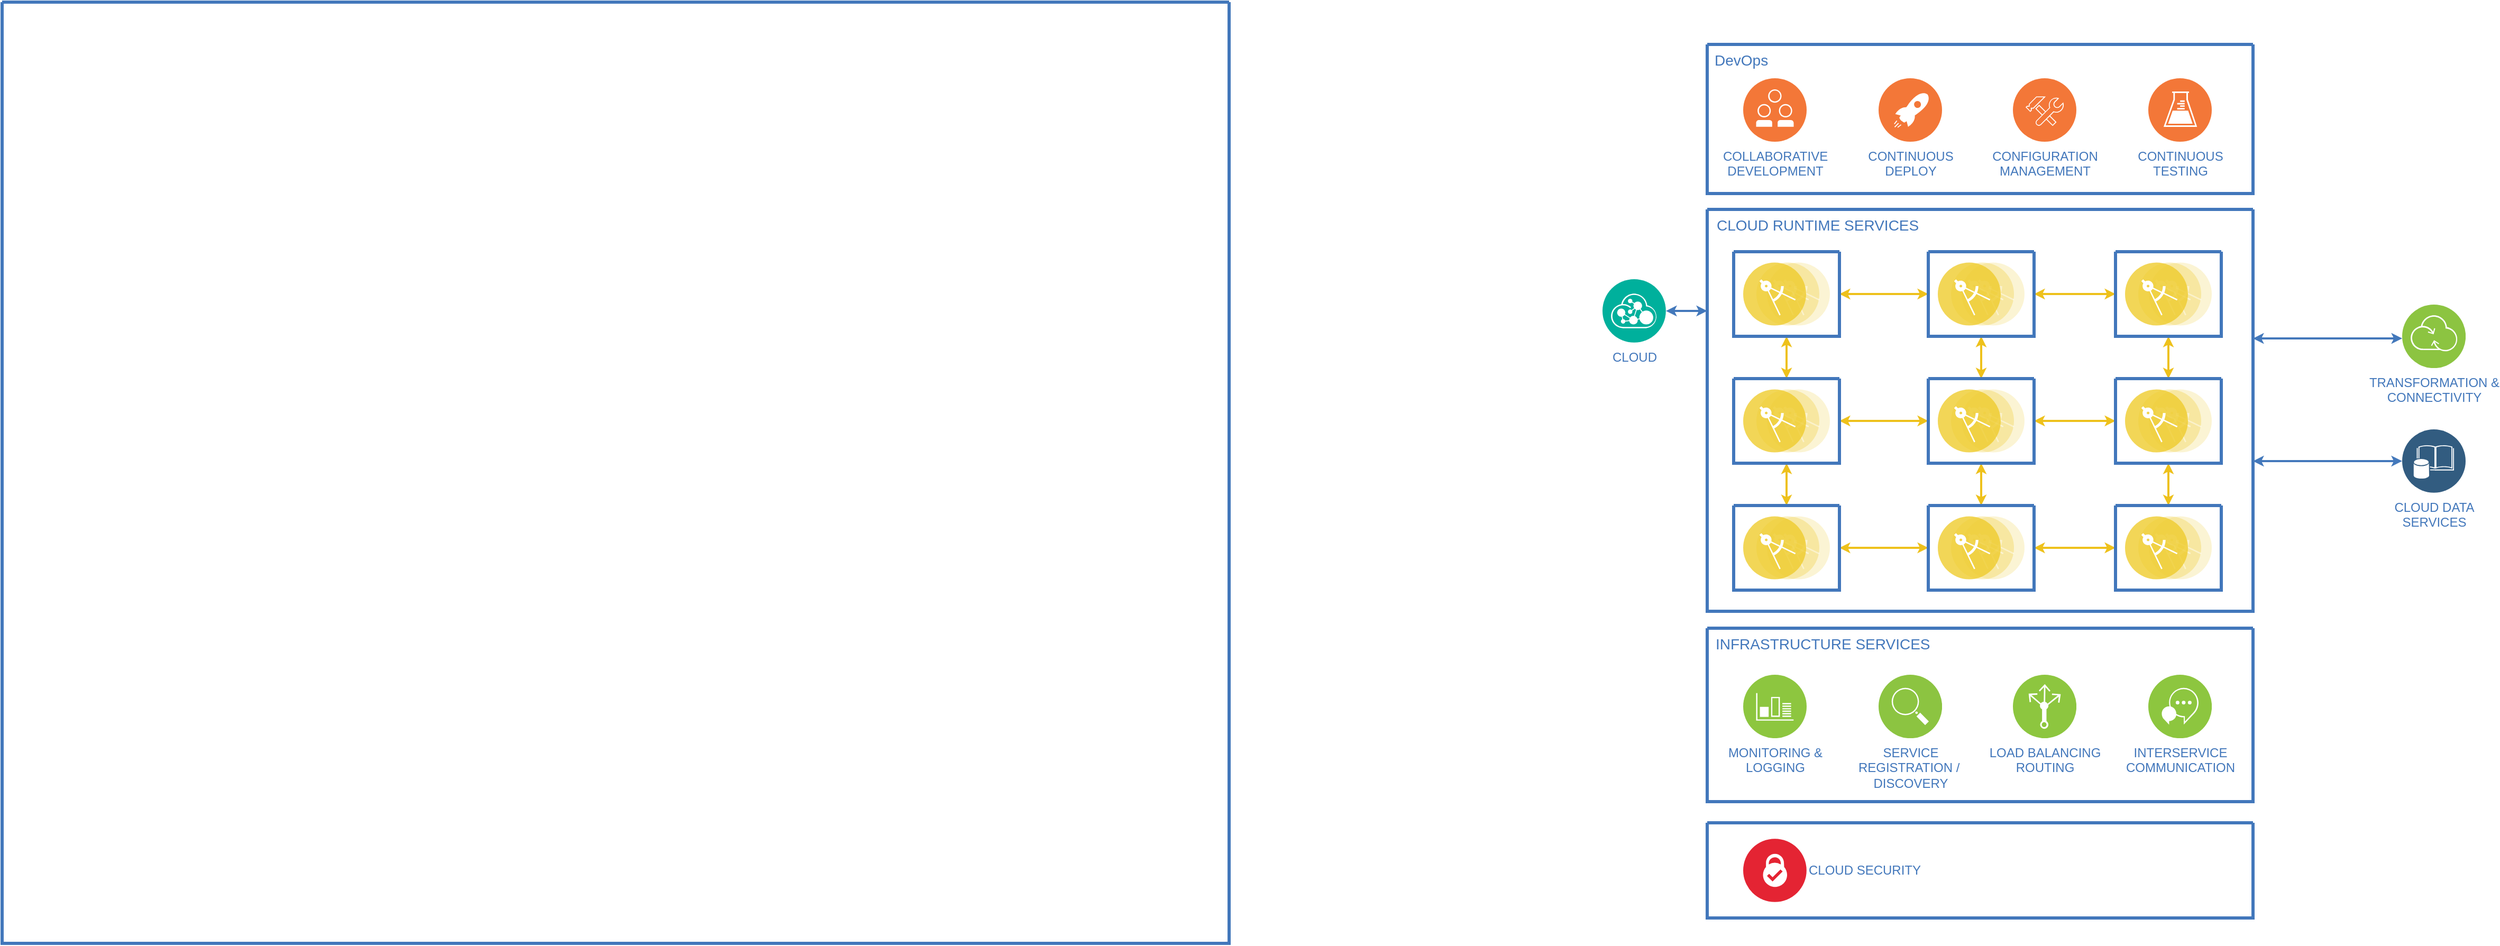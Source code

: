 <mxfile version="12.9.8" type="github" pages="7">
  <diagram id="31b32b95-0358-9bc7-6ba0-a27c054ed1a7" name="Page-1">
    <mxGraphModel dx="4074" dy="2040" grid="1" gridSize="10" guides="1" tooltips="1" connect="1" arrows="1" fold="1" page="1" pageScale="1" pageWidth="827" pageHeight="1169" background="#ffffff" math="0" shadow="0">
      <root>
        <mxCell id="0" />
        <mxCell id="1" parent="0" />
        <mxCell id="2" value="" style="swimlane;shadow=0;strokeColor=#4277BB;fillColor=#ffffff;fontColor=#4277BB;align=right;startSize=0;collapsible=0;strokeWidth=3;" parent="1" vertex="1">
          <mxGeometry x="247" y="140" width="1160" height="890" as="geometry" />
        </mxCell>
        <mxCell id="17" value="" style="swimlane;shadow=0;strokeColor=#4277BB;fillColor=#ffffff;fontColor=#4277BB;align=right;startSize=0;collapsible=0;strokeWidth=3;" parent="2" vertex="1">
          <mxGeometry x="1612" y="776" width="516" height="90" as="geometry" />
        </mxCell>
        <mxCell id="18" value="CLOUD SECURITY" style="aspect=fixed;perimeter=ellipsePerimeter;html=1;align=left;shadow=0;dashed=0;image;image=img/lib/ibm/blockchain/certificate_authority.svg;labelBackgroundColor=#ffffff;strokeColor=#666666;strokeWidth=3;fillColor=#C2952D;gradientColor=none;fontSize=12;fontColor=#4277BB;labelPosition=right;verticalLabelPosition=middle;verticalAlign=middle;" parent="17" vertex="1">
          <mxGeometry x="34" y="15" width="60" height="60" as="geometry" />
        </mxCell>
        <mxCell id="27" style="edgeStyle=elbowEdgeStyle;rounded=0;html=1;labelBackgroundColor=#ffffff;startArrow=classic;startFill=1;startSize=4;endArrow=classic;endFill=1;endSize=4;jettySize=auto;orthogonalLoop=1;strokeColor=#4378BB;strokeWidth=2;fontSize=19;fontColor=#CC99FF;elbow=vertical;" parent="2" source="28" target="35" edge="1">
          <mxGeometry relative="1" as="geometry">
            <mxPoint x="1598" y="292" as="targetPoint" />
            <Array as="points">
              <mxPoint x="1594" y="292" />
            </Array>
          </mxGeometry>
        </mxCell>
        <mxCell id="28" value="CLOUD" style="aspect=fixed;perimeter=ellipsePerimeter;html=1;align=center;shadow=0;dashed=0;image;image=img/lib/ibm/management/api_management.svg;labelBackgroundColor=#ffffff;strokeColor=#666666;strokeWidth=3;fillColor=#C2952D;gradientColor=none;fontSize=12;fontColor=#4277BB;" parent="2" vertex="1">
          <mxGeometry x="1513" y="262" width="60" height="60" as="geometry" />
        </mxCell>
        <mxCell id="29" value="" style="swimlane;shadow=0;strokeColor=#4277BB;fillColor=#ffffff;fontColor=#4277BB;align=right;startSize=0;collapsible=0;strokeWidth=3;" parent="2" vertex="1">
          <mxGeometry x="1612" y="40" width="516" height="141" as="geometry" />
        </mxCell>
        <mxCell id="30" value="COLLABORATIVE&lt;div&gt;DEVELOPMENT&lt;/div&gt;" style="aspect=fixed;perimeter=ellipsePerimeter;html=1;align=center;shadow=0;dashed=0;image;image=img/lib/ibm/devops/collaborative_development.svg;labelBackgroundColor=#ffffff;strokeColor=#666666;strokeWidth=3;fillColor=#C2952D;gradientColor=none;fontSize=12;fontColor=#4277BB;" parent="29" vertex="1">
          <mxGeometry x="34" y="32" width="60" height="60" as="geometry" />
        </mxCell>
        <mxCell id="31" value="CONTINUOUS&lt;div&gt;DEPLOY&lt;/div&gt;" style="aspect=fixed;perimeter=ellipsePerimeter;html=1;align=center;shadow=0;dashed=0;image;image=img/lib/ibm/devops/continuous_deploy.svg;labelBackgroundColor=#ffffff;strokeColor=#666666;strokeWidth=3;fillColor=#C2952D;gradientColor=none;fontSize=12;fontColor=#4277BB;" parent="29" vertex="1">
          <mxGeometry x="162" y="32" width="60" height="60" as="geometry" />
        </mxCell>
        <mxCell id="32" value="CONFIGURATION&lt;div&gt;MANAGEMENT&lt;/div&gt;" style="aspect=fixed;perimeter=ellipsePerimeter;html=1;align=center;shadow=0;dashed=0;image;image=img/lib/ibm/devops/configuration_management.svg;labelBackgroundColor=#ffffff;strokeColor=#666666;strokeWidth=3;fillColor=#C2952D;gradientColor=none;fontSize=12;fontColor=#4277BB;" parent="29" vertex="1">
          <mxGeometry x="289" y="32" width="60" height="60" as="geometry" />
        </mxCell>
        <mxCell id="33" value="CONTINUOUS&lt;div&gt;TESTING&lt;/div&gt;" style="aspect=fixed;perimeter=ellipsePerimeter;html=1;align=center;shadow=0;dashed=0;image;image=img/lib/ibm/devops/continuous_testing.svg;labelBackgroundColor=#ffffff;strokeColor=#666666;strokeWidth=3;fillColor=#C2952D;gradientColor=none;fontSize=12;fontColor=#4277BB;" parent="29" vertex="1">
          <mxGeometry x="417" y="32" width="60" height="60" as="geometry" />
        </mxCell>
        <mxCell id="34" value="DevOps" style="text;html=1;align=left;verticalAlign=top;fontColor=#4277BB;shadow=0;dashed=0;strokeColor=none;fillColor=none;labelBackgroundColor=none;fontStyle=0;fontSize=14;spacingLeft=5;" parent="29" vertex="1">
          <mxGeometry width="90" height="26" as="geometry" />
        </mxCell>
        <mxCell id="35" value="" style="swimlane;shadow=0;strokeColor=#4277BB;fillColor=#ffffff;fontColor=#4277BB;align=right;startSize=0;collapsible=0;strokeWidth=3;" parent="2" vertex="1">
          <mxGeometry x="1612" y="196" width="516" height="380" as="geometry" />
        </mxCell>
        <mxCell id="52" value="CLOUD RUNTIME SERVICES" style="text;html=1;align=left;verticalAlign=top;fontColor=#4277BB;shadow=0;dashed=0;strokeColor=none;fillColor=none;labelBackgroundColor=none;fontStyle=0;fontSize=14;spacingLeft=5;" parent="35" vertex="1">
          <mxGeometry x="2" width="231" height="24" as="geometry" />
        </mxCell>
        <mxCell id="84" style="edgeStyle=orthogonalEdgeStyle;rounded=0;html=1;entryX=0;entryY=0.5;labelBackgroundColor=#ffffff;startArrow=classic;startFill=1;startSize=4;endArrow=classic;endFill=1;endSize=4;jettySize=auto;orthogonalLoop=1;strokeColor=#EEC11B;strokeWidth=2;fontSize=14;fontColor=#4277BB;" parent="35" source="65" target="68" edge="1">
          <mxGeometry relative="1" as="geometry" />
        </mxCell>
        <mxCell id="90" style="edgeStyle=orthogonalEdgeStyle;rounded=0;html=1;entryX=0.5;entryY=0;labelBackgroundColor=#ffffff;startArrow=classic;startFill=1;startSize=4;endArrow=classic;endFill=1;endSize=4;jettySize=auto;orthogonalLoop=1;strokeColor=#EEC11B;strokeWidth=2;fontSize=14;fontColor=#4277BB;" parent="35" source="65" target="72" edge="1">
          <mxGeometry relative="1" as="geometry" />
        </mxCell>
        <mxCell id="65" value="" style="swimlane;shadow=0;strokeColor=#4277BB;fillColor=#ffffff;fontColor=#4277BB;align=right;startSize=0;collapsible=0;strokeWidth=3;" parent="35" vertex="1">
          <mxGeometry x="25" y="40" width="100" height="80" as="geometry" />
        </mxCell>
        <mxCell id="66" value="" style="aspect=fixed;perimeter=ellipsePerimeter;html=1;align=center;shadow=0;dashed=0;image;image=img/lib/ibm/applications/microservice.svg;labelBackgroundColor=#ffffff;strokeColor=#666666;strokeWidth=3;fillColor=#C2952D;gradientColor=none;fontSize=12;fontColor=#4277BB;" parent="65" vertex="1">
          <mxGeometry x="9" y="10" width="82" height="60" as="geometry" />
        </mxCell>
        <mxCell id="85" style="edgeStyle=orthogonalEdgeStyle;rounded=0;html=1;entryX=0;entryY=0.5;labelBackgroundColor=#ffffff;startArrow=classic;startFill=1;startSize=4;endArrow=classic;endFill=1;endSize=4;jettySize=auto;orthogonalLoop=1;strokeColor=#EEC11B;strokeWidth=2;fontSize=14;fontColor=#4277BB;" parent="35" source="68" target="70" edge="1">
          <mxGeometry relative="1" as="geometry" />
        </mxCell>
        <mxCell id="93" style="edgeStyle=orthogonalEdgeStyle;rounded=0;html=1;entryX=0.5;entryY=0;labelBackgroundColor=#ffffff;startArrow=classic;startFill=1;startSize=4;endArrow=classic;endFill=1;endSize=4;jettySize=auto;orthogonalLoop=1;strokeColor=#EEC11B;strokeWidth=2;fontSize=14;fontColor=#4277BB;" parent="35" source="68" target="74" edge="1">
          <mxGeometry relative="1" as="geometry" />
        </mxCell>
        <mxCell id="68" value="" style="swimlane;shadow=0;strokeColor=#4277BB;fillColor=#ffffff;fontColor=#4277BB;align=right;startSize=0;collapsible=0;strokeWidth=3;" parent="35" vertex="1">
          <mxGeometry x="209" y="40" width="100" height="80" as="geometry" />
        </mxCell>
        <mxCell id="69" value="" style="aspect=fixed;perimeter=ellipsePerimeter;html=1;align=center;shadow=0;dashed=0;image;image=img/lib/ibm/applications/microservice.svg;labelBackgroundColor=#ffffff;strokeColor=#666666;strokeWidth=3;fillColor=#C2952D;gradientColor=none;fontSize=12;fontColor=#4277BB;" parent="68" vertex="1">
          <mxGeometry x="9" y="10" width="82" height="60" as="geometry" />
        </mxCell>
        <mxCell id="94" style="edgeStyle=orthogonalEdgeStyle;rounded=0;html=1;entryX=0.5;entryY=0;labelBackgroundColor=#ffffff;startArrow=classic;startFill=1;startSize=4;endArrow=classic;endFill=1;endSize=4;jettySize=auto;orthogonalLoop=1;strokeColor=#EEC11B;strokeWidth=2;fontSize=14;fontColor=#4277BB;" parent="35" source="70" target="76" edge="1">
          <mxGeometry relative="1" as="geometry" />
        </mxCell>
        <mxCell id="70" value="" style="swimlane;shadow=0;strokeColor=#4277BB;fillColor=#ffffff;fontColor=#4277BB;align=right;startSize=0;collapsible=0;strokeWidth=3;" parent="35" vertex="1">
          <mxGeometry x="386" y="40" width="100" height="80" as="geometry" />
        </mxCell>
        <mxCell id="71" value="" style="aspect=fixed;perimeter=ellipsePerimeter;html=1;align=center;shadow=0;dashed=0;image;image=img/lib/ibm/applications/microservice.svg;labelBackgroundColor=#ffffff;strokeColor=#666666;strokeWidth=3;fillColor=#C2952D;gradientColor=none;fontSize=12;fontColor=#4277BB;" parent="70" vertex="1">
          <mxGeometry x="9" y="10" width="82" height="60" as="geometry" />
        </mxCell>
        <mxCell id="86" style="edgeStyle=orthogonalEdgeStyle;rounded=0;html=1;entryX=0;entryY=0.5;labelBackgroundColor=#ffffff;startArrow=classic;startFill=1;startSize=4;endArrow=classic;endFill=1;endSize=4;jettySize=auto;orthogonalLoop=1;strokeColor=#EEC11B;strokeWidth=2;fontSize=14;fontColor=#4277BB;" parent="35" source="72" target="74" edge="1">
          <mxGeometry relative="1" as="geometry" />
        </mxCell>
        <mxCell id="91" style="edgeStyle=orthogonalEdgeStyle;rounded=0;html=1;entryX=0.5;entryY=0;labelBackgroundColor=#ffffff;startArrow=classic;startFill=1;startSize=4;endArrow=classic;endFill=1;endSize=4;jettySize=auto;orthogonalLoop=1;strokeColor=#EEC11B;strokeWidth=2;fontSize=14;fontColor=#4277BB;" parent="35" source="72" target="78" edge="1">
          <mxGeometry relative="1" as="geometry" />
        </mxCell>
        <mxCell id="72" value="" style="swimlane;shadow=0;strokeColor=#4277BB;fillColor=#ffffff;fontColor=#4277BB;align=right;startSize=0;collapsible=0;strokeWidth=3;" parent="35" vertex="1">
          <mxGeometry x="25.0" y="160" width="100" height="80" as="geometry" />
        </mxCell>
        <mxCell id="73" value="" style="aspect=fixed;perimeter=ellipsePerimeter;html=1;align=center;shadow=0;dashed=0;image;image=img/lib/ibm/applications/microservice.svg;labelBackgroundColor=#ffffff;strokeColor=#666666;strokeWidth=3;fillColor=#C2952D;gradientColor=none;fontSize=12;fontColor=#4277BB;" parent="72" vertex="1">
          <mxGeometry x="9" y="10" width="82" height="60" as="geometry" />
        </mxCell>
        <mxCell id="87" style="edgeStyle=orthogonalEdgeStyle;rounded=0;html=1;entryX=0;entryY=0.5;labelBackgroundColor=#ffffff;startArrow=classic;startFill=1;startSize=4;endArrow=classic;endFill=1;endSize=4;jettySize=auto;orthogonalLoop=1;strokeColor=#EEC11B;strokeWidth=2;fontSize=14;fontColor=#4277BB;" parent="35" source="74" target="76" edge="1">
          <mxGeometry relative="1" as="geometry" />
        </mxCell>
        <mxCell id="92" style="edgeStyle=orthogonalEdgeStyle;rounded=0;html=1;entryX=0.5;entryY=0;labelBackgroundColor=#ffffff;startArrow=classic;startFill=1;startSize=4;endArrow=classic;endFill=1;endSize=4;jettySize=auto;orthogonalLoop=1;strokeColor=#EEC11B;strokeWidth=2;fontSize=14;fontColor=#4277BB;" parent="35" source="74" target="80" edge="1">
          <mxGeometry relative="1" as="geometry" />
        </mxCell>
        <mxCell id="74" value="" style="swimlane;shadow=0;strokeColor=#4277BB;fillColor=#ffffff;fontColor=#4277BB;align=right;startSize=0;collapsible=0;strokeWidth=3;" parent="35" vertex="1">
          <mxGeometry x="209.0" y="160" width="100" height="80" as="geometry" />
        </mxCell>
        <mxCell id="75" value="" style="aspect=fixed;perimeter=ellipsePerimeter;html=1;align=center;shadow=0;dashed=0;image;image=img/lib/ibm/applications/microservice.svg;labelBackgroundColor=#ffffff;strokeColor=#666666;strokeWidth=3;fillColor=#C2952D;gradientColor=none;fontSize=12;fontColor=#4277BB;" parent="74" vertex="1">
          <mxGeometry x="9" y="10" width="82" height="60" as="geometry" />
        </mxCell>
        <mxCell id="95" style="edgeStyle=orthogonalEdgeStyle;rounded=0;html=1;entryX=0.5;entryY=0;labelBackgroundColor=#ffffff;startArrow=classic;startFill=1;startSize=4;endArrow=classic;endFill=1;endSize=4;jettySize=auto;orthogonalLoop=1;strokeColor=#EEC11B;strokeWidth=2;fontSize=14;fontColor=#4277BB;" parent="35" source="76" target="82" edge="1">
          <mxGeometry relative="1" as="geometry" />
        </mxCell>
        <mxCell id="76" value="" style="swimlane;shadow=0;strokeColor=#4277BB;fillColor=#ffffff;fontColor=#4277BB;align=right;startSize=0;collapsible=0;strokeWidth=3;" parent="35" vertex="1">
          <mxGeometry x="386.0" y="160" width="100" height="80" as="geometry" />
        </mxCell>
        <mxCell id="77" value="" style="aspect=fixed;perimeter=ellipsePerimeter;html=1;align=center;shadow=0;dashed=0;image;image=img/lib/ibm/applications/microservice.svg;labelBackgroundColor=#ffffff;strokeColor=#666666;strokeWidth=3;fillColor=#C2952D;gradientColor=none;fontSize=12;fontColor=#4277BB;" parent="76" vertex="1">
          <mxGeometry x="9" y="10" width="82" height="60" as="geometry" />
        </mxCell>
        <mxCell id="88" style="edgeStyle=orthogonalEdgeStyle;rounded=0;html=1;entryX=0;entryY=0.5;labelBackgroundColor=#ffffff;startArrow=classic;startFill=1;startSize=4;endArrow=classic;endFill=1;endSize=4;jettySize=auto;orthogonalLoop=1;strokeColor=#EEC11B;strokeWidth=2;fontSize=14;fontColor=#4277BB;" parent="35" source="78" target="80" edge="1">
          <mxGeometry relative="1" as="geometry" />
        </mxCell>
        <mxCell id="78" value="" style="swimlane;shadow=0;strokeColor=#4277BB;fillColor=#ffffff;fontColor=#4277BB;align=right;startSize=0;collapsible=0;strokeWidth=3;" parent="35" vertex="1">
          <mxGeometry x="25.0" y="280" width="100" height="80" as="geometry" />
        </mxCell>
        <mxCell id="79" value="" style="aspect=fixed;perimeter=ellipsePerimeter;html=1;align=center;shadow=0;dashed=0;image;image=img/lib/ibm/applications/microservice.svg;labelBackgroundColor=#ffffff;strokeColor=#666666;strokeWidth=3;fillColor=#C2952D;gradientColor=none;fontSize=12;fontColor=#4277BB;" parent="78" vertex="1">
          <mxGeometry x="9" y="10" width="82" height="60" as="geometry" />
        </mxCell>
        <mxCell id="89" style="edgeStyle=orthogonalEdgeStyle;rounded=0;html=1;entryX=0;entryY=0.5;labelBackgroundColor=#ffffff;startArrow=classic;startFill=1;startSize=4;endArrow=classic;endFill=1;endSize=4;jettySize=auto;orthogonalLoop=1;strokeColor=#EEC11B;strokeWidth=2;fontSize=14;fontColor=#4277BB;" parent="35" source="80" target="82" edge="1">
          <mxGeometry relative="1" as="geometry" />
        </mxCell>
        <mxCell id="80" value="" style="swimlane;shadow=0;strokeColor=#4277BB;fillColor=#ffffff;fontColor=#4277BB;align=right;startSize=0;collapsible=0;strokeWidth=3;" parent="35" vertex="1">
          <mxGeometry x="209.0" y="280" width="100" height="80" as="geometry" />
        </mxCell>
        <mxCell id="81" value="" style="aspect=fixed;perimeter=ellipsePerimeter;html=1;align=center;shadow=0;dashed=0;image;image=img/lib/ibm/applications/microservice.svg;labelBackgroundColor=#ffffff;strokeColor=#666666;strokeWidth=3;fillColor=#C2952D;gradientColor=none;fontSize=12;fontColor=#4277BB;" parent="80" vertex="1">
          <mxGeometry x="9" y="10" width="82" height="60" as="geometry" />
        </mxCell>
        <mxCell id="82" value="" style="swimlane;shadow=0;strokeColor=#4277BB;fillColor=#ffffff;fontColor=#4277BB;align=right;startSize=0;collapsible=0;strokeWidth=3;" parent="35" vertex="1">
          <mxGeometry x="386.0" y="280" width="100" height="80" as="geometry" />
        </mxCell>
        <mxCell id="83" value="" style="aspect=fixed;perimeter=ellipsePerimeter;html=1;align=center;shadow=0;dashed=0;image;image=img/lib/ibm/applications/microservice.svg;labelBackgroundColor=#ffffff;strokeColor=#666666;strokeWidth=3;fillColor=#C2952D;gradientColor=none;fontSize=12;fontColor=#4277BB;" parent="82" vertex="1">
          <mxGeometry x="9" y="10" width="82" height="60" as="geometry" />
        </mxCell>
        <mxCell id="55" value="" style="swimlane;shadow=0;strokeColor=#4277BB;fillColor=#ffffff;fontColor=#4277BB;align=right;startSize=0;collapsible=0;strokeWidth=3;" parent="2" vertex="1">
          <mxGeometry x="1612" y="592" width="516" height="164" as="geometry" />
        </mxCell>
        <mxCell id="56" value="MONITORING &amp;amp;&lt;div&gt;LOGGING&lt;/div&gt;" style="aspect=fixed;perimeter=ellipsePerimeter;html=1;align=center;shadow=0;dashed=0;image;image=img/lib/ibm/infrastructure/monitoring_logging.svg;labelBackgroundColor=none;strokeColor=#666666;strokeWidth=3;fillColor=#C2952D;gradientColor=none;fontSize=12;fontColor=#4277BB;" parent="55" vertex="1">
          <mxGeometry x="34" y="44" width="60" height="60" as="geometry" />
        </mxCell>
        <mxCell id="57" value="SERVICE&lt;div&gt;REGISTRATION /&amp;nbsp;&lt;/div&gt;&lt;div&gt;DISCOVERY&lt;/div&gt;" style="aspect=fixed;perimeter=ellipsePerimeter;html=1;align=center;shadow=0;dashed=0;image;image=img/lib/ibm/infrastructure/service_discovery_configuration.svg;labelBackgroundColor=none;strokeColor=#666666;strokeWidth=3;fillColor=#C2952D;gradientColor=none;fontSize=12;fontColor=#4277BB;" parent="55" vertex="1">
          <mxGeometry x="162" y="44" width="60" height="60" as="geometry" />
        </mxCell>
        <mxCell id="58" value="LOAD&amp;nbsp;&lt;span&gt;BALANCING&lt;/span&gt;&lt;div&gt;ROUTING&lt;/div&gt;" style="aspect=fixed;perimeter=ellipsePerimeter;html=1;align=center;shadow=0;dashed=0;image;image=img/lib/ibm/infrastructure/load_balancing_routing.svg;labelBackgroundColor=none;strokeColor=#666666;strokeWidth=3;fillColor=#C2952D;gradientColor=none;fontSize=12;fontColor=#4277BB;" parent="55" vertex="1">
          <mxGeometry x="289" y="44" width="60" height="60" as="geometry" />
        </mxCell>
        <mxCell id="59" value="INTERSERVICE&lt;div&gt;COMMUNICATION&lt;/div&gt;" style="aspect=fixed;perimeter=ellipsePerimeter;html=1;align=center;shadow=0;dashed=0;image;image=img/lib/ibm/infrastructure/interservice_communication.svg;labelBackgroundColor=none;strokeColor=#666666;strokeWidth=3;fillColor=#C2952D;gradientColor=none;fontSize=12;fontColor=#4277BB;" parent="55" vertex="1">
          <mxGeometry x="417" y="44" width="60" height="60" as="geometry" />
        </mxCell>
        <mxCell id="60" value="INFRASTRUCTURE SERVICES" style="text;html=1;align=left;verticalAlign=top;fontColor=#4277BB;shadow=0;dashed=0;strokeColor=none;fillColor=none;labelBackgroundColor=none;fontStyle=0;fontSize=14;spacingLeft=5;" parent="55" vertex="1">
          <mxGeometry x="1" width="231" height="24" as="geometry" />
        </mxCell>
        <mxCell id="61" style="edgeStyle=elbowEdgeStyle;rounded=0;html=1;labelBackgroundColor=#ffffff;startArrow=classic;startFill=1;startSize=4;endArrow=classic;endFill=1;endSize=4;jettySize=auto;orthogonalLoop=1;strokeColor=#4378BB;strokeWidth=2;fontSize=19;fontColor=#CC99FF;elbow=vertical;" parent="2" source="62" target="35" edge="1">
          <mxGeometry relative="1" as="geometry">
            <mxPoint x="2148" y="326" as="targetPoint" />
            <Array as="points">
              <mxPoint x="2200" y="318" />
            </Array>
          </mxGeometry>
        </mxCell>
        <mxCell id="62" value="TRANSFORMATION &amp;amp;&lt;div&gt;CONNECTIVITY&lt;/div&gt;" style="aspect=fixed;perimeter=ellipsePerimeter;html=1;align=center;shadow=0;dashed=0;image;image=img/lib/ibm/infrastructure/transformation_connectivity.svg;labelBackgroundColor=#ffffff;strokeColor=#666666;strokeWidth=3;fillColor=#C2952D;gradientColor=none;fontSize=12;fontColor=#4277BB;" parent="2" vertex="1">
          <mxGeometry x="2269" y="286" width="60" height="60" as="geometry" />
        </mxCell>
        <mxCell id="63" style="edgeStyle=elbowEdgeStyle;rounded=0;html=1;labelBackgroundColor=#ffffff;startArrow=classic;startFill=1;startSize=4;endArrow=classic;endFill=1;endSize=4;jettySize=auto;orthogonalLoop=1;strokeColor=#4378BB;strokeWidth=2;fontSize=19;fontColor=#CC99FF;elbow=vertical;" parent="2" source="64" target="35" edge="1">
          <mxGeometry relative="1" as="geometry">
            <mxPoint x="2148" y="434" as="targetPoint" />
            <Array as="points">
              <mxPoint x="2199" y="434" />
            </Array>
          </mxGeometry>
        </mxCell>
        <mxCell id="64" value="CLOUD DATA&lt;div&gt;SERVICES&lt;/div&gt;" style="aspect=fixed;perimeter=ellipsePerimeter;html=1;align=center;shadow=0;dashed=0;image;image=img/lib/ibm/data/enterprise_data.svg;labelBackgroundColor=#ffffff;strokeColor=#666666;strokeWidth=3;fillColor=#C2952D;gradientColor=none;fontSize=12;fontColor=#4277BB;" parent="2" vertex="1">
          <mxGeometry x="2269" y="404" width="60" height="60" as="geometry" />
        </mxCell>
      </root>
    </mxGraphModel>
  </diagram>
  <diagram id="yvK_IFELkxAYrzaKDyfh" name="Page-2">
    <mxGraphModel dx="2377" dy="1285" grid="1" gridSize="10" guides="1" tooltips="1" connect="1" arrows="1" fold="1" page="1" pageScale="1" pageWidth="8500" pageHeight="8500" math="0" shadow="0">
      <root>
        <mxCell id="b-Nx_BJYYFjFjwD6gZdO-0" />
        <mxCell id="b-Nx_BJYYFjFjwD6gZdO-1" parent="b-Nx_BJYYFjFjwD6gZdO-0" />
        <mxCell id="b-Nx_BJYYFjFjwD6gZdO-2" value="Maintenance" style="rounded=1;whiteSpace=wrap;html=1;shadow=0;strokeColor=none;fillColor=#BAC8D3;gradientColor=none;fontSize=18;fontColor=#AE4132;verticalAlign=bottom;fontStyle=0;opacity=40;strokeWidth=3;" vertex="1" parent="b-Nx_BJYYFjFjwD6gZdO-1">
          <mxGeometry x="1478" y="315" width="150" height="440" as="geometry" />
        </mxCell>
        <mxCell id="b-Nx_BJYYFjFjwD6gZdO-3" value="" style="rounded=1;whiteSpace=wrap;html=1;shadow=0;strokeColor=none;fillColor=#BAC8D3;gradientColor=none;fontSize=18;fontColor=#F08705;opacity=40;fontStyle=0;strokeWidth=3;" vertex="1" parent="b-Nx_BJYYFjFjwD6gZdO-1">
          <mxGeometry x="213" y="75" width="1215" height="701" as="geometry" />
        </mxCell>
        <mxCell id="b-Nx_BJYYFjFjwD6gZdO-4" value="&lt;span&gt;Section 1&lt;/span&gt;" style="rounded=1;whiteSpace=wrap;html=1;shadow=0;strokeColor=none;fillColor=#BAC8D3;gradientColor=none;fontSize=18;fontColor=#AE4132;verticalAlign=top;opacity=70;fontStyle=0;strokeWidth=3;" vertex="1" parent="b-Nx_BJYYFjFjwD6gZdO-1">
          <mxGeometry x="488" y="84" width="300" height="103" as="geometry" />
        </mxCell>
        <mxCell id="b-Nx_BJYYFjFjwD6gZdO-5" value="&lt;span style=&quot;line-height: 17.182px&quot;&gt;Section 3&lt;/span&gt;" style="rounded=1;whiteSpace=wrap;html=1;shadow=0;strokeColor=none;fillColor=#BAC8D3;gradientColor=none;fontSize=18;fontColor=#AE4132;verticalAlign=top;fontStyle=0;opacity=70;strokeWidth=3;" vertex="1" parent="b-Nx_BJYYFjFjwD6gZdO-1">
          <mxGeometry x="483" y="274" width="300" height="105" as="geometry" />
        </mxCell>
        <mxCell id="b-Nx_BJYYFjFjwD6gZdO-6" value="&lt;span style=&quot;line-height: 17.182px&quot;&gt;Section 5&lt;/span&gt;" style="rounded=1;whiteSpace=wrap;html=1;shadow=0;strokeColor=none;fillColor=#BAC8D3;gradientColor=none;fontSize=18;fontColor=#AE4132;verticalAlign=top;fontStyle=0;opacity=70;strokeWidth=3;" vertex="1" parent="b-Nx_BJYYFjFjwD6gZdO-1">
          <mxGeometry x="313" y="454" width="295" height="115" as="geometry" />
        </mxCell>
        <mxCell id="b-Nx_BJYYFjFjwD6gZdO-7" value="Server Farm" style="rounded=1;whiteSpace=wrap;html=1;shadow=0;strokeColor=none;fillColor=#BAC8D3;gradientColor=none;fontSize=18;fontColor=#AE4132;verticalAlign=top;fontStyle=0;opacity=70;strokeWidth=3;" vertex="1" parent="b-Nx_BJYYFjFjwD6gZdO-1">
          <mxGeometry x="628" y="444" width="270" height="120" as="geometry" />
        </mxCell>
        <mxCell id="b-Nx_BJYYFjFjwD6gZdO-8" value="Service Processing" style="rounded=1;whiteSpace=wrap;html=1;shadow=0;strokeColor=none;fillColor=#BAC8D3;gradientColor=none;fontSize=18;fontColor=#AE4132;verticalAlign=top;fontStyle=0;opacity=70;strokeWidth=3;" vertex="1" parent="b-Nx_BJYYFjFjwD6gZdO-1">
          <mxGeometry x="918" y="444" width="280" height="130" as="geometry" />
        </mxCell>
        <mxCell id="b-Nx_BJYYFjFjwD6gZdO-9" value="&lt;span style=&quot;line-height: 17.182px&quot;&gt;Section 4&lt;/span&gt;&lt;br&gt;" style="rounded=1;whiteSpace=wrap;html=1;shadow=0;strokeColor=none;fillColor=#BAC8D3;gradientColor=none;fontSize=18;fontColor=#AE4132;verticalAlign=top;opacity=70;fontStyle=0;strokeWidth=3;" vertex="1" parent="b-Nx_BJYYFjFjwD6gZdO-1">
          <mxGeometry x="898" y="274" width="300" height="105" as="geometry" />
        </mxCell>
        <mxCell id="b-Nx_BJYYFjFjwD6gZdO-10" value="&lt;span style=&quot;line-height: 17.182px&quot;&gt;Section 2&lt;/span&gt;&lt;br&gt;" style="rounded=1;whiteSpace=wrap;html=1;shadow=0;strokeColor=none;fillColor=#BAC8D3;gradientColor=none;fontSize=18;fontColor=#AE4132;verticalAlign=top;opacity=70;fontStyle=0;strokeWidth=3;" vertex="1" parent="b-Nx_BJYYFjFjwD6gZdO-1">
          <mxGeometry x="898" y="84" width="300" height="108" as="geometry" />
        </mxCell>
        <mxCell id="b-Nx_BJYYFjFjwD6gZdO-11" value="Branch 4&lt;span style=&quot;line-height: 17.182px&quot;&gt;&amp;nbsp;(overseas)&lt;/span&gt;" style="rounded=1;whiteSpace=wrap;html=1;shadow=0;strokeColor=none;fillColor=#BAC8D3;gradientColor=none;fontSize=18;fontColor=#AE4132;fontStyle=0;verticalAlign=bottom;opacity=40;strokeWidth=3;" vertex="1" parent="b-Nx_BJYYFjFjwD6gZdO-1">
          <mxGeometry x="1079" y="976" width="459" height="179" as="geometry" />
        </mxCell>
        <mxCell id="b-Nx_BJYYFjFjwD6gZdO-12" value="Branch 3 (overseas)" style="rounded=1;whiteSpace=wrap;html=1;shadow=0;strokeColor=none;fillColor=#BAC8D3;gradientColor=none;fontSize=18;fontColor=#AE4132;verticalAlign=bottom;fontStyle=0;opacity=40;strokeWidth=3;" vertex="1" parent="b-Nx_BJYYFjFjwD6gZdO-1">
          <mxGeometry x="1170" y="785" width="457" height="180" as="geometry" />
        </mxCell>
        <mxCell id="b-Nx_BJYYFjFjwD6gZdO-13" value="Contractors" style="rounded=1;whiteSpace=wrap;html=1;shadow=0;strokeColor=none;fillColor=#BAC8D3;gradientColor=none;fontSize=18;fontColor=#AE4132;verticalAlign=bottom;fontStyle=0;opacity=40;strokeWidth=3;" vertex="1" parent="b-Nx_BJYYFjFjwD6gZdO-1">
          <mxGeometry x="768" y="918" width="294" height="207" as="geometry" />
        </mxCell>
        <mxCell id="b-Nx_BJYYFjFjwD6gZdO-14" value="Branch 2" style="rounded=1;whiteSpace=wrap;html=1;shadow=0;strokeColor=none;fillColor=#BAC8D3;gradientColor=none;fontSize=18;fontColor=#AE4132;fontStyle=0;verticalAlign=bottom;opacity=40;strokeWidth=3;" vertex="1" parent="b-Nx_BJYYFjFjwD6gZdO-1">
          <mxGeometry x="335" y="998" width="420" height="157" as="geometry" />
        </mxCell>
        <mxCell id="b-Nx_BJYYFjFjwD6gZdO-15" value="Branch 1" style="rounded=1;whiteSpace=wrap;html=1;shadow=0;strokeColor=none;fillColor=#BAC8D3;gradientColor=none;fontSize=18;fontColor=#AE4132;verticalAlign=bottom;fontStyle=0;opacity=40;strokeWidth=3;" vertex="1" parent="b-Nx_BJYYFjFjwD6gZdO-1">
          <mxGeometry x="241" y="814" width="440" height="171" as="geometry" />
        </mxCell>
        <mxCell id="b-Nx_BJYYFjFjwD6gZdO-16" value="Consumers" style="rounded=1;whiteSpace=wrap;html=1;shadow=0;strokeColor=none;fillColor=#BAC8D3;gradientColor=none;fontSize=18;fontColor=#AE4132;verticalAlign=bottom;fontStyle=0;opacity=40;strokeWidth=3;" vertex="1" parent="b-Nx_BJYYFjFjwD6gZdO-1">
          <mxGeometry x="20" y="493" width="115" height="542" as="geometry" />
        </mxCell>
        <mxCell id="b-Nx_BJYYFjFjwD6gZdO-17" value="Cloud 3" style="ellipse;shape=cloud;whiteSpace=wrap;html=1;shadow=0;strokeColor=#23445D;fillColor=#BAC8D3;gradientColor=none;fontSize=18;fontColor=#23445D;gradientDirection=north;fontStyle=0;strokeWidth=2;" vertex="1" parent="b-Nx_BJYYFjFjwD6gZdO-1">
          <mxGeometry x="1478" y="123" width="120" height="80" as="geometry" />
        </mxCell>
        <mxCell id="b-Nx_BJYYFjFjwD6gZdO-18" value="Cloud 4" style="ellipse;shape=cloud;whiteSpace=wrap;html=1;shadow=0;strokeColor=#23445D;fillColor=#BAC8D3;gradientColor=none;fontSize=18;fontColor=#23445D;gradientDirection=north;fontStyle=0;strokeWidth=2;" vertex="1" parent="b-Nx_BJYYFjFjwD6gZdO-1">
          <mxGeometry x="1478" y="225" width="120" height="80" as="geometry" />
        </mxCell>
        <mxCell id="b-Nx_BJYYFjFjwD6gZdO-19" value="Internet" style="ellipse;shape=cloud;whiteSpace=wrap;html=1;shadow=0;strokeColor=#23445D;fillColor=#BAC8D3;gradientColor=none;fontSize=18;fontColor=#23445D;gradientDirection=north;fontStyle=0;strokeWidth=2;" vertex="1" parent="b-Nx_BJYYFjFjwD6gZdO-1">
          <mxGeometry x="968" y="795" width="120" height="80" as="geometry" />
        </mxCell>
        <mxCell id="b-Nx_BJYYFjFjwD6gZdO-20" value="" style="strokeWidth=2;strokeColor=#666666;dashed=0;align=center;html=1;fontSize=8;shape=mxgraph.eip.messageChannel;shadow=0;fillColor=#FFFFFF;gradientColor=none;fontColor=#F08705;fontStyle=0" vertex="1" parent="b-Nx_BJYYFjFjwD6gZdO-1">
          <mxGeometry x="358" y="235" width="440" height="20" as="geometry" />
        </mxCell>
        <mxCell id="b-Nx_BJYYFjFjwD6gZdO-21" value="" style="edgeStyle=elbowEdgeStyle;strokeWidth=2;rounded=0;endArrow=none;startArrow=none;startSize=10;endSize=10;dashed=0;html=1;strokeColor=#23445D;fontSize=18;fontColor=#F08705;startFill=0;endFill=0;fontStyle=0" edge="1" parent="b-Nx_BJYYFjFjwD6gZdO-1" source="b-Nx_BJYYFjFjwD6gZdO-24" target="b-Nx_BJYYFjFjwD6gZdO-20">
          <mxGeometry relative="1" as="geometry">
            <mxPoint x="538" y="175" as="sourcePoint" />
            <mxPoint x="538" y="235" as="targetPoint" />
          </mxGeometry>
        </mxCell>
        <mxCell id="b-Nx_BJYYFjFjwD6gZdO-22" value="" style="image;html=1;image=img/lib/clip_art/computers/Monitor_Tower_128x128.png;shadow=0;strokeColor=#000000;fillColor=#FFFFFF;gradientColor=none;fontSize=18;fontColor=#F08705;fontStyle=0" vertex="1" parent="b-Nx_BJYYFjFjwD6gZdO-1">
          <mxGeometry x="383" y="102" width="80" height="80" as="geometry" />
        </mxCell>
        <mxCell id="b-Nx_BJYYFjFjwD6gZdO-23" value="" style="image;html=1;image=img/lib/clip_art/networking/Bridge_128x128.png;shadow=0;strokeColor=#000000;fillColor=#FFFFFF;gradientColor=none;fontSize=18;fontColor=#F08705;fontStyle=0" vertex="1" parent="b-Nx_BJYYFjFjwD6gZdO-1">
          <mxGeometry x="268" y="102" width="80" height="80" as="geometry" />
        </mxCell>
        <mxCell id="b-Nx_BJYYFjFjwD6gZdO-24" value="" style="image;html=1;image=img/lib/clip_art/computers/Netbook_128x128.png;shadow=0;strokeColor=#000000;fillColor=#FFFFFF;gradientColor=none;fontSize=18;fontColor=#F08705;fontStyle=0" vertex="1" parent="b-Nx_BJYYFjFjwD6gZdO-1">
          <mxGeometry x="498" y="102" width="80" height="80" as="geometry" />
        </mxCell>
        <mxCell id="b-Nx_BJYYFjFjwD6gZdO-25" value="" style="image;html=1;image=img/lib/clip_art/computers/Netbook_128x128.png;shadow=0;strokeColor=#000000;fillColor=#FFFFFF;gradientColor=none;fontSize=18;fontColor=#F08705;fontStyle=0" vertex="1" parent="b-Nx_BJYYFjFjwD6gZdO-1">
          <mxGeometry x="588" y="102" width="80" height="80" as="geometry" />
        </mxCell>
        <mxCell id="b-Nx_BJYYFjFjwD6gZdO-26" value="" style="image;html=1;image=img/lib/clip_art/computers/Netbook_128x128.png;shadow=0;strokeColor=#000000;fillColor=#FFFFFF;gradientColor=none;fontSize=18;fontColor=#F08705;fontStyle=0" vertex="1" parent="b-Nx_BJYYFjFjwD6gZdO-1">
          <mxGeometry x="688" y="102" width="80" height="80" as="geometry" />
        </mxCell>
        <mxCell id="b-Nx_BJYYFjFjwD6gZdO-27" value="" style="image;html=1;image=img/lib/clip_art/computers/Netbook_128x128.png;shadow=0;strokeColor=#000000;fillColor=#FFFFFF;gradientColor=none;fontSize=18;fontColor=#F08705;fontStyle=0" vertex="1" parent="b-Nx_BJYYFjFjwD6gZdO-1">
          <mxGeometry x="918" y="102" width="80" height="80" as="geometry" />
        </mxCell>
        <mxCell id="b-Nx_BJYYFjFjwD6gZdO-28" value="" style="image;html=1;image=img/lib/clip_art/computers/Netbook_128x128.png;shadow=0;strokeColor=#000000;fillColor=#FFFFFF;gradientColor=none;fontSize=18;fontColor=#F08705;fontStyle=0" vertex="1" parent="b-Nx_BJYYFjFjwD6gZdO-1">
          <mxGeometry x="1008" y="102" width="80" height="80" as="geometry" />
        </mxCell>
        <mxCell id="b-Nx_BJYYFjFjwD6gZdO-29" value="" style="image;html=1;image=img/lib/clip_art/computers/Netbook_128x128.png;shadow=0;strokeColor=#000000;fillColor=#FFFFFF;gradientColor=none;fontSize=18;fontColor=#F08705;fontStyle=0" vertex="1" parent="b-Nx_BJYYFjFjwD6gZdO-1">
          <mxGeometry x="1108" y="105" width="77" height="77" as="geometry" />
        </mxCell>
        <mxCell id="b-Nx_BJYYFjFjwD6gZdO-30" value="" style="image;html=1;image=img/lib/clip_art/computers/Netbook_128x128.png;shadow=0;strokeColor=#000000;fillColor=#FFFFFF;gradientColor=none;fontSize=18;fontColor=#F08705;fontStyle=0" vertex="1" parent="b-Nx_BJYYFjFjwD6gZdO-1">
          <mxGeometry x="498" y="294" width="80" height="80" as="geometry" />
        </mxCell>
        <mxCell id="b-Nx_BJYYFjFjwD6gZdO-31" value="" style="image;html=1;image=img/lib/clip_art/computers/Netbook_128x128.png;shadow=0;strokeColor=#000000;fillColor=#FFFFFF;gradientColor=none;fontSize=18;fontColor=#F08705;fontStyle=0" vertex="1" parent="b-Nx_BJYYFjFjwD6gZdO-1">
          <mxGeometry x="588" y="294" width="80" height="80" as="geometry" />
        </mxCell>
        <mxCell id="b-Nx_BJYYFjFjwD6gZdO-32" value="" style="image;html=1;image=img/lib/clip_art/computers/Netbook_128x128.png;shadow=0;strokeColor=#000000;fillColor=#FFFFFF;gradientColor=none;fontSize=18;fontColor=#AE4132;fontStyle=0" vertex="1" parent="b-Nx_BJYYFjFjwD6gZdO-1">
          <mxGeometry x="688" y="294" width="80" height="80" as="geometry" />
        </mxCell>
        <mxCell id="b-Nx_BJYYFjFjwD6gZdO-33" value="" style="image;html=1;image=img/lib/clip_art/computers/Netbook_128x128.png;shadow=0;strokeColor=#000000;fillColor=#FFFFFF;gradientColor=none;fontSize=18;fontColor=#F08705;fontStyle=0" vertex="1" parent="b-Nx_BJYYFjFjwD6gZdO-1">
          <mxGeometry x="918" y="294" width="80" height="80" as="geometry" />
        </mxCell>
        <mxCell id="b-Nx_BJYYFjFjwD6gZdO-34" value="" style="image;html=1;image=img/lib/clip_art/computers/Netbook_128x128.png;shadow=0;strokeColor=#000000;fillColor=#FFFFFF;gradientColor=none;fontSize=18;fontColor=#F08705;fontStyle=0" vertex="1" parent="b-Nx_BJYYFjFjwD6gZdO-1">
          <mxGeometry x="1008" y="294" width="80" height="80" as="geometry" />
        </mxCell>
        <mxCell id="b-Nx_BJYYFjFjwD6gZdO-35" value="" style="image;html=1;image=img/lib/clip_art/computers/Netbook_128x128.png;shadow=0;strokeColor=#000000;fillColor=#FFFFFF;gradientColor=none;fontSize=18;fontColor=#F08705;fontStyle=0" vertex="1" parent="b-Nx_BJYYFjFjwD6gZdO-1">
          <mxGeometry x="1108" y="294" width="80" height="80" as="geometry" />
        </mxCell>
        <mxCell id="b-Nx_BJYYFjFjwD6gZdO-36" value="" style="image;html=1;image=img/lib/clip_art/computers/Netbook_128x128.png;shadow=0;strokeColor=#000000;fillColor=#FFFFFF;gradientColor=none;fontSize=18;fontColor=#F08705;fontStyle=0" vertex="1" parent="b-Nx_BJYYFjFjwD6gZdO-1">
          <mxGeometry x="328" y="479" width="80" height="80" as="geometry" />
        </mxCell>
        <mxCell id="b-Nx_BJYYFjFjwD6gZdO-37" value="" style="image;html=1;image=img/lib/clip_art/computers/Netbook_128x128.png;shadow=0;strokeColor=#000000;fillColor=#FFFFFF;gradientColor=none;fontSize=18;fontColor=#F08705;fontStyle=0" vertex="1" parent="b-Nx_BJYYFjFjwD6gZdO-1">
          <mxGeometry x="418" y="479" width="80" height="80" as="geometry" />
        </mxCell>
        <mxCell id="b-Nx_BJYYFjFjwD6gZdO-38" value="" style="image;html=1;image=img/lib/clip_art/computers/Netbook_128x128.png;shadow=0;strokeColor=#000000;fillColor=#FFFFFF;gradientColor=none;fontSize=18;fontColor=#F08705;fontStyle=0" vertex="1" parent="b-Nx_BJYYFjFjwD6gZdO-1">
          <mxGeometry x="518" y="479" width="80" height="80" as="geometry" />
        </mxCell>
        <mxCell id="b-Nx_BJYYFjFjwD6gZdO-39" value="" style="image;html=1;image=img/lib/clip_art/computers/Server_Rack_128x128.png;shadow=0;strokeColor=#000000;fillColor=#FFFFFF;gradientColor=none;fontSize=18;fontColor=#F08705;fontStyle=0" vertex="1" parent="b-Nx_BJYYFjFjwD6gZdO-1">
          <mxGeometry x="628" y="479" width="80" height="80" as="geometry" />
        </mxCell>
        <mxCell id="b-Nx_BJYYFjFjwD6gZdO-40" value="" style="image;html=1;image=img/lib/clip_art/computers/Server_Rack_128x128.png;shadow=0;strokeColor=#000000;fillColor=#FFFFFF;gradientColor=none;fontSize=18;fontColor=#F08705;fontStyle=0" vertex="1" parent="b-Nx_BJYYFjFjwD6gZdO-1">
          <mxGeometry x="718" y="479" width="80" height="80" as="geometry" />
        </mxCell>
        <mxCell id="b-Nx_BJYYFjFjwD6gZdO-41" value="" style="image;html=1;image=img/lib/clip_art/computers/Server_Rack_128x128.png;shadow=0;strokeColor=#000000;fillColor=#FFFFFF;gradientColor=none;fontSize=18;fontColor=#F08705;fontStyle=0" vertex="1" parent="b-Nx_BJYYFjFjwD6gZdO-1">
          <mxGeometry x="808" y="479" width="80" height="80" as="geometry" />
        </mxCell>
        <mxCell id="b-Nx_BJYYFjFjwD6gZdO-42" value="" style="image;html=1;image=img/lib/clip_art/computers/Server_Tower_128x128.png;shadow=0;strokeColor=#000000;fillColor=#FFFFFF;gradientColor=none;fontSize=18;fontColor=#F08705;fontStyle=0" vertex="1" parent="b-Nx_BJYYFjFjwD6gZdO-1">
          <mxGeometry x="923" y="489" width="80" height="80" as="geometry" />
        </mxCell>
        <mxCell id="b-Nx_BJYYFjFjwD6gZdO-43" value="" style="image;html=1;image=img/lib/clip_art/computers/Server_Tower_128x128.png;shadow=0;strokeColor=#000000;fillColor=#FFFFFF;gradientColor=none;fontSize=18;fontColor=#F08705;fontStyle=0" vertex="1" parent="b-Nx_BJYYFjFjwD6gZdO-1">
          <mxGeometry x="1023" y="489" width="80" height="80" as="geometry" />
        </mxCell>
        <mxCell id="b-Nx_BJYYFjFjwD6gZdO-44" value="" style="image;html=1;image=img/lib/clip_art/computers/Server_Tower_128x128.png;shadow=0;strokeColor=#000000;fillColor=#FFFFFF;gradientColor=none;fontSize=18;fontColor=#F08705;fontStyle=0" vertex="1" parent="b-Nx_BJYYFjFjwD6gZdO-1">
          <mxGeometry x="1113" y="489" width="80" height="80" as="geometry" />
        </mxCell>
        <mxCell id="b-Nx_BJYYFjFjwD6gZdO-45" value="" style="strokeWidth=2;strokeColor=#666666;dashed=0;align=center;html=1;fontSize=8;shape=mxgraph.eip.messageChannel;shadow=0;fillColor=#FFFFFF;gradientColor=none;fontColor=#F08705;fontStyle=0" vertex="1" parent="b-Nx_BJYYFjFjwD6gZdO-1">
          <mxGeometry x="916" y="234" width="422" height="20" as="geometry" />
        </mxCell>
        <mxCell id="b-Nx_BJYYFjFjwD6gZdO-46" value="" style="strokeWidth=2;strokeColor=#666666;dashed=0;align=center;html=1;fontSize=8;shape=mxgraph.eip.messageChannel;shadow=0;fillColor=#FFFFFF;gradientColor=none;fontColor=#F08705;fontStyle=0" vertex="1" parent="b-Nx_BJYYFjFjwD6gZdO-1">
          <mxGeometry x="348" y="404" width="440" height="20" as="geometry" />
        </mxCell>
        <mxCell id="b-Nx_BJYYFjFjwD6gZdO-47" value="" style="strokeWidth=2;strokeColor=#666666;dashed=0;align=center;html=1;fontSize=8;shape=mxgraph.eip.messageChannel;shadow=0;fillColor=#FFFFFF;gradientColor=none;fontColor=#F08705;fontStyle=0" vertex="1" parent="b-Nx_BJYYFjFjwD6gZdO-1">
          <mxGeometry x="916" y="404" width="412" height="20" as="geometry" />
        </mxCell>
        <mxCell id="b-Nx_BJYYFjFjwD6gZdO-48" value="" style="strokeWidth=2;strokeColor=#666666;dashed=0;align=center;html=1;fontSize=8;shape=mxgraph.eip.messageChannel;shadow=0;fillColor=#FFFFFF;gradientColor=none;fontColor=#F08705;fontStyle=0" vertex="1" parent="b-Nx_BJYYFjFjwD6gZdO-1">
          <mxGeometry x="228" y="599" width="1090" height="20" as="geometry" />
        </mxCell>
        <mxCell id="b-Nx_BJYYFjFjwD6gZdO-49" value="Cloud 1" style="ellipse;shape=cloud;whiteSpace=wrap;html=1;shadow=0;strokeColor=#23445D;fillColor=#BAC8D3;gradientColor=none;fontSize=18;fontColor=#23445D;fontStyle=0;gradientDirection=north;strokeWidth=2;" vertex="1" parent="b-Nx_BJYYFjFjwD6gZdO-1">
          <mxGeometry x="48" y="102" width="120" height="80" as="geometry" />
        </mxCell>
        <mxCell id="b-Nx_BJYYFjFjwD6gZdO-50" value="Cloud 2" style="ellipse;shape=cloud;whiteSpace=wrap;html=1;shadow=0;strokeColor=#23445D;fillColor=#BAC8D3;gradientColor=none;fontSize=18;fontColor=#23445D;fontStyle=0;gradientDirection=north;strokeWidth=2;" vertex="1" parent="b-Nx_BJYYFjFjwD6gZdO-1">
          <mxGeometry x="48" y="364" width="120" height="80" as="geometry" />
        </mxCell>
        <mxCell id="b-Nx_BJYYFjFjwD6gZdO-51" value="" style="image;html=1;image=img/lib/clip_art/networking/Router_128x128.png;shadow=0;strokeColor=#000000;fillColor=#FFFFFF;gradientColor=none;fontSize=18;fontColor=#F08705;fontStyle=0" vertex="1" parent="b-Nx_BJYYFjFjwD6gZdO-1">
          <mxGeometry x="1238" y="122" width="80" height="80" as="geometry" />
        </mxCell>
        <mxCell id="b-Nx_BJYYFjFjwD6gZdO-52" value="" style="image;html=1;image=img/lib/clip_art/networking/Router_128x128.png;shadow=0;strokeColor=#000000;fillColor=#FFFFFF;gradientColor=none;fontSize=18;fontColor=#F08705;fontStyle=0" vertex="1" parent="b-Nx_BJYYFjFjwD6gZdO-1">
          <mxGeometry x="1248" y="286" width="80" height="80" as="geometry" />
        </mxCell>
        <mxCell id="b-Nx_BJYYFjFjwD6gZdO-53" value="" style="image;html=1;image=img/lib/clip_art/networking/Router_128x128.png;shadow=0;strokeColor=#000000;fillColor=#FFFFFF;gradientColor=none;fontSize=18;fontColor=#F08705;fontStyle=0" vertex="1" parent="b-Nx_BJYYFjFjwD6gZdO-1">
          <mxGeometry x="658" y="684" width="80" height="80" as="geometry" />
        </mxCell>
        <mxCell id="b-Nx_BJYYFjFjwD6gZdO-54" value="" style="image;html=1;image=img/lib/clip_art/computers/Monitor_Tower_128x128.png;shadow=0;strokeColor=#000000;fillColor=#FFFFFF;gradientColor=none;fontSize=18;fontColor=#F08705;fontStyle=0" vertex="1" parent="b-Nx_BJYYFjFjwD6gZdO-1">
          <mxGeometry x="1228" y="489" width="80" height="80" as="geometry" />
        </mxCell>
        <mxCell id="b-Nx_BJYYFjFjwD6gZdO-55" value="" style="image;html=1;image=img/lib/clip_art/networking/Wireless_Router_128x128.png;shadow=0;strokeColor=#000000;fillColor=#FFFFFF;gradientColor=none;fontSize=18;fontColor=#F08705;fontStyle=0" vertex="1" parent="b-Nx_BJYYFjFjwD6gZdO-1">
          <mxGeometry x="398" y="684" width="80" height="80" as="geometry" />
        </mxCell>
        <mxCell id="b-Nx_BJYYFjFjwD6gZdO-56" value="" style="image;html=1;image=img/lib/clip_art/networking/Wireless_Router_128x128.png;shadow=0;strokeColor=#000000;fillColor=#FFFFFF;gradientColor=none;fontSize=18;fontColor=#F08705;fontStyle=0" vertex="1" parent="b-Nx_BJYYFjFjwD6gZdO-1">
          <mxGeometry x="1338" y="489" width="80" height="80" as="geometry" />
        </mxCell>
        <mxCell id="b-Nx_BJYYFjFjwD6gZdO-57" value="" style="image;html=1;image=img/lib/clip_art/networking/Wireless_Router_128x128.png;shadow=0;strokeColor=#000000;fillColor=#FFFFFF;gradientColor=none;fontSize=18;fontColor=#F08705;fontStyle=0" vertex="1" parent="b-Nx_BJYYFjFjwD6gZdO-1">
          <mxGeometry x="571" y="820" width="80" height="80" as="geometry" />
        </mxCell>
        <mxCell id="b-Nx_BJYYFjFjwD6gZdO-58" style="edgeStyle=orthogonalEdgeStyle;rounded=0;html=1;fontSize=18;fontColor=#F08705;endArrow=none;endFill=0;strokeColor=#23445D;strokeWidth=2;curved=1;fontStyle=0" edge="1" parent="b-Nx_BJYYFjFjwD6gZdO-1" source="b-Nx_BJYYFjFjwD6gZdO-53" target="b-Nx_BJYYFjFjwD6gZdO-57">
          <mxGeometry relative="1" as="geometry" />
        </mxCell>
        <mxCell id="b-Nx_BJYYFjFjwD6gZdO-59" value="" style="image;html=1;image=img/lib/clip_art/computers/Netbook_128x128.png;shadow=0;strokeColor=#000000;fillColor=#FFFFFF;gradientColor=none;fontSize=18;fontColor=#F08705;fontStyle=0" vertex="1" parent="b-Nx_BJYYFjFjwD6gZdO-1">
          <mxGeometry x="256" y="820" width="80" height="80" as="geometry" />
        </mxCell>
        <mxCell id="b-Nx_BJYYFjFjwD6gZdO-60" value="" style="image;html=1;image=img/lib/clip_art/computers/Netbook_128x128.png;shadow=0;strokeColor=#000000;fillColor=#FFFFFF;gradientColor=none;fontSize=18;fontColor=#F08705;fontStyle=0" vertex="1" parent="b-Nx_BJYYFjFjwD6gZdO-1">
          <mxGeometry x="346" y="820" width="80" height="80" as="geometry" />
        </mxCell>
        <mxCell id="b-Nx_BJYYFjFjwD6gZdO-61" value="" style="image;html=1;image=img/lib/clip_art/computers/Netbook_128x128.png;shadow=0;strokeColor=#000000;fillColor=#FFFFFF;gradientColor=none;fontSize=18;fontColor=#F08705;fontStyle=0" vertex="1" parent="b-Nx_BJYYFjFjwD6gZdO-1">
          <mxGeometry x="446" y="820" width="80" height="80" as="geometry" />
        </mxCell>
        <mxCell id="b-Nx_BJYYFjFjwD6gZdO-62" value="" style="strokeWidth=2;strokeColor=#666666;dashed=0;align=center;html=1;fontSize=8;shape=mxgraph.eip.messageChannel;shadow=0;fillColor=#FFFFFF;gradientColor=none;fontColor=#F08705;fontStyle=0" vertex="1" parent="b-Nx_BJYYFjFjwD6gZdO-1">
          <mxGeometry x="256" y="930" width="415" height="20" as="geometry" />
        </mxCell>
        <mxCell id="b-Nx_BJYYFjFjwD6gZdO-63" value="" style="image;html=1;image=img/lib/clip_art/computers/Netbook_128x128.png;shadow=0;strokeColor=#000000;fillColor=#FFFFFF;gradientColor=none;fontSize=18;fontColor=#F08705;fontStyle=0" vertex="1" parent="b-Nx_BJYYFjFjwD6gZdO-1">
          <mxGeometry x="360" y="998" width="80" height="80" as="geometry" />
        </mxCell>
        <mxCell id="b-Nx_BJYYFjFjwD6gZdO-64" value="" style="image;html=1;image=img/lib/clip_art/computers/Netbook_128x128.png;shadow=0;strokeColor=#000000;fillColor=#FFFFFF;gradientColor=none;fontSize=18;fontColor=#F08705;fontStyle=0" vertex="1" parent="b-Nx_BJYYFjFjwD6gZdO-1">
          <mxGeometry x="450" y="998" width="80" height="80" as="geometry" />
        </mxCell>
        <mxCell id="b-Nx_BJYYFjFjwD6gZdO-65" value="" style="image;html=1;image=img/lib/clip_art/computers/Netbook_128x128.png;shadow=0;strokeColor=#000000;fillColor=#FFFFFF;gradientColor=none;fontSize=18;fontColor=#F08705;fontStyle=0" vertex="1" parent="b-Nx_BJYYFjFjwD6gZdO-1">
          <mxGeometry x="550" y="998" width="80" height="80" as="geometry" />
        </mxCell>
        <mxCell id="b-Nx_BJYYFjFjwD6gZdO-66" value="" style="strokeWidth=2;strokeColor=#666666;dashed=0;align=center;html=1;fontSize=8;shape=mxgraph.eip.messageChannel;shadow=0;fillColor=#FFFFFF;gradientColor=none;fontColor=#F08705;fontStyle=0" vertex="1" parent="b-Nx_BJYYFjFjwD6gZdO-1">
          <mxGeometry x="360" y="1100" width="385" height="20" as="geometry" />
        </mxCell>
        <mxCell id="b-Nx_BJYYFjFjwD6gZdO-67" value="" style="image;html=1;image=img/lib/clip_art/computers/Netbook_128x128.png;shadow=0;strokeColor=#000000;fillColor=#FFFFFF;gradientColor=none;fontSize=18;fontColor=#F08705;fontStyle=0" vertex="1" parent="b-Nx_BJYYFjFjwD6gZdO-1">
          <mxGeometry x="1500" y="789" width="80" height="80" as="geometry" />
        </mxCell>
        <mxCell id="b-Nx_BJYYFjFjwD6gZdO-68" value="" style="image;html=1;image=img/lib/clip_art/computers/Netbook_128x128.png;shadow=0;strokeColor=#000000;fillColor=#FFFFFF;gradientColor=none;fontSize=18;fontColor=#F08705;fontStyle=0" vertex="1" parent="b-Nx_BJYYFjFjwD6gZdO-1">
          <mxGeometry x="1410" y="789" width="80" height="80" as="geometry" />
        </mxCell>
        <mxCell id="b-Nx_BJYYFjFjwD6gZdO-69" value="" style="image;html=1;image=img/lib/clip_art/computers/Netbook_128x128.png;shadow=0;strokeColor=#000000;fillColor=#FFFFFF;gradientColor=none;fontSize=18;fontColor=#F08705;fontStyle=0" vertex="1" parent="b-Nx_BJYYFjFjwD6gZdO-1">
          <mxGeometry x="1300" y="789" width="80" height="80" as="geometry" />
        </mxCell>
        <mxCell id="b-Nx_BJYYFjFjwD6gZdO-70" value="" style="strokeWidth=2;strokeColor=#666666;dashed=0;align=center;html=1;fontSize=8;shape=mxgraph.eip.messageChannel;shadow=0;fillColor=#FFFFFF;gradientColor=none;fontColor=#F08705;fontStyle=0" vertex="1" parent="b-Nx_BJYYFjFjwD6gZdO-1">
          <mxGeometry x="1200" y="913" width="400" height="20" as="geometry" />
        </mxCell>
        <mxCell id="b-Nx_BJYYFjFjwD6gZdO-71" value="" style="image;html=1;image=img/lib/clip_art/computers/Netbook_128x128.png;shadow=0;strokeColor=#000000;fillColor=#FFFFFF;gradientColor=none;fontSize=18;fontColor=#F08705;fontStyle=0" vertex="1" parent="b-Nx_BJYYFjFjwD6gZdO-1">
          <mxGeometry x="1229" y="984" width="80" height="80" as="geometry" />
        </mxCell>
        <mxCell id="b-Nx_BJYYFjFjwD6gZdO-72" value="" style="image;html=1;image=img/lib/clip_art/computers/Netbook_128x128.png;shadow=0;strokeColor=#000000;fillColor=#FFFFFF;gradientColor=none;fontSize=18;fontColor=#F08705;fontStyle=0" vertex="1" parent="b-Nx_BJYYFjFjwD6gZdO-1">
          <mxGeometry x="1319" y="984" width="80" height="80" as="geometry" />
        </mxCell>
        <mxCell id="b-Nx_BJYYFjFjwD6gZdO-73" value="" style="image;html=1;image=img/lib/clip_art/computers/Netbook_128x128.png;shadow=0;strokeColor=#000000;fillColor=#FFFFFF;gradientColor=none;fontSize=18;fontColor=#F08705;fontStyle=0" vertex="1" parent="b-Nx_BJYYFjFjwD6gZdO-1">
          <mxGeometry x="1419" y="984" width="80" height="80" as="geometry" />
        </mxCell>
        <mxCell id="b-Nx_BJYYFjFjwD6gZdO-74" value="" style="strokeWidth=2;strokeColor=#666666;dashed=0;align=center;html=1;fontSize=8;shape=mxgraph.eip.messageChannel;shadow=0;fillColor=#FFFFFF;gradientColor=none;fontColor=#F08705;fontStyle=0" vertex="1" parent="b-Nx_BJYYFjFjwD6gZdO-1">
          <mxGeometry x="1089" y="1096" width="430" height="20" as="geometry" />
        </mxCell>
        <mxCell id="b-Nx_BJYYFjFjwD6gZdO-75" value="" style="image;html=1;image=img/lib/clip_art/networking/Wireless_Router_128x128.png;shadow=0;strokeColor=#000000;fillColor=#FFFFFF;gradientColor=none;fontSize=18;fontColor=#F08705;fontStyle=0" vertex="1" parent="b-Nx_BJYYFjFjwD6gZdO-1">
          <mxGeometry x="655" y="998" width="80" height="80" as="geometry" />
        </mxCell>
        <mxCell id="b-Nx_BJYYFjFjwD6gZdO-76" value="" style="image;html=1;image=img/lib/clip_art/computers/Workstation_128x128.png;shadow=0;strokeColor=#000000;fillColor=#FFFFFF;gradientColor=none;fontSize=18;fontColor=#F08705;fontStyle=0" vertex="1" parent="b-Nx_BJYYFjFjwD6gZdO-1">
          <mxGeometry x="1518" y="424" width="80" height="80" as="geometry" />
        </mxCell>
        <mxCell id="b-Nx_BJYYFjFjwD6gZdO-77" value="" style="image;html=1;image=img/lib/clip_art/computers/Workstation_128x128.png;shadow=0;strokeColor=#000000;fillColor=#FFFFFF;gradientColor=none;fontSize=18;fontColor=#F08705;fontStyle=0" vertex="1" parent="b-Nx_BJYYFjFjwD6gZdO-1">
          <mxGeometry x="1518" y="529" width="80" height="80" as="geometry" />
        </mxCell>
        <mxCell id="b-Nx_BJYYFjFjwD6gZdO-78" value="" style="image;html=1;image=img/lib/clip_art/computers/Workstation_128x128.png;shadow=0;strokeColor=#000000;fillColor=#FFFFFF;gradientColor=none;fontSize=18;fontColor=#F08705;fontStyle=0" vertex="1" parent="b-Nx_BJYYFjFjwD6gZdO-1">
          <mxGeometry x="1518" y="634" width="80" height="80" as="geometry" />
        </mxCell>
        <mxCell id="b-Nx_BJYYFjFjwD6gZdO-79" value="" style="image;html=1;image=img/lib/clip_art/computers/Workstation_128x128.png;shadow=0;strokeColor=#000000;fillColor=#FFFFFF;gradientColor=none;fontSize=18;fontColor=#F08705;fontStyle=0" vertex="1" parent="b-Nx_BJYYFjFjwD6gZdO-1">
          <mxGeometry x="38" y="508" width="80" height="80" as="geometry" />
        </mxCell>
        <mxCell id="b-Nx_BJYYFjFjwD6gZdO-80" value="" style="image;html=1;image=img/lib/clip_art/computers/Workstation_128x128.png;shadow=0;strokeColor=#000000;fillColor=#FFFFFF;gradientColor=none;fontSize=18;fontColor=#F08705;fontStyle=0" vertex="1" parent="b-Nx_BJYYFjFjwD6gZdO-1">
          <mxGeometry x="48" y="604" width="80" height="80" as="geometry" />
        </mxCell>
        <mxCell id="b-Nx_BJYYFjFjwD6gZdO-81" value="" style="image;html=1;image=img/lib/clip_art/computers/Workstation_128x128.png;shadow=0;strokeColor=#000000;fillColor=#FFFFFF;gradientColor=none;fontSize=18;fontColor=#F08705;fontStyle=0" vertex="1" parent="b-Nx_BJYYFjFjwD6gZdO-1">
          <mxGeometry x="48" y="698" width="80" height="80" as="geometry" />
        </mxCell>
        <mxCell id="b-Nx_BJYYFjFjwD6gZdO-82" value="" style="image;html=1;image=img/lib/clip_art/networking/Firewall_128x128.png;shadow=0;strokeColor=#000000;fillColor=#FFFFFF;gradientColor=none;fontSize=18;fontColor=#F08705;fontStyle=0" vertex="1" parent="b-Nx_BJYYFjFjwD6gZdO-1">
          <mxGeometry x="1003" y="684" width="80" height="80" as="geometry" />
        </mxCell>
        <mxCell id="b-Nx_BJYYFjFjwD6gZdO-83" style="edgeStyle=none;rounded=0;html=1;fontSize=18;fontColor=#F08705;endArrow=none;endFill=0;strokeColor=#23445D;strokeWidth=2;fontStyle=0" edge="1" parent="b-Nx_BJYYFjFjwD6gZdO-1" source="b-Nx_BJYYFjFjwD6gZdO-22" target="b-Nx_BJYYFjFjwD6gZdO-23">
          <mxGeometry relative="1" as="geometry" />
        </mxCell>
        <mxCell id="b-Nx_BJYYFjFjwD6gZdO-84" value="" style="image;html=1;image=img/lib/clip_art/networking/Router_128x128.png;shadow=0;strokeColor=#000000;fillColor=#FFFFFF;gradientColor=none;fontSize=18;fontColor=#F08705;fontStyle=0" vertex="1" parent="b-Nx_BJYYFjFjwD6gZdO-1">
          <mxGeometry x="376" y="294" width="80" height="80" as="geometry" />
        </mxCell>
        <mxCell id="b-Nx_BJYYFjFjwD6gZdO-85" value="" style="edgeStyle=elbowEdgeStyle;strokeWidth=2;rounded=0;endArrow=none;startArrow=none;startSize=10;endSize=10;dashed=0;html=1;strokeColor=#23445D;fontSize=18;fontColor=#F08705;startFill=0;endFill=0;fontStyle=0" edge="1" parent="b-Nx_BJYYFjFjwD6gZdO-1" source="b-Nx_BJYYFjFjwD6gZdO-25" target="b-Nx_BJYYFjFjwD6gZdO-20">
          <mxGeometry relative="1" as="geometry">
            <mxPoint x="628" y="175" as="sourcePoint" />
            <mxPoint x="628" y="235" as="targetPoint" />
          </mxGeometry>
        </mxCell>
        <mxCell id="b-Nx_BJYYFjFjwD6gZdO-86" value="" style="edgeStyle=elbowEdgeStyle;strokeWidth=2;rounded=0;endArrow=none;startArrow=none;startSize=10;endSize=10;dashed=0;html=1;strokeColor=#23445D;fontSize=18;fontColor=#F08705;startFill=0;endFill=0;fontStyle=0" edge="1" parent="b-Nx_BJYYFjFjwD6gZdO-1" source="b-Nx_BJYYFjFjwD6gZdO-26" target="b-Nx_BJYYFjFjwD6gZdO-20">
          <mxGeometry relative="1" as="geometry">
            <mxPoint x="728" y="175" as="sourcePoint" />
            <mxPoint x="728" y="235" as="targetPoint" />
          </mxGeometry>
        </mxCell>
        <mxCell id="b-Nx_BJYYFjFjwD6gZdO-87" value="" style="edgeStyle=elbowEdgeStyle;strokeWidth=2;rounded=0;endArrow=none;startArrow=none;startSize=10;endSize=10;dashed=0;html=1;strokeColor=#23445D;fontSize=18;fontColor=#F08705;startFill=0;endFill=0;fontStyle=0" edge="1" parent="b-Nx_BJYYFjFjwD6gZdO-1" source="b-Nx_BJYYFjFjwD6gZdO-27" target="b-Nx_BJYYFjFjwD6gZdO-45">
          <mxGeometry relative="1" as="geometry">
            <mxPoint x="908" y="174" as="sourcePoint" />
            <mxPoint x="908" y="227" as="targetPoint" />
          </mxGeometry>
        </mxCell>
        <mxCell id="b-Nx_BJYYFjFjwD6gZdO-88" value="" style="edgeStyle=elbowEdgeStyle;strokeWidth=2;rounded=0;endArrow=none;startArrow=none;startSize=10;endSize=10;dashed=0;html=1;strokeColor=#23445D;fontSize=18;fontColor=#F08705;startFill=0;endFill=0;fontStyle=0" edge="1" parent="b-Nx_BJYYFjFjwD6gZdO-1" source="b-Nx_BJYYFjFjwD6gZdO-28" target="b-Nx_BJYYFjFjwD6gZdO-45">
          <mxGeometry relative="1" as="geometry">
            <mxPoint x="558" y="202" as="sourcePoint" />
            <mxPoint x="558" y="255" as="targetPoint" />
          </mxGeometry>
        </mxCell>
        <mxCell id="b-Nx_BJYYFjFjwD6gZdO-89" value="" style="edgeStyle=elbowEdgeStyle;strokeWidth=2;rounded=0;endArrow=none;startArrow=none;startSize=10;endSize=10;dashed=0;html=1;strokeColor=#23445D;fontSize=18;fontColor=#F08705;startFill=0;endFill=0;fontStyle=0" edge="1" parent="b-Nx_BJYYFjFjwD6gZdO-1" source="b-Nx_BJYYFjFjwD6gZdO-29" target="b-Nx_BJYYFjFjwD6gZdO-45">
          <mxGeometry relative="1" as="geometry">
            <mxPoint x="1058" y="192" as="sourcePoint" />
            <mxPoint x="1058" y="244" as="targetPoint" />
          </mxGeometry>
        </mxCell>
        <mxCell id="b-Nx_BJYYFjFjwD6gZdO-90" value="" style="edgeStyle=elbowEdgeStyle;strokeWidth=2;rounded=0;endArrow=none;startArrow=none;startSize=10;endSize=10;dashed=0;html=1;strokeColor=#23445D;fontSize=18;fontColor=#F08705;startFill=0;endFill=0;fontStyle=0" edge="1" parent="b-Nx_BJYYFjFjwD6gZdO-1" source="b-Nx_BJYYFjFjwD6gZdO-51" target="b-Nx_BJYYFjFjwD6gZdO-45">
          <mxGeometry relative="1" as="geometry">
            <mxPoint x="1068" y="202" as="sourcePoint" />
            <mxPoint x="1068" y="254" as="targetPoint" />
          </mxGeometry>
        </mxCell>
        <mxCell id="b-Nx_BJYYFjFjwD6gZdO-91" value="" style="edgeStyle=elbowEdgeStyle;strokeWidth=2;rounded=0;endArrow=none;startArrow=none;startSize=10;endSize=10;dashed=0;html=1;strokeColor=#23445D;fontSize=18;fontColor=#F08705;startFill=0;endFill=0;fontStyle=0" edge="1" parent="b-Nx_BJYYFjFjwD6gZdO-1" source="b-Nx_BJYYFjFjwD6gZdO-30" target="b-Nx_BJYYFjFjwD6gZdO-46">
          <mxGeometry relative="1" as="geometry">
            <mxPoint x="548" y="192" as="sourcePoint" />
            <mxPoint x="548" y="245" as="targetPoint" />
          </mxGeometry>
        </mxCell>
        <mxCell id="b-Nx_BJYYFjFjwD6gZdO-92" value="" style="edgeStyle=elbowEdgeStyle;strokeWidth=2;rounded=0;endArrow=none;startArrow=none;startSize=10;endSize=10;dashed=0;html=1;strokeColor=#23445D;fontSize=18;fontColor=#F08705;startFill=0;endFill=0;fontStyle=0" edge="1" parent="b-Nx_BJYYFjFjwD6gZdO-1" source="b-Nx_BJYYFjFjwD6gZdO-31" target="b-Nx_BJYYFjFjwD6gZdO-46">
          <mxGeometry relative="1" as="geometry">
            <mxPoint x="558" y="202" as="sourcePoint" />
            <mxPoint x="558" y="255" as="targetPoint" />
          </mxGeometry>
        </mxCell>
        <mxCell id="b-Nx_BJYYFjFjwD6gZdO-93" value="" style="edgeStyle=elbowEdgeStyle;strokeWidth=2;rounded=0;endArrow=none;startArrow=none;startSize=10;endSize=10;dashed=0;html=1;strokeColor=#23445D;fontSize=18;fontColor=#F08705;startFill=0;endFill=0;fontStyle=0" edge="1" parent="b-Nx_BJYYFjFjwD6gZdO-1" source="b-Nx_BJYYFjFjwD6gZdO-32" target="b-Nx_BJYYFjFjwD6gZdO-46">
          <mxGeometry relative="1" as="geometry">
            <mxPoint x="568" y="212" as="sourcePoint" />
            <mxPoint x="568" y="265" as="targetPoint" />
          </mxGeometry>
        </mxCell>
        <mxCell id="b-Nx_BJYYFjFjwD6gZdO-94" value="" style="edgeStyle=elbowEdgeStyle;strokeWidth=2;rounded=0;endArrow=none;startArrow=none;startSize=10;endSize=10;dashed=0;html=1;strokeColor=#23445D;fontSize=18;fontColor=#F08705;startFill=0;endFill=0;fontStyle=0" edge="1" parent="b-Nx_BJYYFjFjwD6gZdO-1" source="b-Nx_BJYYFjFjwD6gZdO-36" target="b-Nx_BJYYFjFjwD6gZdO-48">
          <mxGeometry relative="1" as="geometry">
            <mxPoint x="548" y="384" as="sourcePoint" />
            <mxPoint x="548" y="414" as="targetPoint" />
          </mxGeometry>
        </mxCell>
        <mxCell id="b-Nx_BJYYFjFjwD6gZdO-95" value="" style="edgeStyle=elbowEdgeStyle;strokeWidth=2;rounded=0;endArrow=none;startArrow=none;startSize=10;endSize=10;dashed=0;html=1;strokeColor=#23445D;fontSize=18;fontColor=#F08705;startFill=0;endFill=0;fontStyle=0" edge="1" parent="b-Nx_BJYYFjFjwD6gZdO-1" source="b-Nx_BJYYFjFjwD6gZdO-37" target="b-Nx_BJYYFjFjwD6gZdO-48">
          <mxGeometry relative="1" as="geometry">
            <mxPoint x="298" y="569" as="sourcePoint" />
            <mxPoint x="298" y="609" as="targetPoint" />
          </mxGeometry>
        </mxCell>
        <mxCell id="b-Nx_BJYYFjFjwD6gZdO-96" value="" style="edgeStyle=elbowEdgeStyle;strokeWidth=2;rounded=0;endArrow=none;startArrow=none;startSize=10;endSize=10;dashed=0;html=1;strokeColor=#23445D;fontSize=18;fontColor=#F08705;startFill=0;endFill=0;fontStyle=0" edge="1" parent="b-Nx_BJYYFjFjwD6gZdO-1" source="b-Nx_BJYYFjFjwD6gZdO-38" target="b-Nx_BJYYFjFjwD6gZdO-48">
          <mxGeometry relative="1" as="geometry">
            <mxPoint x="308" y="579" as="sourcePoint" />
            <mxPoint x="308" y="619" as="targetPoint" />
          </mxGeometry>
        </mxCell>
        <mxCell id="b-Nx_BJYYFjFjwD6gZdO-97" value="" style="edgeStyle=elbowEdgeStyle;strokeWidth=2;rounded=0;endArrow=none;startArrow=none;startSize=10;endSize=10;dashed=0;html=1;strokeColor=#23445D;fontSize=18;fontColor=#F08705;startFill=0;endFill=0;fontStyle=0" edge="1" parent="b-Nx_BJYYFjFjwD6gZdO-1" source="b-Nx_BJYYFjFjwD6gZdO-39" target="b-Nx_BJYYFjFjwD6gZdO-48">
          <mxGeometry relative="1" as="geometry">
            <mxPoint x="488" y="569" as="sourcePoint" />
            <mxPoint x="488" y="609" as="targetPoint" />
          </mxGeometry>
        </mxCell>
        <mxCell id="b-Nx_BJYYFjFjwD6gZdO-98" value="" style="edgeStyle=elbowEdgeStyle;strokeWidth=2;rounded=0;endArrow=none;startArrow=none;startSize=10;endSize=10;dashed=0;html=1;strokeColor=#23445D;fontSize=18;fontColor=#F08705;startFill=0;endFill=0;fontStyle=0" edge="1" parent="b-Nx_BJYYFjFjwD6gZdO-1" source="b-Nx_BJYYFjFjwD6gZdO-40" target="b-Nx_BJYYFjFjwD6gZdO-48">
          <mxGeometry relative="1" as="geometry">
            <mxPoint x="498" y="579" as="sourcePoint" />
            <mxPoint x="498" y="619" as="targetPoint" />
          </mxGeometry>
        </mxCell>
        <mxCell id="b-Nx_BJYYFjFjwD6gZdO-99" value="" style="edgeStyle=elbowEdgeStyle;strokeWidth=2;rounded=0;endArrow=none;startArrow=none;startSize=10;endSize=10;dashed=0;html=1;strokeColor=#23445D;fontSize=18;fontColor=#F08705;startFill=0;endFill=0;fontStyle=0" edge="1" parent="b-Nx_BJYYFjFjwD6gZdO-1" source="b-Nx_BJYYFjFjwD6gZdO-41" target="b-Nx_BJYYFjFjwD6gZdO-48">
          <mxGeometry relative="1" as="geometry">
            <mxPoint x="733" y="569" as="sourcePoint" />
            <mxPoint x="733" y="609" as="targetPoint" />
          </mxGeometry>
        </mxCell>
        <mxCell id="b-Nx_BJYYFjFjwD6gZdO-100" value="" style="edgeStyle=elbowEdgeStyle;strokeWidth=2;rounded=0;endArrow=none;startArrow=none;startSize=10;endSize=10;dashed=0;html=1;strokeColor=#23445D;fontSize=18;fontColor=#F08705;startFill=0;endFill=0;fontStyle=0" edge="1" parent="b-Nx_BJYYFjFjwD6gZdO-1" source="b-Nx_BJYYFjFjwD6gZdO-42" target="b-Nx_BJYYFjFjwD6gZdO-48">
          <mxGeometry relative="1" as="geometry">
            <mxPoint x="743" y="579" as="sourcePoint" />
            <mxPoint x="743" y="619" as="targetPoint" />
          </mxGeometry>
        </mxCell>
        <mxCell id="b-Nx_BJYYFjFjwD6gZdO-101" value="" style="edgeStyle=elbowEdgeStyle;strokeWidth=2;rounded=0;endArrow=none;startArrow=none;startSize=10;endSize=10;dashed=0;html=1;strokeColor=#23445D;fontSize=18;fontColor=#F08705;startFill=0;endFill=0;fontStyle=0" edge="1" parent="b-Nx_BJYYFjFjwD6gZdO-1" source="b-Nx_BJYYFjFjwD6gZdO-43" target="b-Nx_BJYYFjFjwD6gZdO-48">
          <mxGeometry relative="1" as="geometry">
            <mxPoint x="753" y="589" as="sourcePoint" />
            <mxPoint x="753" y="629" as="targetPoint" />
          </mxGeometry>
        </mxCell>
        <mxCell id="b-Nx_BJYYFjFjwD6gZdO-102" value="" style="edgeStyle=elbowEdgeStyle;strokeWidth=2;rounded=0;endArrow=none;startArrow=none;startSize=10;endSize=10;dashed=0;html=1;strokeColor=#23445D;fontSize=18;fontColor=#F08705;startFill=0;endFill=0;fontStyle=0" edge="1" parent="b-Nx_BJYYFjFjwD6gZdO-1" source="b-Nx_BJYYFjFjwD6gZdO-44" target="b-Nx_BJYYFjFjwD6gZdO-48">
          <mxGeometry relative="1" as="geometry">
            <mxPoint x="763" y="599" as="sourcePoint" />
            <mxPoint x="763" y="639" as="targetPoint" />
          </mxGeometry>
        </mxCell>
        <mxCell id="b-Nx_BJYYFjFjwD6gZdO-103" value="" style="edgeStyle=elbowEdgeStyle;strokeWidth=2;rounded=0;endArrow=none;startArrow=none;startSize=10;endSize=10;dashed=0;html=1;strokeColor=#23445D;fontSize=18;fontColor=#F08705;startFill=0;endFill=0;fontStyle=0" edge="1" parent="b-Nx_BJYYFjFjwD6gZdO-1" source="b-Nx_BJYYFjFjwD6gZdO-82" target="b-Nx_BJYYFjFjwD6gZdO-48">
          <mxGeometry relative="1" as="geometry">
            <mxPoint x="773" y="609" as="sourcePoint" />
            <mxPoint x="773" y="649" as="targetPoint" />
          </mxGeometry>
        </mxCell>
        <mxCell id="b-Nx_BJYYFjFjwD6gZdO-104" value="" style="edgeStyle=elbowEdgeStyle;strokeWidth=2;rounded=0;endArrow=none;startArrow=none;startSize=10;endSize=10;dashed=0;html=1;strokeColor=#23445D;fontSize=18;fontColor=#F08705;startFill=0;endFill=0;fontStyle=0" edge="1" parent="b-Nx_BJYYFjFjwD6gZdO-1" source="b-Nx_BJYYFjFjwD6gZdO-33" target="b-Nx_BJYYFjFjwD6gZdO-47">
          <mxGeometry relative="1" as="geometry">
            <mxPoint x="783" y="619" as="sourcePoint" />
            <mxPoint x="783" y="659" as="targetPoint" />
          </mxGeometry>
        </mxCell>
        <mxCell id="b-Nx_BJYYFjFjwD6gZdO-105" value="" style="edgeStyle=elbowEdgeStyle;strokeWidth=2;rounded=0;endArrow=none;startArrow=none;startSize=10;endSize=10;dashed=0;html=1;strokeColor=#23445D;fontSize=18;fontColor=#F08705;startFill=0;endFill=0;fontStyle=0" edge="1" parent="b-Nx_BJYYFjFjwD6gZdO-1" source="b-Nx_BJYYFjFjwD6gZdO-34" target="b-Nx_BJYYFjFjwD6gZdO-47">
          <mxGeometry relative="1" as="geometry">
            <mxPoint x="968" y="384" as="sourcePoint" />
            <mxPoint x="968" y="414" as="targetPoint" />
          </mxGeometry>
        </mxCell>
        <mxCell id="b-Nx_BJYYFjFjwD6gZdO-106" value="" style="edgeStyle=elbowEdgeStyle;strokeWidth=2;rounded=0;endArrow=none;startArrow=none;startSize=10;endSize=10;dashed=0;html=1;strokeColor=#23445D;fontSize=18;fontColor=#F08705;startFill=0;endFill=0;fontStyle=0" edge="1" parent="b-Nx_BJYYFjFjwD6gZdO-1" source="b-Nx_BJYYFjFjwD6gZdO-35" target="b-Nx_BJYYFjFjwD6gZdO-47">
          <mxGeometry relative="1" as="geometry">
            <mxPoint x="978" y="394" as="sourcePoint" />
            <mxPoint x="978" y="424" as="targetPoint" />
          </mxGeometry>
        </mxCell>
        <mxCell id="b-Nx_BJYYFjFjwD6gZdO-107" value="" style="edgeStyle=elbowEdgeStyle;strokeWidth=2;rounded=0;endArrow=none;startArrow=none;startSize=10;endSize=10;dashed=0;html=1;strokeColor=#23445D;fontSize=18;fontColor=#F08705;startFill=0;endFill=0;fontStyle=0" edge="1" parent="b-Nx_BJYYFjFjwD6gZdO-1" source="b-Nx_BJYYFjFjwD6gZdO-52" target="b-Nx_BJYYFjFjwD6gZdO-47">
          <mxGeometry relative="1" as="geometry">
            <mxPoint x="988" y="404" as="sourcePoint" />
            <mxPoint x="988" y="434" as="targetPoint" />
          </mxGeometry>
        </mxCell>
        <mxCell id="b-Nx_BJYYFjFjwD6gZdO-108" style="edgeStyle=none;rounded=0;html=1;startArrow=none;startFill=0;endArrow=none;endFill=0;fontSize=18;fontColor=#F08705;strokeColor=#23445D;strokeWidth=2;fontStyle=0" edge="1" parent="b-Nx_BJYYFjFjwD6gZdO-1" source="b-Nx_BJYYFjFjwD6gZdO-51" target="b-Nx_BJYYFjFjwD6gZdO-17">
          <mxGeometry relative="1" as="geometry" />
        </mxCell>
        <mxCell id="b-Nx_BJYYFjFjwD6gZdO-109" style="edgeStyle=orthogonalEdgeStyle;rounded=0;html=1;startArrow=none;startFill=0;endArrow=none;endFill=0;fontSize=18;fontColor=#F08705;strokeColor=#23445D;strokeWidth=2;curved=1;fontStyle=0" edge="1" parent="b-Nx_BJYYFjFjwD6gZdO-1" source="b-Nx_BJYYFjFjwD6gZdO-52" target="b-Nx_BJYYFjFjwD6gZdO-18">
          <mxGeometry relative="1" as="geometry">
            <Array as="points">
              <mxPoint x="1402" y="326" />
              <mxPoint x="1402" y="265" />
            </Array>
          </mxGeometry>
        </mxCell>
        <mxCell id="b-Nx_BJYYFjFjwD6gZdO-110" style="edgeStyle=none;rounded=0;html=1;startArrow=none;startFill=0;endArrow=none;endFill=0;fontSize=18;fontColor=#F08705;strokeColor=#23445D;strokeWidth=2;fontStyle=0" edge="1" parent="b-Nx_BJYYFjFjwD6gZdO-1" source="b-Nx_BJYYFjFjwD6gZdO-82" target="b-Nx_BJYYFjFjwD6gZdO-19">
          <mxGeometry relative="1" as="geometry" />
        </mxCell>
        <mxCell id="b-Nx_BJYYFjFjwD6gZdO-111" value="" style="image;html=1;image=img/lib/clip_art/computers/Laptop_128x128.png;shadow=0;strokeColor=#000000;fillColor=#FFFFFF;gradientColor=none;fontSize=18;fontColor=#F08705;fontStyle=0" vertex="1" parent="b-Nx_BJYYFjFjwD6gZdO-1">
          <mxGeometry x="793" y="935" width="80" height="80" as="geometry" />
        </mxCell>
        <mxCell id="b-Nx_BJYYFjFjwD6gZdO-112" value="" style="image;html=1;image=img/lib/clip_art/computers/Laptop_128x128.png;shadow=0;strokeColor=#000000;fillColor=#FFFFFF;gradientColor=none;fontSize=18;fontColor=#F08705;fontStyle=0" vertex="1" parent="b-Nx_BJYYFjFjwD6gZdO-1">
          <mxGeometry x="873" y="935" width="80" height="80" as="geometry" />
        </mxCell>
        <mxCell id="b-Nx_BJYYFjFjwD6gZdO-113" value="" style="image;html=1;image=img/lib/clip_art/computers/Laptop_128x128.png;shadow=0;strokeColor=#000000;fillColor=#FFFFFF;gradientColor=none;fontSize=18;fontColor=#F08705;fontStyle=0" vertex="1" parent="b-Nx_BJYYFjFjwD6gZdO-1">
          <mxGeometry x="883" y="1015" width="80" height="80" as="geometry" />
        </mxCell>
        <mxCell id="b-Nx_BJYYFjFjwD6gZdO-114" value="" style="image;html=1;image=img/lib/clip_art/computers/Laptop_128x128.png;shadow=0;strokeColor=#000000;fillColor=#FFFFFF;gradientColor=none;fontSize=18;fontColor=#F08705;fontStyle=0" vertex="1" parent="b-Nx_BJYYFjFjwD6gZdO-1">
          <mxGeometry x="978" y="996" width="80" height="80" as="geometry" />
        </mxCell>
        <mxCell id="b-Nx_BJYYFjFjwD6gZdO-115" style="edgeStyle=orthogonalEdgeStyle;rounded=0;html=1;startArrow=none;startFill=0;endArrow=none;endFill=0;fontSize=18;fontColor=#F08705;strokeColor=#23445D;strokeWidth=2;curved=1;fontStyle=0" edge="1" parent="b-Nx_BJYYFjFjwD6gZdO-1" source="b-Nx_BJYYFjFjwD6gZdO-23" target="b-Nx_BJYYFjFjwD6gZdO-49">
          <mxGeometry relative="1" as="geometry" />
        </mxCell>
        <mxCell id="b-Nx_BJYYFjFjwD6gZdO-116" style="edgeStyle=orthogonalEdgeStyle;rounded=0;html=1;startArrow=none;startFill=0;endArrow=none;endFill=0;fontSize=18;fontColor=#F08705;strokeColor=#23445D;strokeWidth=2;curved=1;fontStyle=0" edge="1" parent="b-Nx_BJYYFjFjwD6gZdO-1" source="b-Nx_BJYYFjFjwD6gZdO-84" target="b-Nx_BJYYFjFjwD6gZdO-50">
          <mxGeometry relative="1" as="geometry" />
        </mxCell>
        <mxCell id="b-Nx_BJYYFjFjwD6gZdO-117" style="edgeStyle=orthogonalEdgeStyle;rounded=0;html=1;startArrow=none;startFill=0;endArrow=none;endFill=0;fontSize=18;fontColor=#F08705;strokeColor=#23445D;strokeWidth=2;curved=1;fontStyle=0" edge="1" parent="b-Nx_BJYYFjFjwD6gZdO-1" source="b-Nx_BJYYFjFjwD6gZdO-55" target="b-Nx_BJYYFjFjwD6gZdO-79">
          <mxGeometry relative="1" as="geometry">
            <Array as="points">
              <mxPoint x="208" y="685" />
              <mxPoint x="208" y="548" />
            </Array>
          </mxGeometry>
        </mxCell>
        <mxCell id="b-Nx_BJYYFjFjwD6gZdO-118" style="edgeStyle=orthogonalEdgeStyle;rounded=0;html=1;startArrow=none;startFill=0;endArrow=none;endFill=0;fontSize=18;fontColor=#F08705;strokeColor=#23445D;strokeWidth=2;curved=1;fontStyle=0" edge="1" parent="b-Nx_BJYYFjFjwD6gZdO-1" source="b-Nx_BJYYFjFjwD6gZdO-55" target="b-Nx_BJYYFjFjwD6gZdO-80">
          <mxGeometry relative="1" as="geometry">
            <Array as="points">
              <mxPoint x="198" y="685" />
              <mxPoint x="198" y="644" />
            </Array>
          </mxGeometry>
        </mxCell>
        <mxCell id="b-Nx_BJYYFjFjwD6gZdO-119" style="edgeStyle=orthogonalEdgeStyle;rounded=0;html=1;startArrow=none;startFill=0;endArrow=none;endFill=0;fontSize=18;fontColor=#F08705;strokeColor=#23445D;strokeWidth=2;curved=1;fontStyle=0" edge="1" parent="b-Nx_BJYYFjFjwD6gZdO-1" source="b-Nx_BJYYFjFjwD6gZdO-55" target="b-Nx_BJYYFjFjwD6gZdO-81">
          <mxGeometry relative="1" as="geometry">
            <Array as="points">
              <mxPoint x="208" y="685" />
              <mxPoint x="208" y="738" />
            </Array>
          </mxGeometry>
        </mxCell>
        <mxCell id="b-Nx_BJYYFjFjwD6gZdO-120" value="" style="edgeStyle=elbowEdgeStyle;strokeWidth=2;rounded=0;endArrow=none;startArrow=none;startSize=10;endSize=10;dashed=0;html=1;strokeColor=#23445D;fontSize=18;fontColor=#F08705;startFill=0;endFill=0;fontStyle=0" edge="1" parent="b-Nx_BJYYFjFjwD6gZdO-1" source="b-Nx_BJYYFjFjwD6gZdO-48" target="b-Nx_BJYYFjFjwD6gZdO-53">
          <mxGeometry relative="1" as="geometry">
            <mxPoint x="487.762" y="569.476" as="sourcePoint" />
            <mxPoint x="487.762" y="608.762" as="targetPoint" />
          </mxGeometry>
        </mxCell>
        <mxCell id="b-Nx_BJYYFjFjwD6gZdO-121" value="" style="edgeStyle=elbowEdgeStyle;strokeWidth=2;rounded=0;endArrow=none;startArrow=none;startSize=10;endSize=10;dashed=0;html=1;strokeColor=#23445D;fontSize=18;fontColor=#F08705;startFill=0;endFill=0;fontStyle=0" edge="1" parent="b-Nx_BJYYFjFjwD6gZdO-1" source="b-Nx_BJYYFjFjwD6gZdO-48" target="b-Nx_BJYYFjFjwD6gZdO-54">
          <mxGeometry relative="1" as="geometry">
            <mxPoint x="648.476" y="629" as="sourcePoint" />
            <mxPoint x="648.476" y="694.476" as="targetPoint" />
          </mxGeometry>
        </mxCell>
        <mxCell id="b-Nx_BJYYFjFjwD6gZdO-122" style="edgeStyle=orthogonalEdgeStyle;rounded=0;html=1;startArrow=none;startFill=0;endArrow=none;endFill=0;fontSize=18;fontColor=#F08705;strokeColor=#23445D;strokeWidth=2;curved=1;fontStyle=0" edge="1" parent="b-Nx_BJYYFjFjwD6gZdO-1" source="b-Nx_BJYYFjFjwD6gZdO-114" target="b-Nx_BJYYFjFjwD6gZdO-19">
          <mxGeometry relative="1" as="geometry">
            <Array as="points">
              <mxPoint x="1028" y="985" />
              <mxPoint x="1028" y="985" />
            </Array>
          </mxGeometry>
        </mxCell>
        <mxCell id="b-Nx_BJYYFjFjwD6gZdO-123" style="edgeStyle=orthogonalEdgeStyle;rounded=0;html=1;startArrow=none;startFill=0;endArrow=none;endFill=0;fontSize=18;fontColor=#F08705;strokeColor=#23445D;strokeWidth=2;curved=1;fontStyle=0" edge="1" parent="b-Nx_BJYYFjFjwD6gZdO-1" source="b-Nx_BJYYFjFjwD6gZdO-113" target="b-Nx_BJYYFjFjwD6gZdO-19">
          <mxGeometry relative="1" as="geometry">
            <Array as="points">
              <mxPoint x="968" y="1055" />
              <mxPoint x="968" y="945" />
              <mxPoint x="1028" y="945" />
            </Array>
          </mxGeometry>
        </mxCell>
        <mxCell id="b-Nx_BJYYFjFjwD6gZdO-124" style="edgeStyle=orthogonalEdgeStyle;rounded=0;html=1;startArrow=none;startFill=0;endArrow=none;endFill=0;fontSize=18;fontColor=#F08705;strokeColor=#23445D;strokeWidth=2;curved=1;fontStyle=0" edge="1" parent="b-Nx_BJYYFjFjwD6gZdO-1" source="b-Nx_BJYYFjFjwD6gZdO-112" target="b-Nx_BJYYFjFjwD6gZdO-19">
          <mxGeometry relative="1" as="geometry">
            <Array as="points">
              <mxPoint x="913" y="855" />
            </Array>
          </mxGeometry>
        </mxCell>
        <mxCell id="b-Nx_BJYYFjFjwD6gZdO-125" style="edgeStyle=orthogonalEdgeStyle;rounded=0;html=1;startArrow=none;startFill=0;endArrow=none;endFill=0;fontSize=18;fontColor=#F08705;strokeColor=#23445D;strokeWidth=2;curved=1;fontStyle=0" edge="1" parent="b-Nx_BJYYFjFjwD6gZdO-1" source="b-Nx_BJYYFjFjwD6gZdO-111" target="b-Nx_BJYYFjFjwD6gZdO-19">
          <mxGeometry relative="1" as="geometry">
            <Array as="points">
              <mxPoint x="833" y="835" />
            </Array>
          </mxGeometry>
        </mxCell>
        <mxCell id="b-Nx_BJYYFjFjwD6gZdO-126" style="edgeStyle=none;rounded=0;html=1;startArrow=none;startFill=0;endArrow=none;endFill=0;fontSize=18;fontColor=#F08705;strokeColor=#23445D;strokeWidth=2;fontStyle=0" edge="1" parent="b-Nx_BJYYFjFjwD6gZdO-1" source="b-Nx_BJYYFjFjwD6gZdO-54" target="b-Nx_BJYYFjFjwD6gZdO-56">
          <mxGeometry relative="1" as="geometry" />
        </mxCell>
        <mxCell id="b-Nx_BJYYFjFjwD6gZdO-127" style="edgeStyle=orthogonalEdgeStyle;rounded=0;html=1;startArrow=none;startFill=0;endArrow=none;endFill=0;fontSize=18;fontColor=#F08705;strokeColor=#23445D;strokeWidth=2;curved=1;fontStyle=0" edge="1" parent="b-Nx_BJYYFjFjwD6gZdO-1" source="b-Nx_BJYYFjFjwD6gZdO-78" target="b-Nx_BJYYFjFjwD6gZdO-56">
          <mxGeometry relative="1" as="geometry">
            <Array as="points">
              <mxPoint x="1458" y="674" />
              <mxPoint x="1458" y="529" />
            </Array>
          </mxGeometry>
        </mxCell>
        <mxCell id="b-Nx_BJYYFjFjwD6gZdO-128" style="edgeStyle=orthogonalEdgeStyle;rounded=0;html=1;startArrow=none;startFill=0;endArrow=none;endFill=0;fontSize=18;fontColor=#F08705;strokeColor=#23445D;strokeWidth=2;curved=1;fontStyle=0" edge="1" parent="b-Nx_BJYYFjFjwD6gZdO-1" source="b-Nx_BJYYFjFjwD6gZdO-77" target="b-Nx_BJYYFjFjwD6gZdO-56">
          <mxGeometry relative="1" as="geometry" />
        </mxCell>
        <mxCell id="b-Nx_BJYYFjFjwD6gZdO-129" style="edgeStyle=orthogonalEdgeStyle;rounded=0;html=1;startArrow=none;startFill=0;endArrow=none;endFill=0;fontSize=18;fontColor=#F08705;strokeColor=#23445D;strokeWidth=2;curved=1;fontStyle=0" edge="1" parent="b-Nx_BJYYFjFjwD6gZdO-1" source="b-Nx_BJYYFjFjwD6gZdO-76" target="b-Nx_BJYYFjFjwD6gZdO-56">
          <mxGeometry relative="1" as="geometry" />
        </mxCell>
        <mxCell id="b-Nx_BJYYFjFjwD6gZdO-130" value="" style="image;html=1;image=img/lib/clip_art/networking/Router_128x128.png;shadow=0;strokeColor=#000000;fillColor=#FFFFFF;gradientColor=none;fontSize=18;fontColor=#F08705;fontStyle=0" vertex="1" parent="b-Nx_BJYYFjFjwD6gZdO-1">
          <mxGeometry x="1200" y="789" width="80" height="80" as="geometry" />
        </mxCell>
        <mxCell id="b-Nx_BJYYFjFjwD6gZdO-131" value="" style="image;html=1;image=img/lib/clip_art/networking/Router_128x128.png;shadow=0;strokeColor=#000000;fillColor=#FFFFFF;gradientColor=none;fontSize=18;fontColor=#F08705;fontStyle=0" vertex="1" parent="b-Nx_BJYYFjFjwD6gZdO-1">
          <mxGeometry x="1114" y="984" width="80" height="80" as="geometry" />
        </mxCell>
        <mxCell id="b-Nx_BJYYFjFjwD6gZdO-132" style="edgeStyle=orthogonalEdgeStyle;rounded=0;html=1;startArrow=none;startFill=0;endArrow=none;endFill=0;fontSize=18;fontColor=#F08705;strokeColor=#23445D;strokeWidth=2;curved=1;fontStyle=0" edge="1" parent="b-Nx_BJYYFjFjwD6gZdO-1" source="b-Nx_BJYYFjFjwD6gZdO-130" target="b-Nx_BJYYFjFjwD6gZdO-19">
          <mxGeometry relative="1" as="geometry">
            <Array as="points">
              <mxPoint x="1144" y="815" />
              <mxPoint x="1144" y="855" />
            </Array>
          </mxGeometry>
        </mxCell>
        <mxCell id="b-Nx_BJYYFjFjwD6gZdO-133" style="edgeStyle=orthogonalEdgeStyle;rounded=0;html=1;startArrow=none;startFill=0;endArrow=none;endFill=0;fontSize=18;fontColor=#F08705;strokeColor=#23445D;strokeWidth=2;curved=1;fontStyle=0" edge="1" parent="b-Nx_BJYYFjFjwD6gZdO-1" source="b-Nx_BJYYFjFjwD6gZdO-131" target="b-Nx_BJYYFjFjwD6gZdO-19">
          <mxGeometry relative="1" as="geometry">
            <Array as="points">
              <mxPoint x="1143" y="905" />
              <mxPoint x="1028" y="905" />
            </Array>
          </mxGeometry>
        </mxCell>
        <mxCell id="b-Nx_BJYYFjFjwD6gZdO-134" value="" style="edgeStyle=elbowEdgeStyle;strokeWidth=2;rounded=0;endArrow=none;startArrow=none;startSize=10;endSize=10;dashed=0;html=1;strokeColor=#23445D;fontSize=18;fontColor=#F08705;startFill=0;endFill=0;fontStyle=0" edge="1" parent="b-Nx_BJYYFjFjwD6gZdO-1" source="b-Nx_BJYYFjFjwD6gZdO-67" target="b-Nx_BJYYFjFjwD6gZdO-70">
          <mxGeometry relative="1" as="geometry">
            <mxPoint x="975.476" y="480" as="sourcePoint" />
            <mxPoint x="975.476" y="509.762" as="targetPoint" />
          </mxGeometry>
        </mxCell>
        <mxCell id="b-Nx_BJYYFjFjwD6gZdO-135" value="" style="edgeStyle=elbowEdgeStyle;strokeWidth=2;rounded=0;endArrow=none;startArrow=none;startSize=10;endSize=10;dashed=0;html=1;strokeColor=#23445D;fontSize=18;fontColor=#F08705;startFill=0;endFill=0;fontStyle=0" edge="1" parent="b-Nx_BJYYFjFjwD6gZdO-1" source="b-Nx_BJYYFjFjwD6gZdO-68" target="b-Nx_BJYYFjFjwD6gZdO-70">
          <mxGeometry relative="1" as="geometry">
            <mxPoint x="1159.587" y="878.967" as="sourcePoint" />
            <mxPoint x="1159.587" y="922.769" as="targetPoint" />
          </mxGeometry>
        </mxCell>
        <mxCell id="b-Nx_BJYYFjFjwD6gZdO-136" value="" style="edgeStyle=elbowEdgeStyle;strokeWidth=2;rounded=0;endArrow=none;startArrow=none;startSize=10;endSize=10;dashed=0;html=1;strokeColor=#23445D;fontSize=18;fontColor=#F08705;startFill=0;endFill=0;fontStyle=0" edge="1" parent="b-Nx_BJYYFjFjwD6gZdO-1" source="b-Nx_BJYYFjFjwD6gZdO-69" target="b-Nx_BJYYFjFjwD6gZdO-70">
          <mxGeometry relative="1" as="geometry">
            <mxPoint x="1169.587" y="888.967" as="sourcePoint" />
            <mxPoint x="1169.587" y="932.769" as="targetPoint" />
          </mxGeometry>
        </mxCell>
        <mxCell id="b-Nx_BJYYFjFjwD6gZdO-137" value="" style="edgeStyle=elbowEdgeStyle;strokeWidth=2;rounded=0;endArrow=none;startArrow=none;startSize=10;endSize=10;dashed=0;html=1;strokeColor=#23445D;fontSize=18;fontColor=#F08705;startFill=0;endFill=0;fontStyle=0" edge="1" parent="b-Nx_BJYYFjFjwD6gZdO-1" source="b-Nx_BJYYFjFjwD6gZdO-130" target="b-Nx_BJYYFjFjwD6gZdO-70">
          <mxGeometry relative="1" as="geometry">
            <mxPoint x="1179.587" y="898.967" as="sourcePoint" />
            <mxPoint x="1179.587" y="942.769" as="targetPoint" />
          </mxGeometry>
        </mxCell>
        <mxCell id="b-Nx_BJYYFjFjwD6gZdO-138" value="" style="edgeStyle=elbowEdgeStyle;strokeWidth=2;rounded=0;endArrow=none;startArrow=none;startSize=10;endSize=10;dashed=0;html=1;strokeColor=#23445D;fontSize=18;fontColor=#F08705;startFill=0;endFill=0;fontStyle=0" edge="1" parent="b-Nx_BJYYFjFjwD6gZdO-1" source="b-Nx_BJYYFjFjwD6gZdO-71" target="b-Nx_BJYYFjFjwD6gZdO-74">
          <mxGeometry relative="1" as="geometry">
            <mxPoint x="1168.587" y="919.967" as="sourcePoint" />
            <mxPoint x="1168.587" y="963.769" as="targetPoint" />
          </mxGeometry>
        </mxCell>
        <mxCell id="b-Nx_BJYYFjFjwD6gZdO-139" value="" style="edgeStyle=elbowEdgeStyle;strokeWidth=2;rounded=0;endArrow=none;startArrow=none;startSize=10;endSize=10;dashed=0;html=1;strokeColor=#23445D;fontSize=18;fontColor=#F08705;startFill=0;endFill=0;fontStyle=0" edge="1" parent="b-Nx_BJYYFjFjwD6gZdO-1" source="b-Nx_BJYYFjFjwD6gZdO-72" target="b-Nx_BJYYFjFjwD6gZdO-74">
          <mxGeometry relative="1" as="geometry">
            <mxPoint x="1178.587" y="929.967" as="sourcePoint" />
            <mxPoint x="1178.587" y="973.769" as="targetPoint" />
          </mxGeometry>
        </mxCell>
        <mxCell id="b-Nx_BJYYFjFjwD6gZdO-140" value="" style="edgeStyle=elbowEdgeStyle;strokeWidth=2;rounded=0;endArrow=none;startArrow=none;startSize=10;endSize=10;dashed=0;html=1;strokeColor=#23445D;fontSize=18;fontColor=#F08705;startFill=0;endFill=0;fontStyle=0" edge="1" parent="b-Nx_BJYYFjFjwD6gZdO-1" source="b-Nx_BJYYFjFjwD6gZdO-73" target="b-Nx_BJYYFjFjwD6gZdO-74">
          <mxGeometry relative="1" as="geometry">
            <mxPoint x="1188.587" y="939.967" as="sourcePoint" />
            <mxPoint x="1188.587" y="983.769" as="targetPoint" />
          </mxGeometry>
        </mxCell>
        <mxCell id="b-Nx_BJYYFjFjwD6gZdO-141" value="" style="edgeStyle=elbowEdgeStyle;strokeWidth=2;rounded=0;endArrow=none;startArrow=none;startSize=10;endSize=10;dashed=0;html=1;strokeColor=#23445D;fontSize=18;fontColor=#F08705;startFill=0;endFill=0;fontStyle=0" edge="1" parent="b-Nx_BJYYFjFjwD6gZdO-1" source="b-Nx_BJYYFjFjwD6gZdO-131" target="b-Nx_BJYYFjFjwD6gZdO-74">
          <mxGeometry relative="1" as="geometry">
            <mxPoint x="1198.587" y="949.967" as="sourcePoint" />
            <mxPoint x="1198.587" y="993.769" as="targetPoint" />
          </mxGeometry>
        </mxCell>
        <mxCell id="b-Nx_BJYYFjFjwD6gZdO-142" style="edgeStyle=none;rounded=0;html=1;startArrow=none;startFill=0;endArrow=none;endFill=0;fontSize=18;fontColor=#F08705;strokeColor=#23445D;strokeWidth=2;fontStyle=0" edge="1" parent="b-Nx_BJYYFjFjwD6gZdO-1" source="b-Nx_BJYYFjFjwD6gZdO-53" target="b-Nx_BJYYFjFjwD6gZdO-75">
          <mxGeometry relative="1" as="geometry" />
        </mxCell>
        <mxCell id="b-Nx_BJYYFjFjwD6gZdO-143" value="" style="edgeStyle=elbowEdgeStyle;strokeWidth=2;rounded=0;endArrow=none;startArrow=none;startSize=10;endSize=10;dashed=0;html=1;strokeColor=#23445D;fontSize=18;fontColor=#F08705;startFill=0;endFill=0;fontStyle=0" edge="1" parent="b-Nx_BJYYFjFjwD6gZdO-1" source="b-Nx_BJYYFjFjwD6gZdO-59" target="b-Nx_BJYYFjFjwD6gZdO-62">
          <mxGeometry relative="1" as="geometry">
            <mxPoint x="441.083" y="468.876" as="sourcePoint" />
            <mxPoint x="441.083" y="509.372" as="targetPoint" />
          </mxGeometry>
        </mxCell>
        <mxCell id="b-Nx_BJYYFjFjwD6gZdO-144" value="" style="edgeStyle=elbowEdgeStyle;strokeWidth=2;rounded=0;endArrow=none;startArrow=none;startSize=10;endSize=10;dashed=0;html=1;strokeColor=#23445D;fontSize=18;fontColor=#F08705;startFill=0;endFill=0;fontStyle=0" edge="1" parent="b-Nx_BJYYFjFjwD6gZdO-1" source="b-Nx_BJYYFjFjwD6gZdO-60" target="b-Nx_BJYYFjFjwD6gZdO-62">
          <mxGeometry relative="1" as="geometry">
            <mxPoint x="306.372" y="910.198" as="sourcePoint" />
            <mxPoint x="306.372" y="939.95" as="targetPoint" />
          </mxGeometry>
        </mxCell>
        <mxCell id="b-Nx_BJYYFjFjwD6gZdO-145" value="" style="edgeStyle=elbowEdgeStyle;strokeWidth=2;rounded=0;endArrow=none;startArrow=none;startSize=10;endSize=10;dashed=0;html=1;strokeColor=#23445D;fontSize=18;fontColor=#F08705;startFill=0;endFill=0;fontStyle=0" edge="1" parent="b-Nx_BJYYFjFjwD6gZdO-1" source="b-Nx_BJYYFjFjwD6gZdO-61" target="b-Nx_BJYYFjFjwD6gZdO-62">
          <mxGeometry relative="1" as="geometry">
            <mxPoint x="395.628" y="910.198" as="sourcePoint" />
            <mxPoint x="395.628" y="939.95" as="targetPoint" />
          </mxGeometry>
        </mxCell>
        <mxCell id="b-Nx_BJYYFjFjwD6gZdO-146" value="" style="edgeStyle=elbowEdgeStyle;strokeWidth=2;rounded=0;endArrow=none;startArrow=none;startSize=10;endSize=10;dashed=0;html=1;strokeColor=#23445D;fontSize=18;fontColor=#F08705;startFill=0;endFill=0;fontStyle=0" edge="1" parent="b-Nx_BJYYFjFjwD6gZdO-1" source="b-Nx_BJYYFjFjwD6gZdO-57" target="b-Nx_BJYYFjFjwD6gZdO-62">
          <mxGeometry relative="1" as="geometry">
            <mxPoint x="405.628" y="920.198" as="sourcePoint" />
            <mxPoint x="405.628" y="949.95" as="targetPoint" />
          </mxGeometry>
        </mxCell>
        <mxCell id="b-Nx_BJYYFjFjwD6gZdO-147" value="" style="edgeStyle=elbowEdgeStyle;strokeWidth=2;rounded=0;endArrow=none;startArrow=none;startSize=10;endSize=10;dashed=0;html=1;strokeColor=#23445D;fontSize=18;fontColor=#F08705;startFill=0;endFill=0;fontStyle=0" edge="1" parent="b-Nx_BJYYFjFjwD6gZdO-1" source="b-Nx_BJYYFjFjwD6gZdO-63" target="b-Nx_BJYYFjFjwD6gZdO-66">
          <mxGeometry relative="1" as="geometry">
            <mxPoint x="409.628" y="964.198" as="sourcePoint" />
            <mxPoint x="409.628" y="993.95" as="targetPoint" />
          </mxGeometry>
        </mxCell>
        <mxCell id="b-Nx_BJYYFjFjwD6gZdO-148" value="" style="edgeStyle=elbowEdgeStyle;strokeWidth=2;rounded=0;endArrow=none;startArrow=none;startSize=10;endSize=10;dashed=0;html=1;strokeColor=#23445D;fontSize=18;fontColor=#F08705;startFill=0;endFill=0;fontStyle=0" edge="1" parent="b-Nx_BJYYFjFjwD6gZdO-1" source="b-Nx_BJYYFjFjwD6gZdO-64" target="b-Nx_BJYYFjFjwD6gZdO-66">
          <mxGeometry relative="1" as="geometry">
            <mxPoint x="419.628" y="974.198" as="sourcePoint" />
            <mxPoint x="419.628" y="1003.95" as="targetPoint" />
          </mxGeometry>
        </mxCell>
        <mxCell id="b-Nx_BJYYFjFjwD6gZdO-149" value="" style="edgeStyle=elbowEdgeStyle;strokeWidth=2;rounded=0;endArrow=none;startArrow=none;startSize=10;endSize=10;dashed=0;html=1;strokeColor=#23445D;fontSize=18;fontColor=#F08705;startFill=0;endFill=0;fontStyle=0" edge="1" parent="b-Nx_BJYYFjFjwD6gZdO-1" source="b-Nx_BJYYFjFjwD6gZdO-65" target="b-Nx_BJYYFjFjwD6gZdO-66">
          <mxGeometry relative="1" as="geometry">
            <mxPoint x="429.628" y="984.198" as="sourcePoint" />
            <mxPoint x="429.628" y="1013.95" as="targetPoint" />
          </mxGeometry>
        </mxCell>
        <mxCell id="b-Nx_BJYYFjFjwD6gZdO-150" value="" style="edgeStyle=elbowEdgeStyle;strokeWidth=2;rounded=0;endArrow=none;startArrow=none;startSize=10;endSize=10;dashed=0;html=1;strokeColor=#23445D;fontSize=18;fontColor=#F08705;startFill=0;endFill=0;fontStyle=0" edge="1" parent="b-Nx_BJYYFjFjwD6gZdO-1" source="b-Nx_BJYYFjFjwD6gZdO-75" target="b-Nx_BJYYFjFjwD6gZdO-66">
          <mxGeometry relative="1" as="geometry">
            <mxPoint x="439.628" y="994.198" as="sourcePoint" />
            <mxPoint x="439.628" y="1023.95" as="targetPoint" />
          </mxGeometry>
        </mxCell>
        <mxCell id="b-Nx_BJYYFjFjwD6gZdO-151" value="" style="edgeStyle=elbowEdgeStyle;strokeWidth=2;rounded=0;endArrow=none;startArrow=none;startSize=10;endSize=10;dashed=0;html=1;strokeColor=#23445D;fontSize=18;fontColor=#F08705;startFill=0;endFill=0;fontStyle=0" edge="1" parent="b-Nx_BJYYFjFjwD6gZdO-1" source="b-Nx_BJYYFjFjwD6gZdO-22" target="b-Nx_BJYYFjFjwD6gZdO-20">
          <mxGeometry relative="1" as="geometry">
            <mxPoint x="548.58" y="191.681" as="sourcePoint" />
            <mxPoint x="548.58" y="245.304" as="targetPoint" />
          </mxGeometry>
        </mxCell>
        <mxCell id="b-Nx_BJYYFjFjwD6gZdO-152" value="" style="edgeStyle=elbowEdgeStyle;strokeWidth=2;rounded=0;endArrow=none;startArrow=none;startSize=10;endSize=10;dashed=0;html=1;strokeColor=#23445D;fontSize=18;fontColor=#F08705;startFill=0;endFill=0;fontStyle=0" edge="1" parent="b-Nx_BJYYFjFjwD6gZdO-1" source="b-Nx_BJYYFjFjwD6gZdO-84" target="b-Nx_BJYYFjFjwD6gZdO-46">
          <mxGeometry relative="1" as="geometry">
            <mxPoint x="558.58" y="201.681" as="sourcePoint" />
            <mxPoint x="558.58" y="255.304" as="targetPoint" />
          </mxGeometry>
        </mxCell>
        <mxCell id="b-Nx_BJYYFjFjwD6gZdO-153" value="" style="edgeStyle=elbowEdgeStyle;strokeWidth=2;rounded=0;endArrow=none;startArrow=none;startSize=10;endSize=10;dashed=0;html=1;strokeColor=#23445D;fontSize=18;fontColor=#F08705;startFill=0;endFill=0;fontStyle=0" edge="1" parent="b-Nx_BJYYFjFjwD6gZdO-1" source="b-Nx_BJYYFjFjwD6gZdO-48" target="b-Nx_BJYYFjFjwD6gZdO-55">
          <mxGeometry relative="1" as="geometry">
            <mxPoint x="488.488" y="568.634" as="sourcePoint" />
            <mxPoint x="488.488" y="608.878" as="targetPoint" />
          </mxGeometry>
        </mxCell>
        <mxCell id="b-Nx_BJYYFjFjwD6gZdO-154" value="" style="image;html=1;image=img/lib/clip_art/networking/Router_128x128.png;shadow=0;strokeColor=#000000;fillColor=#FFFFFF;gradientColor=none;fontSize=18;fontColor=#F08705;fontStyle=0" vertex="1" parent="b-Nx_BJYYFjFjwD6gZdO-1">
          <mxGeometry x="228" y="479" width="80" height="80" as="geometry" />
        </mxCell>
        <mxCell id="b-Nx_BJYYFjFjwD6gZdO-155" value="" style="edgeStyle=elbowEdgeStyle;strokeWidth=2;rounded=0;endArrow=none;startArrow=none;startSize=10;endSize=10;dashed=0;html=1;strokeColor=#23445D;fontSize=18;fontColor=#F08705;startFill=0;endFill=0;fontStyle=0" edge="1" parent="b-Nx_BJYYFjFjwD6gZdO-1" source="b-Nx_BJYYFjFjwD6gZdO-154" target="b-Nx_BJYYFjFjwD6gZdO-48">
          <mxGeometry relative="1" as="geometry">
            <mxPoint x="425.58" y="396.681" as="sourcePoint" />
            <mxPoint x="283.293" y="598.756" as="targetPoint" />
          </mxGeometry>
        </mxCell>
        <mxCell id="b-Nx_BJYYFjFjwD6gZdO-156" value="" style="image;html=1;image=img/lib/clip_art/computers/Workstation_128x128.png;shadow=0;strokeColor=#000000;fillColor=#FFFFFF;gradientColor=none;fontSize=18;fontColor=#F08705;fontStyle=0" vertex="1" parent="b-Nx_BJYYFjFjwD6gZdO-1">
          <mxGeometry x="48" y="804" width="80" height="80" as="geometry" />
        </mxCell>
        <mxCell id="b-Nx_BJYYFjFjwD6gZdO-157" value="" style="image;html=1;image=img/lib/clip_art/computers/Workstation_128x128.png;shadow=0;strokeColor=#000000;fillColor=#FFFFFF;gradientColor=none;fontSize=18;fontColor=#F08705;fontStyle=0" vertex="1" parent="b-Nx_BJYYFjFjwD6gZdO-1">
          <mxGeometry x="48" y="906" width="80" height="80" as="geometry" />
        </mxCell>
        <mxCell id="b-Nx_BJYYFjFjwD6gZdO-158" style="edgeStyle=orthogonalEdgeStyle;rounded=0;html=1;startArrow=none;startFill=0;endArrow=none;endFill=0;fontSize=18;fontColor=#F08705;strokeColor=#23445D;strokeWidth=2;curved=1;fontStyle=0" edge="1" parent="b-Nx_BJYYFjFjwD6gZdO-1" source="b-Nx_BJYYFjFjwD6gZdO-156" target="b-Nx_BJYYFjFjwD6gZdO-55">
          <mxGeometry relative="1" as="geometry">
            <Array as="points">
              <mxPoint x="218" y="844" />
              <mxPoint x="218" y="685" />
            </Array>
          </mxGeometry>
        </mxCell>
        <mxCell id="b-Nx_BJYYFjFjwD6gZdO-159" style="edgeStyle=orthogonalEdgeStyle;rounded=0;html=1;startArrow=none;startFill=0;endArrow=none;endFill=0;fontSize=18;fontColor=#F08705;strokeColor=#23445D;strokeWidth=2;curved=1;fontStyle=0" edge="1" parent="b-Nx_BJYYFjFjwD6gZdO-1" source="b-Nx_BJYYFjFjwD6gZdO-157" target="b-Nx_BJYYFjFjwD6gZdO-55">
          <mxGeometry relative="1" as="geometry">
            <Array as="points">
              <mxPoint x="228" y="946" />
              <mxPoint x="228" y="685" />
            </Array>
          </mxGeometry>
        </mxCell>
        <mxCell id="b-Nx_BJYYFjFjwD6gZdO-160" value="" style="image;html=1;image=img/lib/clip_art/networking/UPS_128x128.png;shadow=0;strokeColor=#000000;fillColor=#F2F2F2;gradientColor=none;fontSize=18;fontColor=#F08705;fontStyle=0" vertex="1" parent="b-Nx_BJYYFjFjwD6gZdO-1">
          <mxGeometry x="1218" y="664" width="80" height="80" as="geometry" />
        </mxCell>
        <mxCell id="b-Nx_BJYYFjFjwD6gZdO-161" style="edgeStyle=orthogonalEdgeStyle;rounded=0;jumpStyle=none;html=1;exitX=0.5;exitY=1;entryX=1;entryY=0.5;shadow=0;labelBackgroundColor=#ffffff;startArrow=none;startFill=0;endArrow=none;endFill=0;endSize=10;jettySize=auto;orthogonalLoop=1;strokeColor=#2F5B7C;strokeWidth=2;fillColor=#F08705;fontFamily=Helvetica;fontSize=14;fontColor=#F08705;align=left;curved=1;" edge="1" parent="b-Nx_BJYYFjFjwD6gZdO-1" source="b-Nx_BJYYFjFjwD6gZdO-162" target="b-Nx_BJYYFjFjwD6gZdO-46">
          <mxGeometry relative="1" as="geometry" />
        </mxCell>
        <mxCell id="b-Nx_BJYYFjFjwD6gZdO-162" value="" style="image;html=1;image=img/lib/clip_art/networking/Concentrator_128x128.png;shadow=0;strokeColor=#000000;fillColor=#F2F2F2;gradientColor=none;fontSize=18;fontColor=#F08705;fontStyle=0" vertex="1" parent="b-Nx_BJYYFjFjwD6gZdO-1">
          <mxGeometry x="808" y="294" width="80" height="80" as="geometry" />
        </mxCell>
        <mxCell id="b-Nx_BJYYFjFjwD6gZdO-163" style="edgeStyle=orthogonalEdgeStyle;rounded=0;html=1;entryX=1;entryY=0.5;startArrow=none;startFill=0;endArrow=none;endFill=0;fontSize=18;fontColor=#F08705;strokeColor=#23445D;strokeWidth=2;curved=1;fontStyle=0" edge="1" parent="b-Nx_BJYYFjFjwD6gZdO-1" source="b-Nx_BJYYFjFjwD6gZdO-162" target="b-Nx_BJYYFjFjwD6gZdO-20">
          <mxGeometry relative="1" as="geometry">
            <Array as="points">
              <mxPoint x="838" y="245" />
            </Array>
          </mxGeometry>
        </mxCell>
        <mxCell id="b-Nx_BJYYFjFjwD6gZdO-164" style="edgeStyle=orthogonalEdgeStyle;rounded=0;html=1;entryX=0;entryY=0.5;startArrow=none;startFill=0;endArrow=none;endFill=0;fontSize=18;fontColor=#F08705;strokeColor=#23445D;strokeWidth=2;curved=1;fontStyle=0" edge="1" parent="b-Nx_BJYYFjFjwD6gZdO-1" source="b-Nx_BJYYFjFjwD6gZdO-162" target="b-Nx_BJYYFjFjwD6gZdO-45">
          <mxGeometry relative="1" as="geometry">
            <Array as="points">
              <mxPoint x="858" y="245" />
            </Array>
          </mxGeometry>
        </mxCell>
        <mxCell id="b-Nx_BJYYFjFjwD6gZdO-165" style="edgeStyle=orthogonalEdgeStyle;rounded=0;html=1;entryX=0;entryY=0.5;startArrow=none;startFill=0;endArrow=none;endFill=0;fontSize=18;fontColor=#F08705;strokeColor=#23445D;strokeWidth=2;curved=1;fontStyle=0" edge="1" parent="b-Nx_BJYYFjFjwD6gZdO-1" source="b-Nx_BJYYFjFjwD6gZdO-162" target="b-Nx_BJYYFjFjwD6gZdO-47">
          <mxGeometry relative="1" as="geometry">
            <Array as="points">
              <mxPoint x="858" y="414" />
            </Array>
          </mxGeometry>
        </mxCell>
        <mxCell id="b-Nx_BJYYFjFjwD6gZdO-166" value="" style="edgeStyle=elbowEdgeStyle;strokeWidth=2;rounded=0;endArrow=none;startArrow=none;startSize=10;endSize=10;dashed=0;html=1;strokeColor=#23445D;fontSize=18;fontColor=#F08705;startFill=0;endFill=0;fontStyle=0" edge="1" parent="b-Nx_BJYYFjFjwD6gZdO-1" source="b-Nx_BJYYFjFjwD6gZdO-48" target="b-Nx_BJYYFjFjwD6gZdO-160">
          <mxGeometry relative="1" as="geometry">
            <mxPoint x="1162.878" y="578.39" as="sourcePoint" />
            <mxPoint x="1162.878" y="608.878" as="targetPoint" />
          </mxGeometry>
        </mxCell>
        <mxCell id="b-Nx_BJYYFjFjwD6gZdO-167" value="HEAD&amp;nbsp;&lt;div&gt;OFFICE&lt;/div&gt;" style="text;html=1;strokeColor=none;fillColor=none;align=center;verticalAlign=middle;whiteSpace=wrap;overflow=hidden;shadow=0;fontSize=36;fontColor=#AE4132;fontStyle=0" vertex="1" parent="b-Nx_BJYYFjFjwD6gZdO-1">
          <mxGeometry x="748" y="654" width="240" height="110" as="geometry" />
        </mxCell>
        <mxCell id="b-Nx_BJYYFjFjwD6gZdO-168" value="ENTERPRISE NETWORK" style="text;html=1;strokeColor=none;fillColor=none;align=center;verticalAlign=middle;whiteSpace=wrap;overflow=hidden;shadow=0;fontSize=36;fontColor=#AE4132;fontStyle=0" vertex="1" parent="b-Nx_BJYYFjFjwD6gZdO-1">
          <mxGeometry x="135" y="20" width="1380" height="45" as="geometry" />
        </mxCell>
        <mxCell id="b-Nx_BJYYFjFjwD6gZdO-169" value="" style="image;html=1;image=img/lib/clip_art/computers/Workstation_128x128.png;shadow=0;strokeColor=#000000;fillColor=#FFFFFF;gradientColor=none;fontSize=18;fontColor=#F08705;fontStyle=0" vertex="1" parent="b-Nx_BJYYFjFjwD6gZdO-1">
          <mxGeometry x="1518" y="326" width="80" height="80" as="geometry" />
        </mxCell>
        <mxCell id="b-Nx_BJYYFjFjwD6gZdO-170" style="edgeStyle=orthogonalEdgeStyle;rounded=0;html=1;startArrow=none;startFill=0;endArrow=none;endFill=0;fontSize=18;fontColor=#F08705;strokeColor=#23445D;strokeWidth=2;curved=1;fontStyle=0" edge="1" parent="b-Nx_BJYYFjFjwD6gZdO-1" source="b-Nx_BJYYFjFjwD6gZdO-169" target="b-Nx_BJYYFjFjwD6gZdO-56">
          <mxGeometry relative="1" as="geometry">
            <mxPoint x="1418.588" y="438.529" as="targetPoint" />
            <Array as="points">
              <mxPoint x="1458" y="365" />
              <mxPoint x="1458" y="529" />
            </Array>
          </mxGeometry>
        </mxCell>
        <mxCell id="b-Nx_BJYYFjFjwD6gZdO-171" style="edgeStyle=orthogonalEdgeStyle;rounded=0;jumpStyle=none;html=1;exitX=0;exitY=0.5;entryX=0;entryY=0.5;shadow=0;labelBackgroundColor=none;startArrow=none;startFill=0;endArrow=classic;endFill=1;endSize=6;jettySize=auto;orthogonalLoop=1;strokeColor=#23445D;strokeWidth=2;fillColor=#F08705;fontFamily=Helvetica;fontSize=14;fontColor=#F08705;align=left;fontStyle=0" edge="1" parent="b-Nx_BJYYFjFjwD6gZdO-1" source="b-Nx_BJYYFjFjwD6gZdO-168" target="b-Nx_BJYYFjFjwD6gZdO-168">
          <mxGeometry relative="1" as="geometry" />
        </mxCell>
        <mxCell id="b-Nx_BJYYFjFjwD6gZdO-172" style="edgeStyle=orthogonalEdgeStyle;rounded=0;jumpStyle=none;html=1;exitX=0.75;exitY=0;entryX=0.75;entryY=0;shadow=0;labelBackgroundColor=none;startArrow=none;startFill=0;endArrow=classic;endFill=1;endSize=6;jettySize=auto;orthogonalLoop=1;strokeColor=#23445D;strokeWidth=2;fillColor=#F08705;fontFamily=Helvetica;fontSize=14;fontColor=#FFFFFF;align=left;fontStyle=0" edge="1" parent="b-Nx_BJYYFjFjwD6gZdO-1" source="b-Nx_BJYYFjFjwD6gZdO-27" target="b-Nx_BJYYFjFjwD6gZdO-27">
          <mxGeometry relative="1" as="geometry" />
        </mxCell>
      </root>
    </mxGraphModel>
  </diagram>
  <diagram id="KFdL_TCXPqTnvaGsclU4" name="Page-3">
    <mxGraphModel dx="3565" dy="1928" grid="1" gridSize="10" guides="1" tooltips="1" connect="1" arrows="1" fold="1" page="1" pageScale="1" pageWidth="8500" pageHeight="8500" math="0" shadow="0">
      <root>
        <mxCell id="iM_7ewJp8NzYj6if2h8M-0" />
        <mxCell id="iM_7ewJp8NzYj6if2h8M-1" parent="iM_7ewJp8NzYj6if2h8M-0" />
        <mxCell id="iM_7ewJp8NzYj6if2h8M-130" value="Outside Networks" style="whiteSpace=wrap;html=1;fillColor=#f8cecc;fontSize=14;strokeColor=none;verticalAlign=top;" vertex="1" parent="iM_7ewJp8NzYj6if2h8M-1">
          <mxGeometry x="927" y="826" width="493" height="360" as="geometry" />
        </mxCell>
        <mxCell id="iM_7ewJp8NzYj6if2h8M-131" value="Enterprise cloud" style="whiteSpace=wrap;html=1;fillColor=#d5e8d4;fontSize=14;strokeColor=none;verticalAlign=top;" vertex="1" parent="iM_7ewJp8NzYj6if2h8M-1">
          <mxGeometry x="780" y="1294" width="602" height="374" as="geometry" />
        </mxCell>
        <mxCell id="iM_7ewJp8NzYj6if2h8M-132" value="Citrix XenApp Server Farm&lt;div&gt;with firewalls&lt;/div&gt;" style="whiteSpace=wrap;html=1;fillColor=#EDEDED;fontSize=14;strokeColor=none;verticalAlign=top;" vertex="1" parent="iM_7ewJp8NzYj6if2h8M-1">
          <mxGeometry x="442" y="628" width="280" height="1010" as="geometry" />
        </mxCell>
        <mxCell id="iM_7ewJp8NzYj6if2h8M-133" value="Residential Private Networks" style="whiteSpace=wrap;html=1;fillColor=#dae8fc;fontSize=14;strokeColor=none;verticalAlign=top;" vertex="1" parent="iM_7ewJp8NzYj6if2h8M-1">
          <mxGeometry x="20" y="1393" width="310" height="318" as="geometry" />
        </mxCell>
        <mxCell id="iM_7ewJp8NzYj6if2h8M-134" value="Enterprise Networks" style="whiteSpace=wrap;html=1;fillColor=#FFD470;gradientColor=none;fontSize=14;strokeColor=none;verticalAlign=top;" vertex="1" parent="iM_7ewJp8NzYj6if2h8M-1">
          <mxGeometry x="22" y="628" width="308" height="680" as="geometry" />
        </mxCell>
        <mxCell id="iM_7ewJp8NzYj6if2h8M-135" style="edgeStyle=none;rounded=0;html=1;startSize=10;endSize=10;jettySize=auto;orthogonalLoop=1;fontSize=14;endArrow=none;endFill=0;strokeWidth=2;" edge="1" parent="iM_7ewJp8NzYj6if2h8M-1" source="iM_7ewJp8NzYj6if2h8M-136" target="iM_7ewJp8NzYj6if2h8M-163">
          <mxGeometry relative="1" as="geometry" />
        </mxCell>
        <mxCell id="iM_7ewJp8NzYj6if2h8M-136" value="Client" style="verticalLabelPosition=bottom;aspect=fixed;html=1;verticalAlign=top;strokeColor=none;shape=mxgraph.citrix.laptop_2;fillColor=#66B2FF;gradientColor=#0066CC;fontSize=14;" vertex="1" parent="iM_7ewJp8NzYj6if2h8M-1">
          <mxGeometry x="193.5" y="1457" width="116" height="86.5" as="geometry" />
        </mxCell>
        <mxCell id="iM_7ewJp8NzYj6if2h8M-137" style="edgeStyle=none;rounded=0;html=1;startSize=10;endSize=10;jettySize=auto;orthogonalLoop=1;fontSize=14;endArrow=none;endFill=0;strokeWidth=2;" edge="1" parent="iM_7ewJp8NzYj6if2h8M-1" source="iM_7ewJp8NzYj6if2h8M-138" target="iM_7ewJp8NzYj6if2h8M-150">
          <mxGeometry relative="1" as="geometry" />
        </mxCell>
        <mxCell id="iM_7ewJp8NzYj6if2h8M-138" value="Client" style="verticalLabelPosition=bottom;aspect=fixed;html=1;verticalAlign=top;strokeColor=none;shape=mxgraph.citrix.laptop_2;fillColor=#66B2FF;gradientColor=#0066CC;fontSize=14;" vertex="1" parent="iM_7ewJp8NzYj6if2h8M-1">
          <mxGeometry x="195.5" y="1179" width="116" height="86.5" as="geometry" />
        </mxCell>
        <mxCell id="iM_7ewJp8NzYj6if2h8M-139" style="edgeStyle=none;rounded=0;html=1;startSize=10;endSize=10;jettySize=auto;orthogonalLoop=1;fontSize=14;endArrow=none;endFill=0;strokeWidth=2;" edge="1" parent="iM_7ewJp8NzYj6if2h8M-1" source="iM_7ewJp8NzYj6if2h8M-140" target="iM_7ewJp8NzYj6if2h8M-152">
          <mxGeometry relative="1" as="geometry" />
        </mxCell>
        <mxCell id="iM_7ewJp8NzYj6if2h8M-140" value="client" style="verticalLabelPosition=bottom;aspect=fixed;html=1;verticalAlign=top;strokeColor=none;shape=mxgraph.citrix.desktop;fillColor=#66B2FF;gradientColor=#0066CC;fontSize=14;" vertex="1" parent="iM_7ewJp8NzYj6if2h8M-1">
          <mxGeometry x="209.0" y="1014" width="89" height="98" as="geometry" />
        </mxCell>
        <mxCell id="iM_7ewJp8NzYj6if2h8M-141" style="edgeStyle=none;rounded=0;html=1;startSize=10;endSize=10;jettySize=auto;orthogonalLoop=1;fontSize=14;endArrow=none;endFill=0;strokeWidth=2;" edge="1" parent="iM_7ewJp8NzYj6if2h8M-1" source="iM_7ewJp8NzYj6if2h8M-142" target="iM_7ewJp8NzYj6if2h8M-154">
          <mxGeometry relative="1" as="geometry" />
        </mxCell>
        <mxCell id="iM_7ewJp8NzYj6if2h8M-142" value="Client" style="verticalLabelPosition=bottom;aspect=fixed;html=1;verticalAlign=top;strokeColor=none;shape=mxgraph.citrix.desktop;fillColor=#66B2FF;gradientColor=#0066CC;fontSize=14;" vertex="1" parent="iM_7ewJp8NzYj6if2h8M-1">
          <mxGeometry x="209.0" y="850" width="89" height="98" as="geometry" />
        </mxCell>
        <mxCell id="iM_7ewJp8NzYj6if2h8M-143" style="edgeStyle=none;rounded=0;html=1;startSize=10;endSize=10;jettySize=auto;orthogonalLoop=1;fontSize=14;endArrow=none;endFill=0;strokeWidth=2;" edge="1" parent="iM_7ewJp8NzYj6if2h8M-1" source="iM_7ewJp8NzYj6if2h8M-144" target="iM_7ewJp8NzYj6if2h8M-156">
          <mxGeometry relative="1" as="geometry" />
        </mxCell>
        <mxCell id="iM_7ewJp8NzYj6if2h8M-144" value="Client" style="verticalLabelPosition=bottom;aspect=fixed;html=1;verticalAlign=top;strokeColor=none;shape=mxgraph.citrix.desktop;fillColor=#66B2FF;gradientColor=#0066CC;fontSize=14;" vertex="1" parent="iM_7ewJp8NzYj6if2h8M-1">
          <mxGeometry x="205.0" y="686" width="89" height="98" as="geometry" />
        </mxCell>
        <mxCell id="iM_7ewJp8NzYj6if2h8M-145" style="edgeStyle=none;rounded=0;html=1;startSize=10;endSize=10;jettySize=auto;orthogonalLoop=1;fontSize=14;endArrow=none;endFill=0;strokeWidth=2;" edge="1" parent="iM_7ewJp8NzYj6if2h8M-1" source="iM_7ewJp8NzYj6if2h8M-146" target="iM_7ewJp8NzYj6if2h8M-163">
          <mxGeometry relative="1" as="geometry" />
        </mxCell>
        <mxCell id="iM_7ewJp8NzYj6if2h8M-146" value="Client" style="verticalLabelPosition=bottom;aspect=fixed;html=1;verticalAlign=top;strokeColor=none;shape=mxgraph.citrix.pda;fillColor=#66B2FF;gradientColor=#0066CC;fontSize=14;" vertex="1" parent="iM_7ewJp8NzYj6if2h8M-1">
          <mxGeometry x="236.5" y="1595" width="30" height="61" as="geometry" />
        </mxCell>
        <mxCell id="iM_7ewJp8NzYj6if2h8M-147" style="edgeStyle=none;rounded=0;html=1;startSize=10;endSize=10;jettySize=auto;orthogonalLoop=1;fontSize=14;endArrow=none;endFill=0;strokeWidth=2;" edge="1" parent="iM_7ewJp8NzYj6if2h8M-1" source="iM_7ewJp8NzYj6if2h8M-148" target="iM_7ewJp8NzYj6if2h8M-175">
          <mxGeometry relative="1" as="geometry">
            <mxPoint x="580" y="1376" as="targetPoint" />
          </mxGeometry>
        </mxCell>
        <mxCell id="iM_7ewJp8NzYj6if2h8M-148" value="" style="verticalLabelPosition=bottom;aspect=fixed;html=1;verticalAlign=top;strokeColor=none;shape=mxgraph.citrix.xenapp_server;fillColor=#66B2FF;gradientColor=#0066CC;fontSize=14;" vertex="1" parent="iM_7ewJp8NzYj6if2h8M-1">
          <mxGeometry x="480.0" y="1343" width="76" height="89" as="geometry" />
        </mxCell>
        <mxCell id="iM_7ewJp8NzYj6if2h8M-149" style="edgeStyle=none;rounded=0;html=1;startSize=10;endSize=10;jettySize=auto;orthogonalLoop=1;fontSize=14;endArrow=none;endFill=0;strokeWidth=2;" edge="1" parent="iM_7ewJp8NzYj6if2h8M-1" source="iM_7ewJp8NzYj6if2h8M-150" target="iM_7ewJp8NzYj6if2h8M-173">
          <mxGeometry relative="1" as="geometry" />
        </mxCell>
        <mxCell id="iM_7ewJp8NzYj6if2h8M-150" value="" style="verticalLabelPosition=bottom;aspect=fixed;html=1;verticalAlign=top;strokeColor=none;shape=mxgraph.citrix.xenapp_server;fillColor=#66B2FF;gradientColor=#0066CC;fontSize=14;" vertex="1" parent="iM_7ewJp8NzYj6if2h8M-1">
          <mxGeometry x="480.0" y="1179" width="76" height="89" as="geometry" />
        </mxCell>
        <mxCell id="iM_7ewJp8NzYj6if2h8M-151" style="edgeStyle=none;rounded=0;html=1;startSize=10;endSize=10;jettySize=auto;orthogonalLoop=1;fontSize=14;endArrow=none;endFill=0;strokeWidth=2;" edge="1" parent="iM_7ewJp8NzYj6if2h8M-1" source="iM_7ewJp8NzYj6if2h8M-152" target="iM_7ewJp8NzYj6if2h8M-171">
          <mxGeometry relative="1" as="geometry" />
        </mxCell>
        <mxCell id="iM_7ewJp8NzYj6if2h8M-152" value="" style="verticalLabelPosition=bottom;aspect=fixed;html=1;verticalAlign=top;strokeColor=none;shape=mxgraph.citrix.xenapp_server;fillColor=#66B2FF;gradientColor=#0066CC;fontSize=14;" vertex="1" parent="iM_7ewJp8NzYj6if2h8M-1">
          <mxGeometry x="480.0" y="1014" width="76" height="89" as="geometry" />
        </mxCell>
        <mxCell id="iM_7ewJp8NzYj6if2h8M-153" style="edgeStyle=none;rounded=0;html=1;startSize=10;endSize=10;jettySize=auto;orthogonalLoop=1;fontSize=14;endArrow=none;endFill=0;strokeWidth=2;" edge="1" parent="iM_7ewJp8NzYj6if2h8M-1" source="iM_7ewJp8NzYj6if2h8M-154" target="iM_7ewJp8NzYj6if2h8M-169">
          <mxGeometry relative="1" as="geometry" />
        </mxCell>
        <mxCell id="iM_7ewJp8NzYj6if2h8M-154" value="" style="verticalLabelPosition=bottom;aspect=fixed;html=1;verticalAlign=top;strokeColor=none;shape=mxgraph.citrix.xenapp_server;fillColor=#66B2FF;gradientColor=#0066CC;fontSize=14;" vertex="1" parent="iM_7ewJp8NzYj6if2h8M-1">
          <mxGeometry x="480.0" y="850" width="76" height="89" as="geometry" />
        </mxCell>
        <mxCell id="iM_7ewJp8NzYj6if2h8M-155" style="edgeStyle=none;rounded=0;html=1;startSize=10;endSize=10;jettySize=auto;orthogonalLoop=1;fontSize=14;endArrow=none;endFill=0;strokeWidth=2;" edge="1" parent="iM_7ewJp8NzYj6if2h8M-1" source="iM_7ewJp8NzYj6if2h8M-156" target="iM_7ewJp8NzYj6if2h8M-167">
          <mxGeometry relative="1" as="geometry" />
        </mxCell>
        <mxCell id="iM_7ewJp8NzYj6if2h8M-156" value="" style="verticalLabelPosition=bottom;aspect=fixed;html=1;verticalAlign=top;strokeColor=none;shape=mxgraph.citrix.xenapp_server;fillColor=#66B2FF;gradientColor=#0066CC;fontSize=14;" vertex="1" parent="iM_7ewJp8NzYj6if2h8M-1">
          <mxGeometry x="480.0" y="686" width="76" height="89" as="geometry" />
        </mxCell>
        <mxCell id="iM_7ewJp8NzYj6if2h8M-157" style="edgeStyle=none;rounded=0;html=1;startSize=10;endSize=10;jettySize=auto;orthogonalLoop=1;fontSize=14;endArrow=none;endFill=0;strokeWidth=2;" edge="1" parent="iM_7ewJp8NzYj6if2h8M-1" source="iM_7ewJp8NzYj6if2h8M-161" target="iM_7ewJp8NzYj6if2h8M-165">
          <mxGeometry relative="1" as="geometry" />
        </mxCell>
        <mxCell id="iM_7ewJp8NzYj6if2h8M-158" style="edgeStyle=none;rounded=0;html=1;startSize=10;endSize=10;jettySize=auto;orthogonalLoop=1;fontSize=14;endArrow=none;endFill=0;strokeWidth=2;" edge="1" parent="iM_7ewJp8NzYj6if2h8M-1" source="iM_7ewJp8NzYj6if2h8M-161" target="iM_7ewJp8NzYj6if2h8M-164">
          <mxGeometry relative="1" as="geometry" />
        </mxCell>
        <mxCell id="iM_7ewJp8NzYj6if2h8M-159" style="edgeStyle=none;rounded=0;html=1;startSize=10;endSize=10;jettySize=auto;orthogonalLoop=1;fontSize=14;endArrow=none;endFill=0;strokeWidth=2;" edge="1" parent="iM_7ewJp8NzYj6if2h8M-1" source="iM_7ewJp8NzYj6if2h8M-161" target="iM_7ewJp8NzYj6if2h8M-182">
          <mxGeometry relative="1" as="geometry" />
        </mxCell>
        <mxCell id="iM_7ewJp8NzYj6if2h8M-160" style="edgeStyle=none;rounded=0;html=1;startSize=10;endSize=10;jettySize=auto;orthogonalLoop=1;fontSize=14;endArrow=none;endFill=0;strokeWidth=2;" edge="1" parent="iM_7ewJp8NzYj6if2h8M-1" source="iM_7ewJp8NzYj6if2h8M-161" target="iM_7ewJp8NzYj6if2h8M-178">
          <mxGeometry relative="1" as="geometry" />
        </mxCell>
        <mxCell id="iM_7ewJp8NzYj6if2h8M-161" value="" style="verticalLabelPosition=bottom;aspect=fixed;html=1;verticalAlign=top;strokeColor=none;shape=mxgraph.citrix.router;fillColor=#66B2FF;gradientColor=#0066CC;fontSize=14;" vertex="1" parent="iM_7ewJp8NzYj6if2h8M-1">
          <mxGeometry x="816" y="1117" width="55" height="36.5" as="geometry" />
        </mxCell>
        <mxCell id="iM_7ewJp8NzYj6if2h8M-162" style="edgeStyle=none;rounded=0;html=1;startSize=10;endSize=10;jettySize=auto;orthogonalLoop=1;fontSize=14;endArrow=none;endFill=0;strokeWidth=2;" edge="1" parent="iM_7ewJp8NzYj6if2h8M-1" source="iM_7ewJp8NzYj6if2h8M-163" target="iM_7ewJp8NzYj6if2h8M-148">
          <mxGeometry relative="1" as="geometry" />
        </mxCell>
        <mxCell id="iM_7ewJp8NzYj6if2h8M-163" value="" style="verticalLabelPosition=bottom;aspect=fixed;html=1;verticalAlign=top;strokeColor=none;shape=mxgraph.citrix.xenclient_synchronizer;fillColor=#CCCCCC;gradientColor=#000000;gradientDirection=south;fontSize=14;" vertex="1" parent="iM_7ewJp8NzYj6if2h8M-1">
          <mxGeometry x="480.0" y="1506" width="76" height="91" as="geometry" />
        </mxCell>
        <mxCell id="iM_7ewJp8NzYj6if2h8M-164" value="Web Server" style="verticalLabelPosition=top;aspect=fixed;html=1;verticalAlign=bottom;strokeColor=none;shape=mxgraph.citrix.cache_server;fillColor=#66B2FF;gradientColor=#0066CC;fontSize=14;labelPosition=center;align=center;" vertex="1" parent="iM_7ewJp8NzYj6if2h8M-1">
          <mxGeometry x="808" y="802" width="71" height="97.5" as="geometry" />
        </mxCell>
        <mxCell id="iM_7ewJp8NzYj6if2h8M-165" value="DNS" style="verticalLabelPosition=bottom;aspect=fixed;html=1;verticalAlign=top;strokeColor=none;shape=mxgraph.citrix.chassis;fillColor=#66B2FF;gradientColor=#0066CC;fontSize=14;" vertex="1" parent="iM_7ewJp8NzYj6if2h8M-1">
          <mxGeometry x="972" y="1388" width="137.5" height="177.5" as="geometry" />
        </mxCell>
        <mxCell id="iM_7ewJp8NzYj6if2h8M-166" style="edgeStyle=none;rounded=0;html=1;startSize=10;endSize=10;jettySize=auto;orthogonalLoop=1;fontSize=14;endArrow=none;endFill=0;strokeWidth=2;" edge="1" parent="iM_7ewJp8NzYj6if2h8M-1" source="iM_7ewJp8NzYj6if2h8M-167" target="iM_7ewJp8NzYj6if2h8M-161">
          <mxGeometry relative="1" as="geometry" />
        </mxCell>
        <mxCell id="iM_7ewJp8NzYj6if2h8M-167" value="" style="verticalLabelPosition=bottom;aspect=fixed;html=1;verticalAlign=top;strokeColor=none;shape=mxgraph.citrix.firewall;fillColor=#66B2FF;gradientColor=#0066CC;fontSize=14;" vertex="1" parent="iM_7ewJp8NzYj6if2h8M-1">
          <mxGeometry x="602" y="686" width="75" height="93" as="geometry" />
        </mxCell>
        <mxCell id="iM_7ewJp8NzYj6if2h8M-168" style="edgeStyle=none;rounded=0;html=1;startSize=10;endSize=10;jettySize=auto;orthogonalLoop=1;fontSize=14;endArrow=none;endFill=0;strokeWidth=2;" edge="1" parent="iM_7ewJp8NzYj6if2h8M-1" source="iM_7ewJp8NzYj6if2h8M-169" target="iM_7ewJp8NzYj6if2h8M-161">
          <mxGeometry relative="1" as="geometry" />
        </mxCell>
        <mxCell id="iM_7ewJp8NzYj6if2h8M-169" value="" style="verticalLabelPosition=bottom;aspect=fixed;html=1;verticalAlign=top;strokeColor=none;shape=mxgraph.citrix.firewall;fillColor=#66B2FF;gradientColor=#0066CC;fontSize=14;" vertex="1" parent="iM_7ewJp8NzYj6if2h8M-1">
          <mxGeometry x="602" y="850" width="75" height="93" as="geometry" />
        </mxCell>
        <mxCell id="iM_7ewJp8NzYj6if2h8M-170" style="edgeStyle=none;rounded=0;html=1;startSize=10;endSize=10;jettySize=auto;orthogonalLoop=1;fontSize=14;endArrow=none;endFill=0;strokeWidth=2;" edge="1" parent="iM_7ewJp8NzYj6if2h8M-1" source="iM_7ewJp8NzYj6if2h8M-171" target="iM_7ewJp8NzYj6if2h8M-161">
          <mxGeometry relative="1" as="geometry" />
        </mxCell>
        <mxCell id="iM_7ewJp8NzYj6if2h8M-171" value="" style="verticalLabelPosition=bottom;aspect=fixed;html=1;verticalAlign=top;strokeColor=none;shape=mxgraph.citrix.firewall;fillColor=#66B2FF;gradientColor=#0066CC;fontSize=14;" vertex="1" parent="iM_7ewJp8NzYj6if2h8M-1">
          <mxGeometry x="602" y="1014" width="75" height="93" as="geometry" />
        </mxCell>
        <mxCell id="iM_7ewJp8NzYj6if2h8M-172" style="edgeStyle=none;rounded=0;html=1;startSize=10;endSize=10;jettySize=auto;orthogonalLoop=1;fontSize=14;endArrow=none;endFill=0;strokeWidth=2;" edge="1" parent="iM_7ewJp8NzYj6if2h8M-1" source="iM_7ewJp8NzYj6if2h8M-173" target="iM_7ewJp8NzYj6if2h8M-161">
          <mxGeometry relative="1" as="geometry" />
        </mxCell>
        <mxCell id="iM_7ewJp8NzYj6if2h8M-173" value="" style="verticalLabelPosition=bottom;aspect=fixed;html=1;verticalAlign=top;strokeColor=none;shape=mxgraph.citrix.firewall;fillColor=#66B2FF;gradientColor=#0066CC;fontSize=14;" vertex="1" parent="iM_7ewJp8NzYj6if2h8M-1">
          <mxGeometry x="602" y="1179" width="75" height="93" as="geometry" />
        </mxCell>
        <mxCell id="iM_7ewJp8NzYj6if2h8M-174" style="edgeStyle=none;rounded=0;html=1;startSize=10;endSize=10;jettySize=auto;orthogonalLoop=1;fontSize=14;endArrow=none;endFill=0;strokeWidth=2;" edge="1" parent="iM_7ewJp8NzYj6if2h8M-1" source="iM_7ewJp8NzYj6if2h8M-175" target="iM_7ewJp8NzYj6if2h8M-161">
          <mxGeometry relative="1" as="geometry" />
        </mxCell>
        <mxCell id="iM_7ewJp8NzYj6if2h8M-175" value="" style="verticalLabelPosition=bottom;aspect=fixed;html=1;verticalAlign=top;strokeColor=none;shape=mxgraph.citrix.firewall;fillColor=#66B2FF;gradientColor=#0066CC;fontSize=14;" vertex="1" parent="iM_7ewJp8NzYj6if2h8M-1">
          <mxGeometry x="602" y="1343" width="75" height="93" as="geometry" />
        </mxCell>
        <mxCell id="iM_7ewJp8NzYj6if2h8M-176" value="" style="verticalLabelPosition=bottom;aspect=fixed;html=1;verticalAlign=top;strokeColor=none;shape=mxgraph.citrix.home_office;fillColor=#66B2FF;gradientColor=#0066CC;fontSize=14;" vertex="1" parent="iM_7ewJp8NzYj6if2h8M-1">
          <mxGeometry x="50" y="1485" width="80" height="55.5" as="geometry" />
        </mxCell>
        <mxCell id="iM_7ewJp8NzYj6if2h8M-177" value="" style="verticalLabelPosition=bottom;aspect=fixed;html=1;verticalAlign=top;strokeColor=none;shape=mxgraph.citrix.hq_enterprise;fillColor=#66B2FF;gradientColor=#0066CC;fontSize=14;" vertex="1" parent="iM_7ewJp8NzYj6if2h8M-1">
          <mxGeometry x="70" y="782" width="92" height="88" as="geometry" />
        </mxCell>
        <mxCell id="iM_7ewJp8NzYj6if2h8M-178" value="Secure Server" style="verticalLabelPosition=bottom;aspect=fixed;html=1;verticalAlign=top;strokeColor=none;shape=mxgraph.citrix.proxy_server;fillColor=#66B2FF;gradientColor=#0066CC;fontSize=14;" vertex="1" parent="iM_7ewJp8NzYj6if2h8M-1">
          <mxGeometry x="1252" y="1330" width="76.5" height="90" as="geometry" />
        </mxCell>
        <mxCell id="iM_7ewJp8NzYj6if2h8M-179" style="edgeStyle=none;rounded=0;html=1;startSize=10;endSize=10;jettySize=auto;orthogonalLoop=1;fontSize=14;endArrow=none;endFill=0;strokeWidth=2;" edge="1" parent="iM_7ewJp8NzYj6if2h8M-1" source="iM_7ewJp8NzYj6if2h8M-182" target="iM_7ewJp8NzYj6if2h8M-185">
          <mxGeometry relative="1" as="geometry" />
        </mxCell>
        <mxCell id="iM_7ewJp8NzYj6if2h8M-180" style="edgeStyle=none;rounded=0;html=1;startSize=10;endSize=10;jettySize=auto;orthogonalLoop=1;fontSize=14;endArrow=none;endFill=0;strokeWidth=2;" edge="1" parent="iM_7ewJp8NzYj6if2h8M-1" source="iM_7ewJp8NzYj6if2h8M-182" target="iM_7ewJp8NzYj6if2h8M-184">
          <mxGeometry relative="1" as="geometry" />
        </mxCell>
        <mxCell id="iM_7ewJp8NzYj6if2h8M-181" style="edgeStyle=none;rounded=0;html=1;startSize=10;endSize=10;jettySize=auto;orthogonalLoop=1;fontSize=14;endArrow=none;endFill=0;strokeWidth=2;" edge="1" parent="iM_7ewJp8NzYj6if2h8M-1" source="iM_7ewJp8NzYj6if2h8M-182" target="iM_7ewJp8NzYj6if2h8M-183">
          <mxGeometry relative="1" as="geometry" />
        </mxCell>
        <mxCell id="iM_7ewJp8NzYj6if2h8M-182" value="" style="verticalLabelPosition=bottom;aspect=fixed;html=1;verticalAlign=top;strokeColor=none;shape=mxgraph.citrix.switch;fillColor=#66B2FF;gradientColor=#0066CC;fontSize=14;" vertex="1" parent="iM_7ewJp8NzYj6if2h8M-1">
          <mxGeometry x="1018" y="1038" width="92" height="41.5" as="geometry" />
        </mxCell>
        <mxCell id="iM_7ewJp8NzYj6if2h8M-183" value="Client" style="verticalLabelPosition=top;aspect=fixed;html=1;verticalAlign=bottom;strokeColor=none;shape=mxgraph.citrix.thin_client;fillColor=#66B2FF;gradientColor=#0066CC;fontSize=14;labelPosition=center;align=center;" vertex="1" parent="iM_7ewJp8NzYj6if2h8M-1">
          <mxGeometry x="1280" y="1028" width="71" height="71" as="geometry" />
        </mxCell>
        <mxCell id="iM_7ewJp8NzYj6if2h8M-184" value="Client" style="verticalLabelPosition=top;aspect=fixed;html=1;verticalAlign=bottom;strokeColor=none;shape=mxgraph.citrix.thin_client;fillColor=#66B2FF;gradientColor=#0066CC;fontSize=14;labelPosition=center;align=center;" vertex="1" parent="iM_7ewJp8NzYj6if2h8M-1">
          <mxGeometry x="1202" y="904" width="71" height="71" as="geometry" />
        </mxCell>
        <mxCell id="iM_7ewJp8NzYj6if2h8M-185" value="Client" style="verticalLabelPosition=top;aspect=fixed;html=1;verticalAlign=bottom;strokeColor=none;shape=mxgraph.citrix.thin_client;fillColor=#66B2FF;gradientColor=#0066CC;fontSize=14;labelPosition=center;align=center;" vertex="1" parent="iM_7ewJp8NzYj6if2h8M-1">
          <mxGeometry x="1046" y="868" width="71" height="71" as="geometry" />
        </mxCell>
        <mxCell id="iM_7ewJp8NzYj6if2h8M-186" style="edgeStyle=none;rounded=0;html=1;startSize=10;endSize=10;jettySize=auto;orthogonalLoop=1;fontSize=14;endArrow=none;endFill=0;strokeWidth=2;" edge="1" parent="iM_7ewJp8NzYj6if2h8M-1" source="iM_7ewJp8NzYj6if2h8M-187" target="iM_7ewJp8NzYj6if2h8M-161">
          <mxGeometry relative="1" as="geometry" />
        </mxCell>
        <mxCell id="iM_7ewJp8NzYj6if2h8M-187" value="Web service" style="verticalLabelPosition=bottom;aspect=fixed;html=1;verticalAlign=top;strokeColor=none;shape=mxgraph.citrix.web_service;fillColor=#66B2FF;gradientColor=#0066CC;fontSize=14;" vertex="1" parent="iM_7ewJp8NzYj6if2h8M-1">
          <mxGeometry x="835" y="1440" width="63" height="60" as="geometry" />
        </mxCell>
        <mxCell id="iM_7ewJp8NzYj6if2h8M-188" value="" style="verticalLabelPosition=bottom;aspect=fixed;html=1;verticalAlign=top;strokeColor=none;shape=mxgraph.citrix.site;fillColor=#66B2FF;gradientColor=#0066CC;fontSize=14;" vertex="1" parent="iM_7ewJp8NzYj6if2h8M-1">
          <mxGeometry x="1252" y="1525" width="107" height="101" as="geometry" />
        </mxCell>
        <mxCell id="iM_7ewJp8NzYj6if2h8M-189" value="Citrix Network Architecture" style="text;strokeColor=none;fillColor=none;html=1;fontSize=24;fontStyle=1;verticalAlign=middle;align=center;" vertex="1" parent="iM_7ewJp8NzYj6if2h8M-1">
          <mxGeometry x="342" y="560" width="861" height="40" as="geometry" />
        </mxCell>
      </root>
    </mxGraphModel>
  </diagram>
  <diagram id="z0NqMQLeagfWqgu69npQ" name="Page-4">
    <mxGraphModel dx="17825" dy="9638" grid="1" gridSize="10" guides="1" tooltips="1" connect="1" arrows="1" fold="1" page="1" pageScale="1" pageWidth="8500" pageHeight="8500" math="0" shadow="0">
      <root>
        <mxCell id="hVKGw9Wd_kJ8aYaoPqls-0" />
        <mxCell id="hVKGw9Wd_kJ8aYaoPqls-1" parent="hVKGw9Wd_kJ8aYaoPqls-0" />
        <mxCell id="QtYtN1RBw-iy4ihkkE6_-55" value="" style="rounded=0;whiteSpace=wrap;html=1;dashed=1;perimeterSpacing=0;strokeWidth=2;dashPattern=1 1;" vertex="1" parent="hVKGw9Wd_kJ8aYaoPqls-1">
          <mxGeometry x="1270" y="620" width="1260" height="1366" as="geometry" />
        </mxCell>
        <mxCell id="QtYtN1RBw-iy4ihkkE6_-56" value="" style="points=[];aspect=fixed;html=1;align=center;shadow=0;dashed=0;image;image=img/lib/allied_telesis/storage/Datacenter_Server_Half_Rack_ToR.svg;" vertex="1" parent="hVKGw9Wd_kJ8aYaoPqls-1">
          <mxGeometry x="1420" y="760" width="420.22" height="546" as="geometry" />
        </mxCell>
        <mxCell id="QtYtN1RBw-iy4ihkkE6_-57" value="" style="rounded=0;whiteSpace=wrap;html=1;dashed=1;perimeterSpacing=0;strokeWidth=2;dashPattern=1 1;" vertex="1" parent="hVKGw9Wd_kJ8aYaoPqls-1">
          <mxGeometry x="1270" y="2670" width="1260" height="1366" as="geometry" />
        </mxCell>
        <mxCell id="QtYtN1RBw-iy4ihkkE6_-59" value="" style="rounded=0;whiteSpace=wrap;html=1;dashed=1;perimeterSpacing=0;strokeWidth=2;dashPattern=1 1;fillColor=none;" vertex="1" parent="hVKGw9Wd_kJ8aYaoPqls-1">
          <mxGeometry x="4120" y="620" width="1260" height="1366" as="geometry" />
        </mxCell>
        <mxCell id="QtYtN1RBw-iy4ihkkE6_-61" value="" style="rounded=0;whiteSpace=wrap;html=1;dashed=1;perimeterSpacing=0;strokeWidth=2;dashPattern=1 1;" vertex="1" parent="hVKGw9Wd_kJ8aYaoPqls-1">
          <mxGeometry x="4120" y="2670" width="1260" height="1366" as="geometry" />
        </mxCell>
        <mxCell id="QtYtN1RBw-iy4ihkkE6_-63" value="" style="rounded=0;whiteSpace=wrap;html=1;dashed=1;perimeterSpacing=0;strokeWidth=2;dashPattern=1 1;" vertex="1" parent="hVKGw9Wd_kJ8aYaoPqls-1">
          <mxGeometry x="6710" y="620" width="1260" height="1366" as="geometry" />
        </mxCell>
        <mxCell id="QtYtN1RBw-iy4ihkkE6_-65" value="" style="rounded=0;whiteSpace=wrap;html=1;dashed=1;perimeterSpacing=0;strokeWidth=2;dashPattern=1 1;" vertex="1" parent="hVKGw9Wd_kJ8aYaoPqls-1">
          <mxGeometry x="6710" y="2670" width="1260" height="1366" as="geometry" />
        </mxCell>
        <mxCell id="QtYtN1RBw-iy4ihkkE6_-67" value="" style="shape=image;html=1;verticalAlign=top;verticalLabelPosition=bottom;labelBackgroundColor=#ffffff;imageAspect=0;aspect=fixed;image=https://cdn4.iconfinder.com/data/icons/miu/24/common-logout-signout-exit-glyph-128.png;dashed=1;dashPattern=1 1;strokeWidth=2;" vertex="1" parent="hVKGw9Wd_kJ8aYaoPqls-1">
          <mxGeometry x="4530" y="6930" width="590" height="590" as="geometry" />
        </mxCell>
        <mxCell id="QtYtN1RBw-iy4ihkkE6_-68" value="" style="ellipse;whiteSpace=wrap;html=1;dashed=1;dashPattern=1 1;strokeWidth=2;fillColor=#330000;strokeColor=#82b366;" vertex="1" parent="hVKGw9Wd_kJ8aYaoPqls-1">
          <mxGeometry x="4685.01" y="6770" width="120" height="120" as="geometry" />
        </mxCell>
        <mxCell id="QtYtN1RBw-iy4ihkkE6_-69" value="" style="ellipse;whiteSpace=wrap;html=1;dashed=1;dashPattern=1 1;strokeWidth=2;fillColor=#330000;strokeColor=#82b366;" vertex="1" parent="hVKGw9Wd_kJ8aYaoPqls-1">
          <mxGeometry x="4695.01" y="4932" width="120" height="120" as="geometry" />
        </mxCell>
        <mxCell id="QtYtN1RBw-iy4ihkkE6_-70" value="" style="ellipse;whiteSpace=wrap;html=1;dashed=1;dashPattern=1 1;strokeWidth=2;fillColor=#330000;strokeColor=#82b366;" vertex="1" parent="hVKGw9Wd_kJ8aYaoPqls-1">
          <mxGeometry x="5990" y="4930" width="120" height="120" as="geometry" />
        </mxCell>
        <mxCell id="QtYtN1RBw-iy4ihkkE6_-71" value="" style="ellipse;whiteSpace=wrap;html=1;dashed=1;dashPattern=1 1;strokeWidth=2;fillColor=#330000;strokeColor=#82b366;" vertex="1" parent="hVKGw9Wd_kJ8aYaoPqls-1">
          <mxGeometry x="5990" y="3330" width="120" height="120" as="geometry" />
        </mxCell>
        <mxCell id="QtYtN1RBw-iy4ihkkE6_-72" value="" style="ellipse;whiteSpace=wrap;html=1;dashed=1;dashPattern=1 1;strokeWidth=2;fillColor=#330000;strokeColor=#82b366;" vertex="1" parent="hVKGw9Wd_kJ8aYaoPqls-1">
          <mxGeometry x="5990" y="1243" width="120" height="120" as="geometry" />
        </mxCell>
        <mxCell id="QtYtN1RBw-iy4ihkkE6_-76" value="" style="endArrow=none;html=1;entryX=0.5;entryY=1;entryDx=0;entryDy=0;exitX=0.5;exitY=0;exitDx=0;exitDy=0;" edge="1" parent="hVKGw9Wd_kJ8aYaoPqls-1" source="QtYtN1RBw-iy4ihkkE6_-68" target="QtYtN1RBw-iy4ihkkE6_-69">
          <mxGeometry width="50" height="50" relative="1" as="geometry">
            <mxPoint x="4380" y="6530" as="sourcePoint" />
            <mxPoint x="6490" y="3990" as="targetPoint" />
          </mxGeometry>
        </mxCell>
        <mxCell id="QtYtN1RBw-iy4ihkkE6_-77" value="" style="endArrow=none;html=1;" edge="1" parent="hVKGw9Wd_kJ8aYaoPqls-1">
          <mxGeometry width="50" height="50" relative="1" as="geometry">
            <mxPoint x="3340" y="3360" as="sourcePoint" />
            <mxPoint x="3340" y="1363" as="targetPoint" />
          </mxGeometry>
        </mxCell>
        <mxCell id="QtYtN1RBw-iy4ihkkE6_-78" value="" style="endArrow=none;html=1;exitX=1;exitY=0.5;exitDx=0;exitDy=0;" edge="1" parent="hVKGw9Wd_kJ8aYaoPqls-1" source="QtYtN1RBw-iy4ihkkE6_-69">
          <mxGeometry width="50" height="50" relative="1" as="geometry">
            <mxPoint x="5860.0" y="6820" as="sourcePoint" />
            <mxPoint x="6050" y="4992" as="targetPoint" />
          </mxGeometry>
        </mxCell>
        <mxCell id="QtYtN1RBw-iy4ihkkE6_-79" value="" style="endArrow=none;html=1;" edge="1" parent="hVKGw9Wd_kJ8aYaoPqls-1">
          <mxGeometry width="50" height="50" relative="1" as="geometry">
            <mxPoint x="6050" y="4940" as="sourcePoint" />
            <mxPoint x="6050" y="3400" as="targetPoint" />
          </mxGeometry>
        </mxCell>
        <mxCell id="QtYtN1RBw-iy4ihkkE6_-80" value="" style="endArrow=none;html=1;exitX=0.5;exitY=0;exitDx=0;exitDy=0;" edge="1" parent="hVKGw9Wd_kJ8aYaoPqls-1" source="QtYtN1RBw-iy4ihkkE6_-71">
          <mxGeometry width="50" height="50" relative="1" as="geometry">
            <mxPoint x="6041" y="2883" as="sourcePoint" />
            <mxPoint x="6050" y="1363" as="targetPoint" />
          </mxGeometry>
        </mxCell>
        <mxCell id="QtYtN1RBw-iy4ihkkE6_-83" value="" style="endArrow=none;html=1;exitX=0.5;exitY=0;exitDx=0;exitDy=0;" edge="1" parent="hVKGw9Wd_kJ8aYaoPqls-1" source="QtYtN1RBw-iy4ihkkE6_-128">
          <mxGeometry width="50" height="50" relative="1" as="geometry">
            <mxPoint x="3340" y="4910" as="sourcePoint" />
            <mxPoint x="3340" y="3430" as="targetPoint" />
          </mxGeometry>
        </mxCell>
        <mxCell id="QtYtN1RBw-iy4ihkkE6_-84" value="" style="endArrow=none;html=1;entryX=0;entryY=0.5;entryDx=0;entryDy=0;" edge="1" parent="hVKGw9Wd_kJ8aYaoPqls-1" source="QtYtN1RBw-iy4ihkkE6_-128" target="QtYtN1RBw-iy4ihkkE6_-69">
          <mxGeometry width="50" height="50" relative="1" as="geometry">
            <mxPoint x="3330" y="4990" as="sourcePoint" />
            <mxPoint x="3780" y="4170.0" as="targetPoint" />
          </mxGeometry>
        </mxCell>
        <mxCell id="QtYtN1RBw-iy4ihkkE6_-97" value="" style="ellipse;whiteSpace=wrap;html=1;dashed=1;dashPattern=1 1;strokeWidth=2;fillColor=#330000;strokeColor=#82b366;" vertex="1" parent="hVKGw9Wd_kJ8aYaoPqls-1">
          <mxGeometry x="562" y="1230" width="120" height="120" as="geometry" />
        </mxCell>
        <mxCell id="QtYtN1RBw-iy4ihkkE6_-98" value="" style="ellipse;whiteSpace=wrap;html=1;dashed=1;dashPattern=1 1;strokeWidth=2;fillColor=#330000;strokeColor=#82b366;" vertex="1" parent="hVKGw9Wd_kJ8aYaoPqls-1">
          <mxGeometry x="560" y="3317" width="120" height="120" as="geometry" />
        </mxCell>
        <mxCell id="QtYtN1RBw-iy4ihkkE6_-99" value="" style="ellipse;whiteSpace=wrap;html=1;dashed=1;dashPattern=1 1;strokeWidth=2;fillColor=#330000;strokeColor=#82b366;" vertex="1" parent="hVKGw9Wd_kJ8aYaoPqls-1">
          <mxGeometry x="562" y="4916" width="120" height="120" as="geometry" />
        </mxCell>
        <mxCell id="QtYtN1RBw-iy4ihkkE6_-100" value="" style="endArrow=none;html=1;exitX=0.5;exitY=0;exitDx=0;exitDy=0;" edge="1" target="QtYtN1RBw-iy4ihkkE6_-97" parent="hVKGw9Wd_kJ8aYaoPqls-1">
          <mxGeometry width="50" height="50" relative="1" as="geometry">
            <mxPoint x="617" y="3347" as="sourcePoint" />
            <mxPoint x="627" y="1377" as="targetPoint" />
          </mxGeometry>
        </mxCell>
        <mxCell id="QtYtN1RBw-iy4ihkkE6_-101" value="" style="endArrow=none;html=1;" edge="1" parent="hVKGw9Wd_kJ8aYaoPqls-1" source="QtYtN1RBw-iy4ihkkE6_-99">
          <mxGeometry width="50" height="50" relative="1" as="geometry">
            <mxPoint x="627" y="4907.0" as="sourcePoint" />
            <mxPoint x="620" y="3417" as="targetPoint" />
          </mxGeometry>
        </mxCell>
        <mxCell id="QtYtN1RBw-iy4ihkkE6_-102" value="" style="endArrow=none;html=1;" edge="1" parent="hVKGw9Wd_kJ8aYaoPqls-1">
          <mxGeometry width="50" height="50" relative="1" as="geometry">
            <mxPoint x="627" y="4977.0" as="sourcePoint" />
            <mxPoint x="3320" y="4990" as="targetPoint" />
          </mxGeometry>
        </mxCell>
        <mxCell id="QtYtN1RBw-iy4ihkkE6_-105" value="" style="points=[];aspect=fixed;html=1;align=center;shadow=0;dashed=0;image;image=img/lib/allied_telesis/storage/Datacenter_Server_Half_Rack_ToR.svg;" vertex="1" parent="hVKGw9Wd_kJ8aYaoPqls-1">
          <mxGeometry x="1970" y="760" width="420.22" height="546" as="geometry" />
        </mxCell>
        <mxCell id="QtYtN1RBw-iy4ihkkE6_-106" value="" style="points=[];aspect=fixed;html=1;align=center;shadow=0;dashed=0;image;image=img/lib/allied_telesis/storage/Datacenter_Server_Half_Rack_ToR.svg;" vertex="1" parent="hVKGw9Wd_kJ8aYaoPqls-1">
          <mxGeometry x="1420" y="1350" width="420.22" height="546" as="geometry" />
        </mxCell>
        <mxCell id="QtYtN1RBw-iy4ihkkE6_-107" value="" style="points=[];aspect=fixed;html=1;align=center;shadow=0;dashed=0;image;image=img/lib/allied_telesis/storage/Datacenter_Server_Half_Rack_ToR.svg;" vertex="1" parent="hVKGw9Wd_kJ8aYaoPqls-1">
          <mxGeometry x="1970" y="1350" width="420.22" height="546" as="geometry" />
        </mxCell>
        <mxCell id="QtYtN1RBw-iy4ihkkE6_-108" value="" style="points=[];aspect=fixed;html=1;align=center;shadow=0;dashed=0;image;image=img/lib/allied_telesis/storage/Datacenter_Server_Half_Rack_ToR.svg;" vertex="1" parent="hVKGw9Wd_kJ8aYaoPqls-1">
          <mxGeometry x="1420" y="2809" width="420.22" height="546" as="geometry" />
        </mxCell>
        <mxCell id="QtYtN1RBw-iy4ihkkE6_-109" value="" style="points=[];aspect=fixed;html=1;align=center;shadow=0;dashed=0;image;image=img/lib/allied_telesis/storage/Datacenter_Server_Half_Rack_ToR.svg;" vertex="1" parent="hVKGw9Wd_kJ8aYaoPqls-1">
          <mxGeometry x="1970" y="2809" width="420.22" height="546" as="geometry" />
        </mxCell>
        <mxCell id="QtYtN1RBw-iy4ihkkE6_-110" value="" style="points=[];aspect=fixed;html=1;align=center;shadow=0;dashed=0;image;image=img/lib/allied_telesis/storage/Datacenter_Server_Half_Rack_ToR.svg;" vertex="1" parent="hVKGw9Wd_kJ8aYaoPqls-1">
          <mxGeometry x="1420" y="3399" width="420.22" height="546" as="geometry" />
        </mxCell>
        <mxCell id="QtYtN1RBw-iy4ihkkE6_-111" value="" style="points=[];aspect=fixed;html=1;align=center;shadow=0;dashed=0;image;image=img/lib/allied_telesis/storage/Datacenter_Server_Half_Rack_ToR.svg;" vertex="1" parent="hVKGw9Wd_kJ8aYaoPqls-1">
          <mxGeometry x="1970" y="3399" width="420.22" height="546" as="geometry" />
        </mxCell>
        <mxCell id="QtYtN1RBw-iy4ihkkE6_-112" value="" style="points=[];aspect=fixed;html=1;align=center;shadow=0;dashed=0;image;image=img/lib/allied_telesis/storage/Datacenter_Server_Half_Rack_ToR.svg;" vertex="1" parent="hVKGw9Wd_kJ8aYaoPqls-1">
          <mxGeometry x="4269.9" y="750" width="420.22" height="546" as="geometry" />
        </mxCell>
        <mxCell id="QtYtN1RBw-iy4ihkkE6_-113" value="" style="points=[];aspect=fixed;html=1;align=center;shadow=0;dashed=0;image;image=img/lib/allied_telesis/storage/Datacenter_Server_Half_Rack_ToR.svg;" vertex="1" parent="hVKGw9Wd_kJ8aYaoPqls-1">
          <mxGeometry x="4819.9" y="750" width="420.22" height="546" as="geometry" />
        </mxCell>
        <mxCell id="QtYtN1RBw-iy4ihkkE6_-114" value="" style="points=[];aspect=fixed;html=1;align=center;shadow=0;dashed=0;image;image=img/lib/allied_telesis/storage/Datacenter_Server_Half_Rack_ToR.svg;" vertex="1" parent="hVKGw9Wd_kJ8aYaoPqls-1">
          <mxGeometry x="4269.9" y="1340" width="420.22" height="546" as="geometry" />
        </mxCell>
        <mxCell id="QtYtN1RBw-iy4ihkkE6_-115" value="" style="points=[];aspect=fixed;html=1;align=center;shadow=0;dashed=0;image;image=img/lib/allied_telesis/storage/Datacenter_Server_Half_Rack_ToR.svg;" vertex="1" parent="hVKGw9Wd_kJ8aYaoPqls-1">
          <mxGeometry x="4819.9" y="1340" width="420.22" height="546" as="geometry" />
        </mxCell>
        <mxCell id="QtYtN1RBw-iy4ihkkE6_-116" value="" style="points=[];aspect=fixed;html=1;align=center;shadow=0;dashed=0;image;image=img/lib/allied_telesis/storage/Datacenter_Server_Half_Rack_ToR.svg;" vertex="1" parent="hVKGw9Wd_kJ8aYaoPqls-1">
          <mxGeometry x="4269.9" y="2799" width="420.22" height="546" as="geometry" />
        </mxCell>
        <mxCell id="QtYtN1RBw-iy4ihkkE6_-117" value="" style="points=[];aspect=fixed;html=1;align=center;shadow=0;dashed=0;image;image=img/lib/allied_telesis/storage/Datacenter_Server_Half_Rack_ToR.svg;" vertex="1" parent="hVKGw9Wd_kJ8aYaoPqls-1">
          <mxGeometry x="4819.9" y="2799" width="420.22" height="546" as="geometry" />
        </mxCell>
        <mxCell id="QtYtN1RBw-iy4ihkkE6_-118" value="" style="points=[];aspect=fixed;html=1;align=center;shadow=0;dashed=0;image;image=img/lib/allied_telesis/storage/Datacenter_Server_Half_Rack_ToR.svg;" vertex="1" parent="hVKGw9Wd_kJ8aYaoPqls-1">
          <mxGeometry x="4269.9" y="3389" width="420.22" height="546" as="geometry" />
        </mxCell>
        <mxCell id="QtYtN1RBw-iy4ihkkE6_-119" value="" style="points=[];aspect=fixed;html=1;align=center;shadow=0;dashed=0;image;image=img/lib/allied_telesis/storage/Datacenter_Server_Half_Rack_ToR.svg;" vertex="1" parent="hVKGw9Wd_kJ8aYaoPqls-1">
          <mxGeometry x="4819.9" y="3389" width="420.22" height="546" as="geometry" />
        </mxCell>
        <mxCell id="QtYtN1RBw-iy4ihkkE6_-120" value="" style="points=[];aspect=fixed;html=1;align=center;shadow=0;dashed=0;image;image=img/lib/allied_telesis/storage/Datacenter_Server_Half_Rack_ToR.svg;" vertex="1" parent="hVKGw9Wd_kJ8aYaoPqls-1">
          <mxGeometry x="6854.89" y="720" width="420.22" height="546" as="geometry" />
        </mxCell>
        <mxCell id="QtYtN1RBw-iy4ihkkE6_-121" value="" style="points=[];aspect=fixed;html=1;align=center;shadow=0;dashed=0;image;image=img/lib/allied_telesis/storage/Datacenter_Server_Half_Rack_ToR.svg;" vertex="1" parent="hVKGw9Wd_kJ8aYaoPqls-1">
          <mxGeometry x="7404.89" y="720" width="420.22" height="546" as="geometry" />
        </mxCell>
        <mxCell id="QtYtN1RBw-iy4ihkkE6_-122" value="" style="points=[];aspect=fixed;html=1;align=center;shadow=0;dashed=0;image;image=img/lib/allied_telesis/storage/Datacenter_Server_Half_Rack_ToR.svg;" vertex="1" parent="hVKGw9Wd_kJ8aYaoPqls-1">
          <mxGeometry x="6854.89" y="1310" width="420.22" height="546" as="geometry" />
        </mxCell>
        <mxCell id="QtYtN1RBw-iy4ihkkE6_-123" value="" style="points=[];aspect=fixed;html=1;align=center;shadow=0;dashed=0;image;image=img/lib/allied_telesis/storage/Datacenter_Server_Half_Rack_ToR.svg;" vertex="1" parent="hVKGw9Wd_kJ8aYaoPqls-1">
          <mxGeometry x="7404.89" y="1310" width="420.22" height="546" as="geometry" />
        </mxCell>
        <mxCell id="QtYtN1RBw-iy4ihkkE6_-124" value="" style="points=[];aspect=fixed;html=1;align=center;shadow=0;dashed=0;image;image=img/lib/allied_telesis/storage/Datacenter_Server_Half_Rack_ToR.svg;" vertex="1" parent="hVKGw9Wd_kJ8aYaoPqls-1">
          <mxGeometry x="6854.89" y="2769" width="420.22" height="546" as="geometry" />
        </mxCell>
        <mxCell id="QtYtN1RBw-iy4ihkkE6_-125" value="" style="points=[];aspect=fixed;html=1;align=center;shadow=0;dashed=0;image;image=img/lib/allied_telesis/storage/Datacenter_Server_Half_Rack_ToR.svg;" vertex="1" parent="hVKGw9Wd_kJ8aYaoPqls-1">
          <mxGeometry x="7404.89" y="2769" width="420.22" height="546" as="geometry" />
        </mxCell>
        <mxCell id="QtYtN1RBw-iy4ihkkE6_-126" value="" style="points=[];aspect=fixed;html=1;align=center;shadow=0;dashed=0;image;image=img/lib/allied_telesis/storage/Datacenter_Server_Half_Rack_ToR.svg;" vertex="1" parent="hVKGw9Wd_kJ8aYaoPqls-1">
          <mxGeometry x="6854.89" y="3359" width="420.22" height="546" as="geometry" />
        </mxCell>
        <mxCell id="QtYtN1RBw-iy4ihkkE6_-127" value="" style="points=[];aspect=fixed;html=1;align=center;shadow=0;dashed=0;image;image=img/lib/allied_telesis/storage/Datacenter_Server_Half_Rack_ToR.svg;" vertex="1" parent="hVKGw9Wd_kJ8aYaoPqls-1">
          <mxGeometry x="7404.89" y="3359" width="420.22" height="546" as="geometry" />
        </mxCell>
        <mxCell id="QtYtN1RBw-iy4ihkkE6_-128" value="" style="ellipse;whiteSpace=wrap;html=1;dashed=1;dashPattern=1 1;strokeWidth=2;fillColor=#330000;strokeColor=#82b366;" vertex="1" parent="hVKGw9Wd_kJ8aYaoPqls-1">
          <mxGeometry x="3280" y="4930" width="120" height="120" as="geometry" />
        </mxCell>
        <mxCell id="QtYtN1RBw-iy4ihkkE6_-129" value="" style="endArrow=none;html=1;entryX=0;entryY=0.5;entryDx=0;entryDy=0;" edge="1" parent="hVKGw9Wd_kJ8aYaoPqls-1" target="QtYtN1RBw-iy4ihkkE6_-128">
          <mxGeometry width="50" height="50" relative="1" as="geometry">
            <mxPoint x="3330" y="4990" as="sourcePoint" />
            <mxPoint x="4695.01" y="4992" as="targetPoint" />
          </mxGeometry>
        </mxCell>
        <mxCell id="QtYtN1RBw-iy4ihkkE6_-130" value="" style="ellipse;whiteSpace=wrap;html=1;dashed=1;dashPattern=1 1;strokeWidth=2;fillColor=#330000;strokeColor=#82b366;" vertex="1" parent="hVKGw9Wd_kJ8aYaoPqls-1">
          <mxGeometry x="3280" y="3330" width="120" height="120" as="geometry" />
        </mxCell>
        <mxCell id="QtYtN1RBw-iy4ihkkE6_-131" value="" style="ellipse;whiteSpace=wrap;html=1;dashed=1;dashPattern=1 1;strokeWidth=2;fillColor=#330000;strokeColor=#82b366;" vertex="1" parent="hVKGw9Wd_kJ8aYaoPqls-1">
          <mxGeometry x="3280" y="1266" width="120" height="120" as="geometry" />
        </mxCell>
      </root>
    </mxGraphModel>
  </diagram>
  <diagram name="Copy of Page-4" id="zrdxGwQ1_ZK_-J73JQS7">
    <mxGraphModel dx="14260" dy="7140" grid="0" gridSize="10" guides="1" tooltips="1" connect="1" arrows="1" fold="1" page="1" pageScale="1" pageWidth="8500" pageHeight="8500" math="0" shadow="0">
      <root>
        <mxCell id="OuijYQRxeEHwGdCHXXs0-0" />
        <mxCell id="OuijYQRxeEHwGdCHXXs0-1" parent="OuijYQRxeEHwGdCHXXs0-0" />
        <mxCell id="Q1_8NeaR7yvnG76TzWnD-9" value="" style="edgeStyle=segmentEdgeStyle;endArrow=none;html=1;fontSize=134;strokeWidth=200;fillColor=#d5e8d4;strokeColor=#82b366;endFill=0;gradientColor=#97d077;opacity=50;" parent="OuijYQRxeEHwGdCHXXs0-1" edge="1">
          <mxGeometry width="50" height="50" relative="1" as="geometry">
            <mxPoint x="1611" y="6230" as="sourcePoint" />
            <mxPoint x="1557" y="4816" as="targetPoint" />
            <Array as="points">
              <mxPoint x="1611" y="3827" />
              <mxPoint x="1617" y="3827" />
              <mxPoint x="1617" y="4816" />
            </Array>
          </mxGeometry>
        </mxCell>
        <mxCell id="pRL5RXT9txSfMKGaZ84d-11" value="" style="endArrow=none;html=1;strokeWidth=200;fontSize=134;opacity=50;rounded=0;gradientColor=#97d077;fillColor=#d5e8d4;strokeColor=#82b366;exitX=0.5;exitY=1;exitDx=0;exitDy=0;" edge="1" parent="OuijYQRxeEHwGdCHXXs0-1" source="eHt-V3au4N5xvXhBxdCH-6" target="eHt-V3au4N5xvXhBxdCH-9">
          <mxGeometry width="50" height="50" relative="1" as="geometry">
            <mxPoint x="5720" y="5043.0" as="sourcePoint" />
            <mxPoint x="5720" y="1458.214" as="targetPoint" />
            <Array as="points" />
          </mxGeometry>
        </mxCell>
        <mxCell id="OuijYQRxeEHwGdCHXXs0-77" value="" style="line;strokeWidth=200;html=1;perimeter=backbonePerimeter;points=[];outlineConnect=0;fillColor=#d5e8d4;gradientColor=#97d077;fontSize=134;strokeColor=#82b366;opacity=50;" parent="OuijYQRxeEHwGdCHXXs0-1" vertex="1">
          <mxGeometry x="890" y="3870" width="6410" height="10" as="geometry" />
        </mxCell>
        <mxCell id="eHt-V3au4N5xvXhBxdCH-41" value="" style="endArrow=none;html=1;strokeWidth=200;fontSize=134;opacity=50;rounded=0;gradientColor=#97d077;fillColor=#d5e8d4;strokeColor=#82b366;entryX=0.5;entryY=0;entryDx=0;entryDy=0;" parent="OuijYQRxeEHwGdCHXXs0-1" source="OuijYQRxeEHwGdCHXXs0-78" target="eHt-V3au4N5xvXhBxdCH-38" edge="1">
          <mxGeometry width="50" height="50" relative="1" as="geometry">
            <mxPoint x="3700" y="6230.0" as="sourcePoint" />
            <mxPoint x="3700" y="1448.214" as="targetPoint" />
            <Array as="points">
              <mxPoint x="3700" y="3370" />
            </Array>
          </mxGeometry>
        </mxCell>
        <mxCell id="eHt-V3au4N5xvXhBxdCH-23" value="" style="endArrow=none;html=1;strokeWidth=200;fontSize=134;opacity=50;rounded=0;gradientColor=#97d077;fillColor=#d5e8d4;strokeColor=#82b366;" parent="OuijYQRxeEHwGdCHXXs0-1" source="eHt-V3au4N5xvXhBxdCH-38" target="OuijYQRxeEHwGdCHXXs0-79" edge="1">
          <mxGeometry width="50" height="50" relative="1" as="geometry">
            <mxPoint x="3560" y="3740" as="sourcePoint" />
            <mxPoint x="3720" y="1580" as="targetPoint" />
            <Array as="points" />
          </mxGeometry>
        </mxCell>
        <mxCell id="eHt-V3au4N5xvXhBxdCH-15" value="" style="edgeStyle=segmentEdgeStyle;endArrow=none;html=1;fontSize=134;strokeWidth=200;fillColor=#d5e8d4;strokeColor=#82b366;endFill=0;gradientColor=#97d077;opacity=50;rounded=0;" parent="OuijYQRxeEHwGdCHXXs0-1" source="eHt-V3au4N5xvXhBxdCH-0" target="OuijYQRxeEHwGdCHXXs0-79" edge="1">
          <mxGeometry width="50" height="50" relative="1" as="geometry">
            <mxPoint x="1610" y="3869.5" as="sourcePoint" />
            <mxPoint x="1610" y="1650" as="targetPoint" />
            <Array as="points">
              <mxPoint x="1620" y="3870" />
            </Array>
          </mxGeometry>
        </mxCell>
        <mxCell id="OuijYQRxeEHwGdCHXXs0-2" value="" style="rounded=0;whiteSpace=wrap;html=1;dashed=1;perimeterSpacing=0;strokeWidth=2;dashPattern=1 1;fillColor=#f5f5f5;strokeColor=#666666;gradientColor=#b3b3b3;" parent="OuijYQRxeEHwGdCHXXs0-1" vertex="1">
          <mxGeometry x="2030" y="1910" width="1260" height="1366" as="geometry" />
        </mxCell>
        <mxCell id="OuijYQRxeEHwGdCHXXs0-3" value="" style="points=[];aspect=fixed;html=1;align=center;shadow=0;dashed=0;image;image=img/lib/allied_telesis/storage/Datacenter_Server_Half_Rack_ToR.svg;" parent="OuijYQRxeEHwGdCHXXs0-1" vertex="1">
          <mxGeometry x="2180" y="2050" width="420.22" height="546" as="geometry" />
        </mxCell>
        <mxCell id="OuijYQRxeEHwGdCHXXs0-4" value="" style="rounded=0;whiteSpace=wrap;html=1;dashed=1;perimeterSpacing=0;strokeWidth=2;dashPattern=1 1;gradientColor=#b3b3b3;fillColor=#f5f5f5;strokeColor=#666666;" parent="OuijYQRxeEHwGdCHXXs0-1" vertex="1">
          <mxGeometry x="2060" y="4300" width="1260" height="1366" as="geometry" />
        </mxCell>
        <mxCell id="OuijYQRxeEHwGdCHXXs0-5" value="" style="rounded=0;whiteSpace=wrap;html=1;dashed=1;perimeterSpacing=0;strokeWidth=2;dashPattern=1 1;fillColor=#f5f5f5;gradientColor=#b3b3b3;strokeColor=#666666;" parent="OuijYQRxeEHwGdCHXXs0-1" vertex="1">
          <mxGeometry x="4070" y="1920" width="1260" height="1366" as="geometry" />
        </mxCell>
        <mxCell id="OuijYQRxeEHwGdCHXXs0-6" value="" style="rounded=0;whiteSpace=wrap;html=1;dashed=1;perimeterSpacing=0;strokeWidth=2;dashPattern=1 1;gradientColor=#b3b3b3;fillColor=#f5f5f5;strokeColor=#666666;" parent="OuijYQRxeEHwGdCHXXs0-1" vertex="1">
          <mxGeometry x="4070" y="4300" width="1260" height="1366" as="geometry" />
        </mxCell>
        <mxCell id="OuijYQRxeEHwGdCHXXs0-7" value="" style="rounded=0;whiteSpace=wrap;html=1;dashed=1;perimeterSpacing=0;strokeWidth=2;dashPattern=1 1;gradientColor=#b3b3b3;fillColor=#f5f5f5;strokeColor=#666666;" parent="OuijYQRxeEHwGdCHXXs0-1" vertex="1">
          <mxGeometry x="6110" y="1910" width="1260" height="1366" as="geometry" />
        </mxCell>
        <mxCell id="OuijYQRxeEHwGdCHXXs0-8" value="" style="rounded=0;whiteSpace=wrap;html=1;dashed=1;perimeterSpacing=0;strokeWidth=2;dashPattern=1 1;gradientColor=#b3b3b3;fillColor=#f5f5f5;strokeColor=#666666;" parent="OuijYQRxeEHwGdCHXXs0-1" vertex="1">
          <mxGeometry x="6110" y="4300" width="1260" height="1366" as="geometry" />
        </mxCell>
        <mxCell id="OuijYQRxeEHwGdCHXXs0-28" value="" style="points=[];aspect=fixed;html=1;align=center;shadow=0;dashed=0;image;image=img/lib/allied_telesis/storage/Datacenter_Server_Half_Rack_ToR.svg;" parent="OuijYQRxeEHwGdCHXXs0-1" vertex="1">
          <mxGeometry x="2730" y="2050" width="420.22" height="546" as="geometry" />
        </mxCell>
        <mxCell id="OuijYQRxeEHwGdCHXXs0-29" value="" style="points=[];aspect=fixed;html=1;align=center;shadow=0;dashed=0;image;image=img/lib/allied_telesis/storage/Datacenter_Server_Half_Rack_ToR.svg;" parent="OuijYQRxeEHwGdCHXXs0-1" vertex="1">
          <mxGeometry x="2180" y="2640" width="420.22" height="546" as="geometry" />
        </mxCell>
        <mxCell id="OuijYQRxeEHwGdCHXXs0-30" value="" style="points=[];aspect=fixed;html=1;align=center;shadow=0;dashed=0;image;image=img/lib/allied_telesis/storage/Datacenter_Server_Half_Rack_ToR.svg;" parent="OuijYQRxeEHwGdCHXXs0-1" vertex="1">
          <mxGeometry x="2730" y="2640" width="420.22" height="546" as="geometry" />
        </mxCell>
        <mxCell id="OuijYQRxeEHwGdCHXXs0-31" value="" style="points=[];aspect=fixed;html=1;align=center;shadow=0;dashed=0;image;image=img/lib/allied_telesis/storage/Datacenter_Server_Half_Rack_ToR.svg;" parent="OuijYQRxeEHwGdCHXXs0-1" vertex="1">
          <mxGeometry x="2210" y="4439" width="420.22" height="546" as="geometry" />
        </mxCell>
        <mxCell id="OuijYQRxeEHwGdCHXXs0-32" value="" style="points=[];aspect=fixed;html=1;align=center;shadow=0;dashed=0;image;image=img/lib/allied_telesis/storage/Datacenter_Server_Half_Rack_ToR.svg;" parent="OuijYQRxeEHwGdCHXXs0-1" vertex="1">
          <mxGeometry x="2760" y="4439" width="420.22" height="546" as="geometry" />
        </mxCell>
        <mxCell id="OuijYQRxeEHwGdCHXXs0-33" value="" style="points=[];aspect=fixed;html=1;align=center;shadow=0;dashed=0;image;image=img/lib/allied_telesis/storage/Datacenter_Server_Half_Rack_ToR.svg;" parent="OuijYQRxeEHwGdCHXXs0-1" vertex="1">
          <mxGeometry x="2210" y="5029" width="420.22" height="546" as="geometry" />
        </mxCell>
        <mxCell id="OuijYQRxeEHwGdCHXXs0-34" value="" style="points=[];aspect=fixed;html=1;align=center;shadow=0;dashed=0;image;image=img/lib/allied_telesis/storage/Datacenter_Server_Half_Rack_ToR.svg;" parent="OuijYQRxeEHwGdCHXXs0-1" vertex="1">
          <mxGeometry x="2760" y="5029" width="420.22" height="546" as="geometry" />
        </mxCell>
        <mxCell id="OuijYQRxeEHwGdCHXXs0-35" value="" style="points=[];aspect=fixed;html=1;align=center;shadow=0;dashed=0;image;image=img/lib/allied_telesis/storage/Datacenter_Server_Half_Rack_ToR.svg;" parent="OuijYQRxeEHwGdCHXXs0-1" vertex="1">
          <mxGeometry x="4219.9" y="2050" width="420.22" height="546" as="geometry" />
        </mxCell>
        <mxCell id="OuijYQRxeEHwGdCHXXs0-36" value="" style="points=[];aspect=fixed;html=1;align=center;shadow=0;dashed=0;image;image=img/lib/allied_telesis/storage/Datacenter_Server_Half_Rack_ToR.svg;" parent="OuijYQRxeEHwGdCHXXs0-1" vertex="1">
          <mxGeometry x="4769.9" y="2050" width="420.22" height="546" as="geometry" />
        </mxCell>
        <mxCell id="OuijYQRxeEHwGdCHXXs0-37" value="" style="points=[];aspect=fixed;html=1;align=center;shadow=0;dashed=0;image;image=img/lib/allied_telesis/storage/Datacenter_Server_Half_Rack_ToR.svg;" parent="OuijYQRxeEHwGdCHXXs0-1" vertex="1">
          <mxGeometry x="4219.9" y="2640" width="420.22" height="546" as="geometry" />
        </mxCell>
        <mxCell id="OuijYQRxeEHwGdCHXXs0-38" value="" style="points=[];aspect=fixed;html=1;align=center;shadow=0;dashed=0;image;image=img/lib/allied_telesis/storage/Datacenter_Server_Half_Rack_ToR.svg;" parent="OuijYQRxeEHwGdCHXXs0-1" vertex="1">
          <mxGeometry x="4769.9" y="2640" width="420.22" height="546" as="geometry" />
        </mxCell>
        <mxCell id="OuijYQRxeEHwGdCHXXs0-39" value="" style="points=[];aspect=fixed;html=1;align=center;shadow=0;dashed=0;image;image=img/lib/allied_telesis/storage/Datacenter_Server_Half_Rack_ToR.svg;" parent="OuijYQRxeEHwGdCHXXs0-1" vertex="1">
          <mxGeometry x="4219.9" y="4429" width="420.22" height="546" as="geometry" />
        </mxCell>
        <mxCell id="OuijYQRxeEHwGdCHXXs0-40" value="" style="points=[];aspect=fixed;html=1;align=center;shadow=0;dashed=0;image;image=img/lib/allied_telesis/storage/Datacenter_Server_Half_Rack_ToR.svg;" parent="OuijYQRxeEHwGdCHXXs0-1" vertex="1">
          <mxGeometry x="4769.9" y="4429" width="420.22" height="546" as="geometry" />
        </mxCell>
        <mxCell id="OuijYQRxeEHwGdCHXXs0-41" value="" style="points=[];aspect=fixed;html=1;align=center;shadow=0;dashed=0;image;image=img/lib/allied_telesis/storage/Datacenter_Server_Half_Rack_ToR.svg;" parent="OuijYQRxeEHwGdCHXXs0-1" vertex="1">
          <mxGeometry x="4219.9" y="5019" width="420.22" height="546" as="geometry" />
        </mxCell>
        <mxCell id="OuijYQRxeEHwGdCHXXs0-42" value="" style="points=[];aspect=fixed;html=1;align=center;shadow=0;dashed=0;image;image=img/lib/allied_telesis/storage/Datacenter_Server_Half_Rack_ToR.svg;" parent="OuijYQRxeEHwGdCHXXs0-1" vertex="1">
          <mxGeometry x="4769.9" y="5019" width="420.22" height="546" as="geometry" />
        </mxCell>
        <mxCell id="OuijYQRxeEHwGdCHXXs0-43" value="" style="points=[];aspect=fixed;html=1;align=center;shadow=0;dashed=0;image;image=img/lib/allied_telesis/storage/Datacenter_Server_Half_Rack_ToR.svg;" parent="OuijYQRxeEHwGdCHXXs0-1" vertex="1">
          <mxGeometry x="6250.0" y="2010" width="420.22" height="546" as="geometry" />
        </mxCell>
        <mxCell id="OuijYQRxeEHwGdCHXXs0-44" value="" style="points=[];aspect=fixed;html=1;align=center;shadow=0;dashed=0;image;image=img/lib/allied_telesis/storage/Datacenter_Server_Half_Rack_ToR.svg;" parent="OuijYQRxeEHwGdCHXXs0-1" vertex="1">
          <mxGeometry x="6800.0" y="2010" width="420.22" height="546" as="geometry" />
        </mxCell>
        <mxCell id="OuijYQRxeEHwGdCHXXs0-45" value="" style="points=[];aspect=fixed;html=1;align=center;shadow=0;dashed=0;image;image=img/lib/allied_telesis/storage/Datacenter_Server_Half_Rack_ToR.svg;" parent="OuijYQRxeEHwGdCHXXs0-1" vertex="1">
          <mxGeometry x="6250.0" y="2600" width="420.22" height="546" as="geometry" />
        </mxCell>
        <mxCell id="OuijYQRxeEHwGdCHXXs0-46" value="" style="points=[];aspect=fixed;html=1;align=center;shadow=0;dashed=0;image;image=img/lib/allied_telesis/storage/Datacenter_Server_Half_Rack_ToR.svg;" parent="OuijYQRxeEHwGdCHXXs0-1" vertex="1">
          <mxGeometry x="6800.0" y="2600" width="420.22" height="546" as="geometry" />
        </mxCell>
        <mxCell id="OuijYQRxeEHwGdCHXXs0-47" value="" style="points=[];aspect=fixed;html=1;align=center;shadow=0;dashed=0;image;image=img/lib/allied_telesis/storage/Datacenter_Server_Half_Rack_ToR.svg;" parent="OuijYQRxeEHwGdCHXXs0-1" vertex="1">
          <mxGeometry x="6274.89" y="4399" width="420.22" height="546" as="geometry" />
        </mxCell>
        <mxCell id="OuijYQRxeEHwGdCHXXs0-48" value="" style="points=[];aspect=fixed;html=1;align=center;shadow=0;dashed=0;image;image=img/lib/allied_telesis/storage/Datacenter_Server_Half_Rack_ToR.svg;" parent="OuijYQRxeEHwGdCHXXs0-1" vertex="1">
          <mxGeometry x="6824.89" y="4399" width="420.22" height="546" as="geometry" />
        </mxCell>
        <mxCell id="OuijYQRxeEHwGdCHXXs0-49" value="" style="points=[];aspect=fixed;html=1;align=center;shadow=0;dashed=0;image;image=img/lib/allied_telesis/storage/Datacenter_Server_Half_Rack_ToR.svg;" parent="OuijYQRxeEHwGdCHXXs0-1" vertex="1">
          <mxGeometry x="6274.89" y="4989" width="420.22" height="546" as="geometry" />
        </mxCell>
        <mxCell id="OuijYQRxeEHwGdCHXXs0-50" value="" style="points=[];aspect=fixed;html=1;align=center;shadow=0;dashed=0;image;image=img/lib/allied_telesis/storage/Datacenter_Server_Half_Rack_ToR.svg;" parent="OuijYQRxeEHwGdCHXXs0-1" vertex="1">
          <mxGeometry x="6824.89" y="4989" width="420.22" height="546" as="geometry" />
        </mxCell>
        <mxCell id="OuijYQRxeEHwGdCHXXs0-56" value="Main Power" style="rounded=0;whiteSpace=wrap;html=1;dashed=1;dashPattern=1 1;strokeWidth=2;fillColor=#bac8d3;fontSize=120;strokeColor=#23445d;fontStyle=1;" parent="OuijYQRxeEHwGdCHXXs0-1" vertex="1">
          <mxGeometry x="20" y="30" width="1240" height="880" as="geometry" />
        </mxCell>
        <mxCell id="OuijYQRxeEHwGdCHXXs0-59" value="Redundancy&lt;br&gt;Room" style="rounded=0;whiteSpace=wrap;html=1;dashed=1;dashPattern=1 1;strokeWidth=2;fillColor=#bac8d3;fontSize=120;strokeColor=#23445d;fontStyle=1" parent="OuijYQRxeEHwGdCHXXs0-1" vertex="1">
          <mxGeometry x="7230" y="40" width="1240" height="880" as="geometry" />
        </mxCell>
        <mxCell id="OuijYQRxeEHwGdCHXXs0-60" value="Generator Room" style="rounded=0;whiteSpace=wrap;html=1;dashed=1;dashPattern=1 1;strokeWidth=2;fillColor=#bac8d3;fontSize=120;strokeColor=#23445d;fontStyle=1" parent="OuijYQRxeEHwGdCHXXs0-1" vertex="1">
          <mxGeometry x="1310" y="30" width="5880" height="560" as="geometry" />
        </mxCell>
        <mxCell id="OuijYQRxeEHwGdCHXXs0-62" value="Battery Room" style="rounded=0;whiteSpace=wrap;html=1;dashed=1;dashPattern=1 1;strokeWidth=2;fillColor=#bac8d3;fontSize=120;strokeColor=#23445d;fontStyle=1" parent="OuijYQRxeEHwGdCHXXs0-1" vertex="1">
          <mxGeometry x="1310" y="630" width="5880" height="290" as="geometry" />
        </mxCell>
        <mxCell id="OuijYQRxeEHwGdCHXXs0-63" value="Entrance/Exit" style="text;html=1;align=center;verticalAlign=middle;resizable=0;points=[];autosize=1;fontSize=134;fontStyle=1" parent="OuijYQRxeEHwGdCHXXs0-1" vertex="1">
          <mxGeometry x="105" y="4152" width="866" height="165" as="geometry" />
        </mxCell>
        <mxCell id="OuijYQRxeEHwGdCHXXs0-64" value="" style="shape=image;html=1;verticalAlign=top;verticalLabelPosition=bottom;labelBackgroundColor=#ffffff;imageAspect=0;aspect=fixed;image=https://cdn3.iconfinder.com/data/icons/fatcow/32/door_out.png;dashed=1;dashPattern=1 1;strokeWidth=2;fillColor=none;fontSize=120;" parent="OuijYQRxeEHwGdCHXXs0-1" vertex="1">
          <mxGeometry x="294" y="3674" width="440" height="440" as="geometry" />
        </mxCell>
        <mxCell id="OuijYQRxeEHwGdCHXXs0-78" value="" style="line;strokeWidth=200;html=1;perimeter=backbonePerimeter;points=[];outlineConnect=0;fillColor=#d5e8d4;gradientColor=#97d077;fontSize=134;strokeColor=#82b366;opacity=50;" parent="OuijYQRxeEHwGdCHXXs0-1" vertex="1">
          <mxGeometry x="1520" y="6325" width="5820" height="10" as="geometry" />
        </mxCell>
        <mxCell id="OuijYQRxeEHwGdCHXXs0-79" value="" style="line;strokeWidth=200;html=1;perimeter=backbonePerimeter;points=[];outlineConnect=0;fillColor=#d5e8d4;gradientColor=#97d077;fontSize=134;strokeColor=#82b366;opacity=50;" parent="OuijYQRxeEHwGdCHXXs0-1" vertex="1">
          <mxGeometry x="1520" y="1357.5" width="5783" height="10" as="geometry" />
        </mxCell>
        <mxCell id="eHt-V3au4N5xvXhBxdCH-2" value="" style="ellipse;whiteSpace=wrap;html=1;dashed=1;dashPattern=1 1;strokeWidth=2;fillColor=#330000;strokeColor=#82b366;" parent="OuijYQRxeEHwGdCHXXs0-1" vertex="1">
          <mxGeometry x="1550" y="6270" width="120" height="120" as="geometry" />
        </mxCell>
        <mxCell id="eHt-V3au4N5xvXhBxdCH-5" value="" style="ellipse;whiteSpace=wrap;html=1;dashed=1;dashPattern=1 1;strokeWidth=2;fillColor=#330000;strokeColor=#82b366;" parent="OuijYQRxeEHwGdCHXXs0-1" vertex="1">
          <mxGeometry x="6687.0" y="3820" width="120" height="120" as="geometry" />
        </mxCell>
        <mxCell id="eHt-V3au4N5xvXhBxdCH-10" value="" style="ellipse;whiteSpace=wrap;html=1;dashed=1;dashPattern=1 1;strokeWidth=2;fillColor=#330000;strokeColor=#82b366;" parent="OuijYQRxeEHwGdCHXXs0-1" vertex="1">
          <mxGeometry x="3641.0" y="1302.5" width="120" height="120" as="geometry" />
        </mxCell>
        <mxCell id="eHt-V3au4N5xvXhBxdCH-11" value="" style="ellipse;whiteSpace=wrap;html=1;dashed=1;dashPattern=1 1;strokeWidth=2;fillColor=#330000;strokeColor=#82b366;" parent="OuijYQRxeEHwGdCHXXs0-1" vertex="1">
          <mxGeometry x="4649.9" y="1295" width="120" height="120" as="geometry" />
        </mxCell>
        <mxCell id="eHt-V3au4N5xvXhBxdCH-12" value="" style="ellipse;whiteSpace=wrap;html=1;dashed=1;dashPattern=1 1;strokeWidth=2;fillColor=#330000;strokeColor=#82b366;" parent="OuijYQRxeEHwGdCHXXs0-1" vertex="1">
          <mxGeometry x="6680" y="1290" width="120" height="120" as="geometry" />
        </mxCell>
        <mxCell id="eHt-V3au4N5xvXhBxdCH-13" value="" style="ellipse;whiteSpace=wrap;html=1;dashed=1;dashPattern=1 1;strokeWidth=2;fillColor=#330000;strokeColor=#82b366;" parent="OuijYQRxeEHwGdCHXXs0-1" vertex="1">
          <mxGeometry x="1570.0" y="1315" width="120" height="120" as="geometry" />
        </mxCell>
        <mxCell id="eHt-V3au4N5xvXhBxdCH-16" value="Customer Care 2" style="rounded=0;whiteSpace=wrap;html=1;dashed=1;dashPattern=1 1;strokeWidth=2;fillColor=#bac8d3;fontSize=120;strokeColor=#23445d;fontStyle=1" parent="OuijYQRxeEHwGdCHXXs0-1" vertex="1">
          <mxGeometry x="30" y="7400" width="1240" height="1083" as="geometry" />
        </mxCell>
        <mxCell id="eHt-V3au4N5xvXhBxdCH-17" value="Chillers" style="rounded=0;whiteSpace=wrap;html=1;dashed=1;dashPattern=1 1;strokeWidth=2;fillColor=#bac8d3;fontSize=120;strokeColor=#23445d;fontStyle=1" parent="OuijYQRxeEHwGdCHXXs0-1" vertex="1">
          <mxGeometry x="1295" y="7820" width="6315" height="655" as="geometry" />
        </mxCell>
        <mxCell id="eHt-V3au4N5xvXhBxdCH-22" value="Mechanical&lt;br&gt;Hallway" style="rounded=0;whiteSpace=wrap;html=1;dashed=1;dashPattern=1 1;strokeWidth=2;fillColor=#bac8d3;fontSize=120;strokeColor=#23445d;fontStyle=1" parent="OuijYQRxeEHwGdCHXXs0-1" vertex="1">
          <mxGeometry x="7650" y="970" width="798" height="7510" as="geometry" />
        </mxCell>
        <mxCell id="eHt-V3au4N5xvXhBxdCH-0" value="" style="ellipse;whiteSpace=wrap;html=1;dashed=1;dashPattern=1 1;strokeWidth=2;fillColor=#330000;strokeColor=#82b366;" parent="OuijYQRxeEHwGdCHXXs0-1" vertex="1">
          <mxGeometry x="1550" y="3810" width="120" height="120" as="geometry" />
        </mxCell>
        <mxCell id="eHt-V3au4N5xvXhBxdCH-24" value="" style="endArrow=none;html=1;strokeWidth=200;fontSize=134;opacity=50;rounded=0;gradientColor=#97d077;fillColor=#d5e8d4;strokeColor=#82b366;exitX=0.5;exitY=1;exitDx=0;exitDy=0;" parent="OuijYQRxeEHwGdCHXXs0-1" source="eHt-V3au4N5xvXhBxdCH-9" edge="1">
          <mxGeometry width="50" height="50" relative="1" as="geometry">
            <mxPoint x="5720" y="6240.0" as="sourcePoint" />
            <mxPoint x="5720" y="1458.214" as="targetPoint" />
            <Array as="points" />
          </mxGeometry>
        </mxCell>
        <mxCell id="eHt-V3au4N5xvXhBxdCH-28" value="" style="ellipse;whiteSpace=wrap;html=1;dashed=1;dashPattern=1 1;strokeWidth=2;fillColor=#330000;strokeColor=#82b366;" parent="OuijYQRxeEHwGdCHXXs0-1" vertex="1">
          <mxGeometry x="3641.0" y="3820" width="120" height="120" as="geometry" />
        </mxCell>
        <mxCell id="eHt-V3au4N5xvXhBxdCH-31" value="" style="ellipse;whiteSpace=wrap;html=1;dashed=1;dashPattern=1 1;strokeWidth=2;fillColor=#330000;strokeColor=#82b366;" parent="OuijYQRxeEHwGdCHXXs0-1" vertex="1">
          <mxGeometry x="3641.0" y="6260" width="120" height="120" as="geometry" />
        </mxCell>
        <mxCell id="eHt-V3au4N5xvXhBxdCH-32" value="" style="ellipse;whiteSpace=wrap;html=1;dashed=1;dashPattern=1 1;strokeWidth=2;fillColor=#330000;strokeColor=#82b366;" parent="OuijYQRxeEHwGdCHXXs0-1" vertex="1">
          <mxGeometry x="5660" y="3815" width="120" height="120" as="geometry" />
        </mxCell>
        <mxCell id="eHt-V3au4N5xvXhBxdCH-35" value="" style="ellipse;whiteSpace=wrap;html=1;dashed=1;dashPattern=1 1;strokeWidth=2;fillColor=#330000;strokeColor=#82b366;" parent="OuijYQRxeEHwGdCHXXs0-1" vertex="1">
          <mxGeometry x="5660" y="6270" width="120" height="120" as="geometry" />
        </mxCell>
        <mxCell id="eHt-V3au4N5xvXhBxdCH-37" value="" style="ellipse;whiteSpace=wrap;html=1;dashed=1;dashPattern=1 1;strokeWidth=2;fillColor=#330000;strokeColor=#82b366;" parent="OuijYQRxeEHwGdCHXXs0-1" vertex="1">
          <mxGeometry x="5660" y="1302.5" width="120" height="120" as="geometry" />
        </mxCell>
        <mxCell id="eHt-V3au4N5xvXhBxdCH-38" value="" style="ellipse;whiteSpace=wrap;html=1;dashed=1;dashPattern=1 1;strokeWidth=2;fillColor=#330000;strokeColor=#82b366;" parent="OuijYQRxeEHwGdCHXXs0-1" vertex="1">
          <mxGeometry x="3641.0" y="2533" width="120" height="120" as="geometry" />
        </mxCell>
        <mxCell id="eHt-V3au4N5xvXhBxdCH-48" value="" style="endArrow=none;html=1;strokeWidth=200;fontSize=134;opacity=50;rounded=0;gradientColor=#97d077;fillColor=#d5e8d4;strokeColor=#82b366;" parent="OuijYQRxeEHwGdCHXXs0-1" target="eHt-V3au4N5xvXhBxdCH-6" edge="1">
          <mxGeometry width="50" height="50" relative="1" as="geometry">
            <mxPoint x="5720.0" y="6240.0" as="sourcePoint" />
            <mxPoint x="5720.0" y="1458.214" as="targetPoint" />
            <Array as="points" />
          </mxGeometry>
        </mxCell>
        <mxCell id="eHt-V3au4N5xvXhBxdCH-6" value="" style="ellipse;whiteSpace=wrap;html=1;dashed=1;dashPattern=1 1;strokeWidth=2;fillColor=#330000;strokeColor=#82b366;" parent="OuijYQRxeEHwGdCHXXs0-1" vertex="1">
          <mxGeometry x="5660" y="4923" width="120" height="120" as="geometry" />
        </mxCell>
        <mxCell id="eHt-V3au4N5xvXhBxdCH-4" value="" style="ellipse;whiteSpace=wrap;html=1;dashed=1;dashPattern=1 1;strokeWidth=2;fillColor=#330000;strokeColor=#82b366;" parent="OuijYQRxeEHwGdCHXXs0-1" vertex="1">
          <mxGeometry x="1554" y="4927" width="120" height="120" as="geometry" />
        </mxCell>
        <mxCell id="Q1_8NeaR7yvnG76TzWnD-14" value="Cage 1" style="text;html=1;align=center;verticalAlign=middle;resizable=0;points=[];autosize=1;fontSize=80;" parent="OuijYQRxeEHwGdCHXXs0-1" vertex="1">
          <mxGeometry x="2062" y="1754" width="268" height="100" as="geometry" />
        </mxCell>
        <mxCell id="pRL5RXT9txSfMKGaZ84d-2" value="" style="shape=image;html=1;verticalAlign=top;verticalLabelPosition=bottom;labelBackgroundColor=#ffffff;imageAspect=0;aspect=fixed;image=https://cdn0.iconfinder.com/data/icons/simple-lines-filled/32/39_Exit_Arrow_Door_Signout_Out_Close-128.png;strokeWidth=7;fillColor=none;fontSize=115;direction=west;" vertex="1" parent="OuijYQRxeEHwGdCHXXs0-1">
          <mxGeometry x="3282" y="2505" width="228" height="228" as="geometry" />
        </mxCell>
        <mxCell id="pRL5RXT9txSfMKGaZ84d-3" value="" style="shape=image;html=1;verticalAlign=top;verticalLabelPosition=bottom;labelBackgroundColor=#ffffff;imageAspect=0;aspect=fixed;image=https://cdn0.iconfinder.com/data/icons/simple-lines-filled/32/39_Exit_Arrow_Door_Signout_Out_Close-128.png;strokeWidth=7;fillColor=none;fontSize=115;direction=east;" vertex="1" parent="OuijYQRxeEHwGdCHXXs0-1">
          <mxGeometry x="1858" y="4881" width="228" height="228" as="geometry" />
        </mxCell>
        <mxCell id="pRL5RXT9txSfMKGaZ84d-4" value="" style="shape=image;html=1;verticalAlign=top;verticalLabelPosition=bottom;labelBackgroundColor=#ffffff;imageAspect=0;aspect=fixed;image=https://cdn0.iconfinder.com/data/icons/simple-lines-filled/32/39_Exit_Arrow_Door_Signout_Out_Close-128.png;strokeWidth=7;fillColor=none;fontSize=115;direction=west;" vertex="1" parent="OuijYQRxeEHwGdCHXXs0-1">
          <mxGeometry x="5311" y="4873" width="228" height="228" as="geometry" />
        </mxCell>
        <mxCell id="pRL5RXT9txSfMKGaZ84d-5" value="" style="shape=image;html=1;verticalAlign=top;verticalLabelPosition=bottom;labelBackgroundColor=#ffffff;imageAspect=0;aspect=fixed;image=https://cdn0.iconfinder.com/data/icons/simple-lines-filled/32/39_Exit_Arrow_Door_Signout_Out_Close-128.png;strokeWidth=7;fillColor=none;fontSize=115;direction=south;" vertex="1" parent="OuijYQRxeEHwGdCHXXs0-1">
          <mxGeometry x="4625" y="1707" width="228" height="228" as="geometry" />
        </mxCell>
        <mxCell id="pRL5RXT9txSfMKGaZ84d-6" value="" style="shape=image;html=1;verticalAlign=top;verticalLabelPosition=bottom;labelBackgroundColor=#ffffff;imageAspect=0;aspect=fixed;image=https://cdn0.iconfinder.com/data/icons/simple-lines-filled/32/39_Exit_Arrow_Door_Signout_Out_Close-128.png;strokeWidth=7;fillColor=none;fontSize=115;direction=south;" vertex="1" parent="OuijYQRxeEHwGdCHXXs0-1">
          <mxGeometry x="6633" y="4096" width="228" height="228" as="geometry" />
        </mxCell>
        <mxCell id="pRL5RXT9txSfMKGaZ84d-10" value="" style="shape=image;html=1;verticalAlign=top;verticalLabelPosition=bottom;labelBackgroundColor=#ffffff;imageAspect=0;aspect=fixed;image=https://cdn0.iconfinder.com/data/icons/simple-lines-filled/32/39_Exit_Arrow_Door_Signout_Out_Close-128.png;strokeWidth=7;fillColor=none;fontSize=115;direction=east;" vertex="1" parent="OuijYQRxeEHwGdCHXXs0-1">
          <mxGeometry x="5926" y="2505" width="228" height="228" as="geometry" />
        </mxCell>
        <mxCell id="eHt-V3au4N5xvXhBxdCH-9" value="" style="ellipse;whiteSpace=wrap;html=1;dashed=1;dashPattern=1 1;strokeWidth=2;fillColor=#330000;strokeColor=#82b366;" parent="OuijYQRxeEHwGdCHXXs0-1" vertex="1">
          <mxGeometry x="5650" y="2533" width="120" height="120" as="geometry" />
        </mxCell>
        <mxCell id="pRL5RXT9txSfMKGaZ84d-12" value="Cage 4" style="text;html=1;align=center;verticalAlign=middle;resizable=0;points=[];autosize=1;fontSize=80;" vertex="1" parent="OuijYQRxeEHwGdCHXXs0-1">
          <mxGeometry x="2062" y="4135" width="268" height="100" as="geometry" />
        </mxCell>
        <mxCell id="pRL5RXT9txSfMKGaZ84d-13" value="Cage 5" style="text;html=1;align=center;verticalAlign=middle;resizable=0;points=[];autosize=1;fontSize=80;" vertex="1" parent="OuijYQRxeEHwGdCHXXs0-1">
          <mxGeometry x="4082" y="4135" width="268" height="100" as="geometry" />
        </mxCell>
        <mxCell id="pRL5RXT9txSfMKGaZ84d-14" value="Cage 6" style="text;html=1;align=center;verticalAlign=middle;resizable=0;points=[];autosize=1;fontSize=80;" vertex="1" parent="OuijYQRxeEHwGdCHXXs0-1">
          <mxGeometry x="6122" y="4135" width="268" height="100" as="geometry" />
        </mxCell>
        <mxCell id="pRL5RXT9txSfMKGaZ84d-15" value="Cage 3" style="text;html=1;align=center;verticalAlign=middle;resizable=0;points=[];autosize=1;fontSize=80;" vertex="1" parent="OuijYQRxeEHwGdCHXXs0-1">
          <mxGeometry x="6142" y="1785" width="268" height="100" as="geometry" />
        </mxCell>
        <mxCell id="pRL5RXT9txSfMKGaZ84d-16" value="Cage 2" style="text;html=1;align=center;verticalAlign=middle;resizable=0;points=[];autosize=1;fontSize=80;" vertex="1" parent="OuijYQRxeEHwGdCHXXs0-1">
          <mxGeometry x="4082" y="1775" width="268" height="100" as="geometry" />
        </mxCell>
      </root>
    </mxGraphModel>
  </diagram>
  <diagram name="Coordinates" id="BHjdroTRJfA4FsQQjyTU">
    <mxGraphModel dx="9507" dy="4760" grid="0" gridSize="10" guides="1" tooltips="1" connect="1" arrows="1" fold="1" page="1" pageScale="1" pageWidth="8500" pageHeight="8500" math="0" shadow="0">
      <root>
        <mxCell id="VyssEm0-QswFdwrI40qJ-0" />
        <mxCell id="VyssEm0-QswFdwrI40qJ-1" parent="VyssEm0-QswFdwrI40qJ-0" />
        <mxCell id="VyssEm0-QswFdwrI40qJ-2" value="" style="edgeStyle=segmentEdgeStyle;endArrow=none;html=1;fontSize=134;strokeWidth=200;fillColor=#d5e8d4;strokeColor=#82b366;endFill=0;gradientColor=#97d077;opacity=50;" edge="1" parent="VyssEm0-QswFdwrI40qJ-1">
          <mxGeometry width="50" height="50" relative="1" as="geometry">
            <mxPoint x="1611" y="6230" as="sourcePoint" />
            <mxPoint x="1557" y="4816" as="targetPoint" />
            <Array as="points">
              <mxPoint x="1611" y="3827" />
              <mxPoint x="1617" y="3827" />
              <mxPoint x="1617" y="4816" />
            </Array>
          </mxGeometry>
        </mxCell>
        <mxCell id="VyssEm0-QswFdwrI40qJ-3" value="" style="endArrow=none;html=1;strokeWidth=200;fontSize=134;opacity=50;rounded=0;gradientColor=#97d077;fillColor=#d5e8d4;strokeColor=#82b366;exitX=0.5;exitY=1;exitDx=0;exitDy=0;" edge="1" parent="VyssEm0-QswFdwrI40qJ-1" source="VyssEm0-QswFdwrI40qJ-64" target="VyssEm0-QswFdwrI40qJ-73">
          <mxGeometry width="50" height="50" relative="1" as="geometry">
            <mxPoint x="5720" y="5043.0" as="sourcePoint" />
            <mxPoint x="5720" y="1458.214" as="targetPoint" />
            <Array as="points" />
          </mxGeometry>
        </mxCell>
        <mxCell id="VyssEm0-QswFdwrI40qJ-4" value="" style="line;strokeWidth=200;html=1;perimeter=backbonePerimeter;points=[];outlineConnect=0;fillColor=#d5e8d4;gradientColor=#97d077;fontSize=134;strokeColor=#82b366;opacity=50;" vertex="1" parent="VyssEm0-QswFdwrI40qJ-1">
          <mxGeometry x="890" y="3870" width="6410" height="10" as="geometry" />
        </mxCell>
        <mxCell id="VyssEm0-QswFdwrI40qJ-5" value="" style="endArrow=none;html=1;strokeWidth=200;fontSize=134;opacity=50;rounded=0;gradientColor=#97d077;fillColor=#d5e8d4;strokeColor=#82b366;entryX=0.5;entryY=0;entryDx=0;entryDy=0;" edge="1" parent="VyssEm0-QswFdwrI40qJ-1" source="VyssEm0-QswFdwrI40qJ-44" target="VyssEm0-QswFdwrI40qJ-62">
          <mxGeometry width="50" height="50" relative="1" as="geometry">
            <mxPoint x="3700" y="6230.0" as="sourcePoint" />
            <mxPoint x="3700" y="1448.214" as="targetPoint" />
            <Array as="points">
              <mxPoint x="3700" y="3370" />
            </Array>
          </mxGeometry>
        </mxCell>
        <mxCell id="VyssEm0-QswFdwrI40qJ-6" value="" style="endArrow=none;html=1;strokeWidth=200;fontSize=134;opacity=50;rounded=0;gradientColor=#97d077;fillColor=#d5e8d4;strokeColor=#82b366;" edge="1" parent="VyssEm0-QswFdwrI40qJ-1" source="VyssEm0-QswFdwrI40qJ-62" target="VyssEm0-QswFdwrI40qJ-45">
          <mxGeometry width="50" height="50" relative="1" as="geometry">
            <mxPoint x="3560" y="3740" as="sourcePoint" />
            <mxPoint x="3720" y="1580" as="targetPoint" />
            <Array as="points" />
          </mxGeometry>
        </mxCell>
        <mxCell id="VyssEm0-QswFdwrI40qJ-7" value="" style="edgeStyle=segmentEdgeStyle;endArrow=none;html=1;fontSize=134;strokeWidth=200;fillColor=#d5e8d4;strokeColor=#82b366;endFill=0;gradientColor=#97d077;opacity=50;rounded=0;" edge="1" parent="VyssEm0-QswFdwrI40qJ-1" source="VyssEm0-QswFdwrI40qJ-55" target="VyssEm0-QswFdwrI40qJ-45">
          <mxGeometry width="50" height="50" relative="1" as="geometry">
            <mxPoint x="1610" y="3869.5" as="sourcePoint" />
            <mxPoint x="1610" y="1650" as="targetPoint" />
            <Array as="points">
              <mxPoint x="1620" y="3870" />
            </Array>
          </mxGeometry>
        </mxCell>
        <mxCell id="VyssEm0-QswFdwrI40qJ-8" value="" style="rounded=0;whiteSpace=wrap;html=1;dashed=1;perimeterSpacing=0;strokeWidth=2;dashPattern=1 1;fillColor=#f5f5f5;strokeColor=#666666;gradientColor=#b3b3b3;" vertex="1" parent="VyssEm0-QswFdwrI40qJ-1">
          <mxGeometry x="2030" y="1910" width="1260" height="1366" as="geometry" />
        </mxCell>
        <mxCell id="VyssEm0-QswFdwrI40qJ-9" value="" style="points=[];aspect=fixed;html=1;align=center;shadow=0;dashed=0;image;image=img/lib/allied_telesis/storage/Datacenter_Server_Half_Rack_ToR.svg;" vertex="1" parent="VyssEm0-QswFdwrI40qJ-1">
          <mxGeometry x="2180" y="2050" width="420.22" height="546" as="geometry" />
        </mxCell>
        <mxCell id="VyssEm0-QswFdwrI40qJ-10" value="" style="rounded=0;whiteSpace=wrap;html=1;dashed=1;perimeterSpacing=0;strokeWidth=2;dashPattern=1 1;gradientColor=#b3b3b3;fillColor=#f5f5f5;strokeColor=#666666;" vertex="1" parent="VyssEm0-QswFdwrI40qJ-1">
          <mxGeometry x="2060" y="4300" width="1260" height="1366" as="geometry" />
        </mxCell>
        <mxCell id="VyssEm0-QswFdwrI40qJ-11" value="" style="rounded=0;whiteSpace=wrap;html=1;dashed=1;perimeterSpacing=0;strokeWidth=2;dashPattern=1 1;fillColor=#f5f5f5;gradientColor=#b3b3b3;strokeColor=#666666;" vertex="1" parent="VyssEm0-QswFdwrI40qJ-1">
          <mxGeometry x="4070" y="1920" width="1260" height="1366" as="geometry" />
        </mxCell>
        <mxCell id="VyssEm0-QswFdwrI40qJ-12" value="" style="rounded=0;whiteSpace=wrap;html=1;dashed=1;perimeterSpacing=0;strokeWidth=2;dashPattern=1 1;gradientColor=#b3b3b3;fillColor=#f5f5f5;strokeColor=#666666;" vertex="1" parent="VyssEm0-QswFdwrI40qJ-1">
          <mxGeometry x="4070" y="4300" width="1260" height="1366" as="geometry" />
        </mxCell>
        <mxCell id="VyssEm0-QswFdwrI40qJ-13" value="" style="rounded=0;whiteSpace=wrap;html=1;dashed=1;perimeterSpacing=0;strokeWidth=2;dashPattern=1 1;gradientColor=#b3b3b3;fillColor=#f5f5f5;strokeColor=#666666;" vertex="1" parent="VyssEm0-QswFdwrI40qJ-1">
          <mxGeometry x="6110" y="1910" width="1260" height="1366" as="geometry" />
        </mxCell>
        <mxCell id="VyssEm0-QswFdwrI40qJ-14" value="" style="rounded=0;whiteSpace=wrap;html=1;dashed=1;perimeterSpacing=0;strokeWidth=2;dashPattern=1 1;gradientColor=#b3b3b3;fillColor=#f5f5f5;strokeColor=#666666;" vertex="1" parent="VyssEm0-QswFdwrI40qJ-1">
          <mxGeometry x="6110" y="4300" width="1260" height="1366" as="geometry" />
        </mxCell>
        <mxCell id="VyssEm0-QswFdwrI40qJ-15" value="" style="points=[];aspect=fixed;html=1;align=center;shadow=0;dashed=0;image;image=img/lib/allied_telesis/storage/Datacenter_Server_Half_Rack_ToR.svg;" vertex="1" parent="VyssEm0-QswFdwrI40qJ-1">
          <mxGeometry x="2730" y="2050" width="420.22" height="546" as="geometry" />
        </mxCell>
        <mxCell id="VyssEm0-QswFdwrI40qJ-16" value="" style="points=[];aspect=fixed;html=1;align=center;shadow=0;dashed=0;image;image=img/lib/allied_telesis/storage/Datacenter_Server_Half_Rack_ToR.svg;" vertex="1" parent="VyssEm0-QswFdwrI40qJ-1">
          <mxGeometry x="2180" y="2640" width="420.22" height="546" as="geometry" />
        </mxCell>
        <mxCell id="VyssEm0-QswFdwrI40qJ-17" value="" style="points=[];aspect=fixed;html=1;align=center;shadow=0;dashed=0;image;image=img/lib/allied_telesis/storage/Datacenter_Server_Half_Rack_ToR.svg;" vertex="1" parent="VyssEm0-QswFdwrI40qJ-1">
          <mxGeometry x="2730" y="2640" width="420.22" height="546" as="geometry" />
        </mxCell>
        <mxCell id="VyssEm0-QswFdwrI40qJ-18" value="" style="points=[];aspect=fixed;html=1;align=center;shadow=0;dashed=0;image;image=img/lib/allied_telesis/storage/Datacenter_Server_Half_Rack_ToR.svg;" vertex="1" parent="VyssEm0-QswFdwrI40qJ-1">
          <mxGeometry x="2210" y="4439" width="420.22" height="546" as="geometry" />
        </mxCell>
        <mxCell id="VyssEm0-QswFdwrI40qJ-19" value="" style="points=[];aspect=fixed;html=1;align=center;shadow=0;dashed=0;image;image=img/lib/allied_telesis/storage/Datacenter_Server_Half_Rack_ToR.svg;" vertex="1" parent="VyssEm0-QswFdwrI40qJ-1">
          <mxGeometry x="2760" y="4439" width="420.22" height="546" as="geometry" />
        </mxCell>
        <mxCell id="VyssEm0-QswFdwrI40qJ-20" value="" style="points=[];aspect=fixed;html=1;align=center;shadow=0;dashed=0;image;image=img/lib/allied_telesis/storage/Datacenter_Server_Half_Rack_ToR.svg;" vertex="1" parent="VyssEm0-QswFdwrI40qJ-1">
          <mxGeometry x="2210" y="5029" width="420.22" height="546" as="geometry" />
        </mxCell>
        <mxCell id="VyssEm0-QswFdwrI40qJ-21" value="" style="points=[];aspect=fixed;html=1;align=center;shadow=0;dashed=0;image;image=img/lib/allied_telesis/storage/Datacenter_Server_Half_Rack_ToR.svg;" vertex="1" parent="VyssEm0-QswFdwrI40qJ-1">
          <mxGeometry x="2760" y="5029" width="420.22" height="546" as="geometry" />
        </mxCell>
        <mxCell id="VyssEm0-QswFdwrI40qJ-22" value="" style="points=[];aspect=fixed;html=1;align=center;shadow=0;dashed=0;image;image=img/lib/allied_telesis/storage/Datacenter_Server_Half_Rack_ToR.svg;" vertex="1" parent="VyssEm0-QswFdwrI40qJ-1">
          <mxGeometry x="4219.9" y="2050" width="420.22" height="546" as="geometry" />
        </mxCell>
        <mxCell id="VyssEm0-QswFdwrI40qJ-23" value="" style="points=[];aspect=fixed;html=1;align=center;shadow=0;dashed=0;image;image=img/lib/allied_telesis/storage/Datacenter_Server_Half_Rack_ToR.svg;" vertex="1" parent="VyssEm0-QswFdwrI40qJ-1">
          <mxGeometry x="4769.9" y="2050" width="420.22" height="546" as="geometry" />
        </mxCell>
        <mxCell id="VyssEm0-QswFdwrI40qJ-24" value="" style="points=[];aspect=fixed;html=1;align=center;shadow=0;dashed=0;image;image=img/lib/allied_telesis/storage/Datacenter_Server_Half_Rack_ToR.svg;" vertex="1" parent="VyssEm0-QswFdwrI40qJ-1">
          <mxGeometry x="4219.9" y="2640" width="420.22" height="546" as="geometry" />
        </mxCell>
        <mxCell id="VyssEm0-QswFdwrI40qJ-25" value="" style="points=[];aspect=fixed;html=1;align=center;shadow=0;dashed=0;image;image=img/lib/allied_telesis/storage/Datacenter_Server_Half_Rack_ToR.svg;" vertex="1" parent="VyssEm0-QswFdwrI40qJ-1">
          <mxGeometry x="4769.9" y="2640" width="420.22" height="546" as="geometry" />
        </mxCell>
        <mxCell id="VyssEm0-QswFdwrI40qJ-26" value="" style="points=[];aspect=fixed;html=1;align=center;shadow=0;dashed=0;image;image=img/lib/allied_telesis/storage/Datacenter_Server_Half_Rack_ToR.svg;" vertex="1" parent="VyssEm0-QswFdwrI40qJ-1">
          <mxGeometry x="4219.9" y="4429" width="420.22" height="546" as="geometry" />
        </mxCell>
        <mxCell id="VyssEm0-QswFdwrI40qJ-27" value="" style="points=[];aspect=fixed;html=1;align=center;shadow=0;dashed=0;image;image=img/lib/allied_telesis/storage/Datacenter_Server_Half_Rack_ToR.svg;" vertex="1" parent="VyssEm0-QswFdwrI40qJ-1">
          <mxGeometry x="4769.9" y="4429" width="420.22" height="546" as="geometry" />
        </mxCell>
        <mxCell id="VyssEm0-QswFdwrI40qJ-28" value="" style="points=[];aspect=fixed;html=1;align=center;shadow=0;dashed=0;image;image=img/lib/allied_telesis/storage/Datacenter_Server_Half_Rack_ToR.svg;" vertex="1" parent="VyssEm0-QswFdwrI40qJ-1">
          <mxGeometry x="4219.9" y="5019" width="420.22" height="546" as="geometry" />
        </mxCell>
        <mxCell id="VyssEm0-QswFdwrI40qJ-29" value="" style="points=[];aspect=fixed;html=1;align=center;shadow=0;dashed=0;image;image=img/lib/allied_telesis/storage/Datacenter_Server_Half_Rack_ToR.svg;" vertex="1" parent="VyssEm0-QswFdwrI40qJ-1">
          <mxGeometry x="4769.9" y="5019" width="420.22" height="546" as="geometry" />
        </mxCell>
        <mxCell id="VyssEm0-QswFdwrI40qJ-30" value="" style="points=[];aspect=fixed;html=1;align=center;shadow=0;dashed=0;image;image=img/lib/allied_telesis/storage/Datacenter_Server_Half_Rack_ToR.svg;" vertex="1" parent="VyssEm0-QswFdwrI40qJ-1">
          <mxGeometry x="6250.0" y="2010" width="420.22" height="546" as="geometry" />
        </mxCell>
        <mxCell id="VyssEm0-QswFdwrI40qJ-31" value="" style="points=[];aspect=fixed;html=1;align=center;shadow=0;dashed=0;image;image=img/lib/allied_telesis/storage/Datacenter_Server_Half_Rack_ToR.svg;" vertex="1" parent="VyssEm0-QswFdwrI40qJ-1">
          <mxGeometry x="6800.0" y="2010" width="420.22" height="546" as="geometry" />
        </mxCell>
        <mxCell id="VyssEm0-QswFdwrI40qJ-32" value="" style="points=[];aspect=fixed;html=1;align=center;shadow=0;dashed=0;image;image=img/lib/allied_telesis/storage/Datacenter_Server_Half_Rack_ToR.svg;" vertex="1" parent="VyssEm0-QswFdwrI40qJ-1">
          <mxGeometry x="6250.0" y="2600" width="420.22" height="546" as="geometry" />
        </mxCell>
        <mxCell id="VyssEm0-QswFdwrI40qJ-33" value="" style="points=[];aspect=fixed;html=1;align=center;shadow=0;dashed=0;image;image=img/lib/allied_telesis/storage/Datacenter_Server_Half_Rack_ToR.svg;" vertex="1" parent="VyssEm0-QswFdwrI40qJ-1">
          <mxGeometry x="6800.0" y="2600" width="420.22" height="546" as="geometry" />
        </mxCell>
        <mxCell id="VyssEm0-QswFdwrI40qJ-34" value="" style="points=[];aspect=fixed;html=1;align=center;shadow=0;dashed=0;image;image=img/lib/allied_telesis/storage/Datacenter_Server_Half_Rack_ToR.svg;" vertex="1" parent="VyssEm0-QswFdwrI40qJ-1">
          <mxGeometry x="6274.89" y="4399" width="420.22" height="546" as="geometry" />
        </mxCell>
        <mxCell id="VyssEm0-QswFdwrI40qJ-35" value="" style="points=[];aspect=fixed;html=1;align=center;shadow=0;dashed=0;image;image=img/lib/allied_telesis/storage/Datacenter_Server_Half_Rack_ToR.svg;" vertex="1" parent="VyssEm0-QswFdwrI40qJ-1">
          <mxGeometry x="6824.89" y="4399" width="420.22" height="546" as="geometry" />
        </mxCell>
        <mxCell id="VyssEm0-QswFdwrI40qJ-36" value="" style="points=[];aspect=fixed;html=1;align=center;shadow=0;dashed=0;image;image=img/lib/allied_telesis/storage/Datacenter_Server_Half_Rack_ToR.svg;" vertex="1" parent="VyssEm0-QswFdwrI40qJ-1">
          <mxGeometry x="6274.89" y="4989" width="420.22" height="546" as="geometry" />
        </mxCell>
        <mxCell id="VyssEm0-QswFdwrI40qJ-37" value="" style="points=[];aspect=fixed;html=1;align=center;shadow=0;dashed=0;image;image=img/lib/allied_telesis/storage/Datacenter_Server_Half_Rack_ToR.svg;" vertex="1" parent="VyssEm0-QswFdwrI40qJ-1">
          <mxGeometry x="6824.89" y="4989" width="420.22" height="546" as="geometry" />
        </mxCell>
        <mxCell id="VyssEm0-QswFdwrI40qJ-38" value="Main Power" style="rounded=0;whiteSpace=wrap;html=1;dashed=1;dashPattern=1 1;strokeWidth=2;fillColor=#bac8d3;fontSize=120;strokeColor=#23445d;fontStyle=1;" vertex="1" parent="VyssEm0-QswFdwrI40qJ-1">
          <mxGeometry x="20" y="30" width="1240" height="880" as="geometry" />
        </mxCell>
        <mxCell id="VyssEm0-QswFdwrI40qJ-39" value="Redundancy&lt;br&gt;Room" style="rounded=0;whiteSpace=wrap;html=1;dashed=1;dashPattern=1 1;strokeWidth=2;fillColor=#bac8d3;fontSize=120;strokeColor=#23445d;fontStyle=1" vertex="1" parent="VyssEm0-QswFdwrI40qJ-1">
          <mxGeometry x="7230" y="40" width="1240" height="880" as="geometry" />
        </mxCell>
        <mxCell id="VyssEm0-QswFdwrI40qJ-40" value="Generator Room" style="rounded=0;whiteSpace=wrap;html=1;dashed=1;dashPattern=1 1;strokeWidth=2;fillColor=#bac8d3;fontSize=120;strokeColor=#23445d;fontStyle=1" vertex="1" parent="VyssEm0-QswFdwrI40qJ-1">
          <mxGeometry x="1310" y="30" width="5880" height="560" as="geometry" />
        </mxCell>
        <mxCell id="VyssEm0-QswFdwrI40qJ-41" value="Battery Room" style="rounded=0;whiteSpace=wrap;html=1;dashed=1;dashPattern=1 1;strokeWidth=2;fillColor=#bac8d3;fontSize=120;strokeColor=#23445d;fontStyle=1" vertex="1" parent="VyssEm0-QswFdwrI40qJ-1">
          <mxGeometry x="1310" y="630" width="5880" height="290" as="geometry" />
        </mxCell>
        <mxCell id="VyssEm0-QswFdwrI40qJ-42" value="Entrance/Exit" style="text;html=1;align=center;verticalAlign=middle;resizable=0;points=[];autosize=1;fontSize=134;fontStyle=1" vertex="1" parent="VyssEm0-QswFdwrI40qJ-1">
          <mxGeometry x="105" y="4152" width="866" height="165" as="geometry" />
        </mxCell>
        <mxCell id="VyssEm0-QswFdwrI40qJ-43" value="" style="shape=image;html=1;verticalAlign=top;verticalLabelPosition=bottom;labelBackgroundColor=#ffffff;imageAspect=0;aspect=fixed;image=https://cdn3.iconfinder.com/data/icons/fatcow/32/door_out.png;dashed=1;dashPattern=1 1;strokeWidth=2;fillColor=none;fontSize=120;" vertex="1" parent="VyssEm0-QswFdwrI40qJ-1">
          <mxGeometry x="294" y="3674" width="440" height="440" as="geometry" />
        </mxCell>
        <mxCell id="VyssEm0-QswFdwrI40qJ-44" value="" style="line;strokeWidth=200;html=1;perimeter=backbonePerimeter;points=[];outlineConnect=0;fillColor=#d5e8d4;gradientColor=#97d077;fontSize=134;strokeColor=#82b366;opacity=50;" vertex="1" parent="VyssEm0-QswFdwrI40qJ-1">
          <mxGeometry x="1520" y="6325" width="5820" height="10" as="geometry" />
        </mxCell>
        <mxCell id="VyssEm0-QswFdwrI40qJ-45" value="" style="line;strokeWidth=200;html=1;perimeter=backbonePerimeter;points=[];outlineConnect=0;fillColor=#d5e8d4;gradientColor=#97d077;fontSize=134;strokeColor=#82b366;opacity=50;" vertex="1" parent="VyssEm0-QswFdwrI40qJ-1">
          <mxGeometry x="1520" y="1357.5" width="5783" height="10" as="geometry" />
        </mxCell>
        <mxCell id="VyssEm0-QswFdwrI40qJ-46" value="" style="ellipse;whiteSpace=wrap;html=1;dashed=1;dashPattern=1 1;strokeWidth=2;fillColor=#330000;strokeColor=#82b366;" vertex="1" parent="VyssEm0-QswFdwrI40qJ-1">
          <mxGeometry x="1550" y="6260" width="120" height="120" as="geometry" />
        </mxCell>
        <mxCell id="VyssEm0-QswFdwrI40qJ-47" value="" style="ellipse;whiteSpace=wrap;html=1;dashed=1;dashPattern=1 1;strokeWidth=2;fillColor=#330000;strokeColor=#82b366;" vertex="1" parent="VyssEm0-QswFdwrI40qJ-1">
          <mxGeometry x="6680" y="3820" width="120" height="120" as="geometry" />
        </mxCell>
        <mxCell id="VyssEm0-QswFdwrI40qJ-48" value="" style="ellipse;whiteSpace=wrap;html=1;dashed=1;dashPattern=1 1;strokeWidth=2;fillColor=#330000;strokeColor=#82b366;" vertex="1" parent="VyssEm0-QswFdwrI40qJ-1">
          <mxGeometry x="3640" y="1302" width="120" height="120" as="geometry" />
        </mxCell>
        <mxCell id="VyssEm0-QswFdwrI40qJ-49" value="" style="ellipse;whiteSpace=wrap;html=1;dashed=1;dashPattern=1 1;strokeWidth=2;fillColor=#330000;strokeColor=#82b366;" vertex="1" parent="VyssEm0-QswFdwrI40qJ-1">
          <mxGeometry x="4650" y="1302" width="120" height="120" as="geometry" />
        </mxCell>
        <mxCell id="VyssEm0-QswFdwrI40qJ-51" value="" style="ellipse;whiteSpace=wrap;html=1;dashed=1;dashPattern=1 1;strokeWidth=2;fillColor=#330000;strokeColor=#82b366;" vertex="1" parent="VyssEm0-QswFdwrI40qJ-1">
          <mxGeometry x="1550" y="1302" width="120" height="120" as="geometry" />
        </mxCell>
        <mxCell id="VyssEm0-QswFdwrI40qJ-52" value="Customer Care 2" style="rounded=0;whiteSpace=wrap;html=1;dashed=1;dashPattern=1 1;strokeWidth=2;fillColor=#bac8d3;fontSize=120;strokeColor=#23445d;fontStyle=1" vertex="1" parent="VyssEm0-QswFdwrI40qJ-1">
          <mxGeometry x="30" y="7400" width="1240" height="1083" as="geometry" />
        </mxCell>
        <mxCell id="VyssEm0-QswFdwrI40qJ-53" value="Chillers" style="rounded=0;whiteSpace=wrap;html=1;dashed=1;dashPattern=1 1;strokeWidth=2;fillColor=#bac8d3;fontSize=120;strokeColor=#23445d;fontStyle=1" vertex="1" parent="VyssEm0-QswFdwrI40qJ-1">
          <mxGeometry x="1295" y="7820" width="6315" height="655" as="geometry" />
        </mxCell>
        <mxCell id="VyssEm0-QswFdwrI40qJ-54" value="Mechanical&lt;br&gt;Hallway" style="rounded=0;whiteSpace=wrap;html=1;dashed=1;dashPattern=1 1;strokeWidth=2;fillColor=#bac8d3;fontSize=120;strokeColor=#23445d;fontStyle=1" vertex="1" parent="VyssEm0-QswFdwrI40qJ-1">
          <mxGeometry x="7650" y="970" width="798" height="7510" as="geometry" />
        </mxCell>
        <mxCell id="VyssEm0-QswFdwrI40qJ-55" value="" style="ellipse;whiteSpace=wrap;html=1;dashed=1;dashPattern=1 1;strokeWidth=2;fillColor=#330000;strokeColor=#82b366;" vertex="1" parent="VyssEm0-QswFdwrI40qJ-1">
          <mxGeometry x="1550" y="3820" width="120" height="120" as="geometry" />
        </mxCell>
        <mxCell id="VyssEm0-QswFdwrI40qJ-56" value="" style="endArrow=none;html=1;strokeWidth=200;fontSize=134;opacity=50;rounded=0;gradientColor=#97d077;fillColor=#d5e8d4;strokeColor=#82b366;exitX=0.5;exitY=1;exitDx=0;exitDy=0;" edge="1" parent="VyssEm0-QswFdwrI40qJ-1" source="VyssEm0-QswFdwrI40qJ-73">
          <mxGeometry width="50" height="50" relative="1" as="geometry">
            <mxPoint x="5720" y="6240.0" as="sourcePoint" />
            <mxPoint x="5720" y="1458.214" as="targetPoint" />
            <Array as="points" />
          </mxGeometry>
        </mxCell>
        <mxCell id="VyssEm0-QswFdwrI40qJ-57" value="" style="ellipse;whiteSpace=wrap;html=1;dashed=1;dashPattern=1 1;strokeWidth=2;fillColor=#330000;strokeColor=#82b366;" vertex="1" parent="VyssEm0-QswFdwrI40qJ-1">
          <mxGeometry x="3640" y="3820" width="120" height="120" as="geometry" />
        </mxCell>
        <mxCell id="VyssEm0-QswFdwrI40qJ-58" value="" style="ellipse;whiteSpace=wrap;html=1;dashed=1;dashPattern=1 1;strokeWidth=2;fillColor=#330000;strokeColor=#82b366;" vertex="1" parent="VyssEm0-QswFdwrI40qJ-1">
          <mxGeometry x="3640" y="6260" width="120" height="120" as="geometry" />
        </mxCell>
        <mxCell id="VyssEm0-QswFdwrI40qJ-59" value="" style="ellipse;whiteSpace=wrap;html=1;dashed=1;dashPattern=1 1;strokeWidth=2;fillColor=#330000;strokeColor=#82b366;" vertex="1" parent="VyssEm0-QswFdwrI40qJ-1">
          <mxGeometry x="5660" y="3820" width="120" height="120" as="geometry" />
        </mxCell>
        <mxCell id="VyssEm0-QswFdwrI40qJ-60" value="" style="ellipse;whiteSpace=wrap;html=1;dashed=1;dashPattern=1 1;strokeWidth=2;fillColor=#330000;strokeColor=#82b366;" vertex="1" parent="VyssEm0-QswFdwrI40qJ-1">
          <mxGeometry x="5660" y="6260" width="120" height="120" as="geometry" />
        </mxCell>
        <mxCell id="VyssEm0-QswFdwrI40qJ-61" value="" style="ellipse;whiteSpace=wrap;html=1;dashed=1;dashPattern=1 1;strokeWidth=2;fillColor=#330000;strokeColor=#82b366;" vertex="1" parent="VyssEm0-QswFdwrI40qJ-1">
          <mxGeometry x="5660" y="1302" width="120" height="120" as="geometry" />
        </mxCell>
        <mxCell id="VyssEm0-QswFdwrI40qJ-62" value="" style="ellipse;whiteSpace=wrap;html=1;dashed=1;dashPattern=1 1;strokeWidth=2;fillColor=#330000;strokeColor=#82b366;" vertex="1" parent="VyssEm0-QswFdwrI40qJ-1">
          <mxGeometry x="3640" y="2533" width="120" height="120" as="geometry" />
        </mxCell>
        <mxCell id="VyssEm0-QswFdwrI40qJ-63" value="" style="endArrow=none;html=1;strokeWidth=200;fontSize=134;opacity=50;rounded=0;gradientColor=#97d077;fillColor=#d5e8d4;strokeColor=#82b366;" edge="1" parent="VyssEm0-QswFdwrI40qJ-1" target="VyssEm0-QswFdwrI40qJ-64">
          <mxGeometry width="50" height="50" relative="1" as="geometry">
            <mxPoint x="5720.0" y="6240.0" as="sourcePoint" />
            <mxPoint x="5720.0" y="1458.214" as="targetPoint" />
            <Array as="points" />
          </mxGeometry>
        </mxCell>
        <mxCell id="VyssEm0-QswFdwrI40qJ-64" value="" style="ellipse;whiteSpace=wrap;html=1;dashed=1;dashPattern=1 1;strokeWidth=2;fillColor=#330000;strokeColor=#82b366;" vertex="1" parent="VyssEm0-QswFdwrI40qJ-1">
          <mxGeometry x="5660" y="4927" width="120" height="120" as="geometry" />
        </mxCell>
        <mxCell id="VyssEm0-QswFdwrI40qJ-65" value="" style="ellipse;whiteSpace=wrap;html=1;dashed=1;dashPattern=1 1;strokeWidth=2;fillColor=#330000;strokeColor=#82b366;" vertex="1" parent="VyssEm0-QswFdwrI40qJ-1">
          <mxGeometry x="1550" y="4927" width="120" height="120" as="geometry" />
        </mxCell>
        <mxCell id="VyssEm0-QswFdwrI40qJ-66" value="Cage 1" style="text;html=1;align=center;verticalAlign=middle;resizable=0;points=[];autosize=1;fontSize=80;" vertex="1" parent="VyssEm0-QswFdwrI40qJ-1">
          <mxGeometry x="2062" y="1754" width="268" height="100" as="geometry" />
        </mxCell>
        <mxCell id="VyssEm0-QswFdwrI40qJ-67" value="" style="shape=image;html=1;verticalAlign=top;verticalLabelPosition=bottom;labelBackgroundColor=#ffffff;imageAspect=0;aspect=fixed;image=https://cdn0.iconfinder.com/data/icons/simple-lines-filled/32/39_Exit_Arrow_Door_Signout_Out_Close-128.png;strokeWidth=7;fillColor=none;fontSize=115;direction=west;" vertex="1" parent="VyssEm0-QswFdwrI40qJ-1">
          <mxGeometry x="3282" y="2505" width="228" height="228" as="geometry" />
        </mxCell>
        <mxCell id="VyssEm0-QswFdwrI40qJ-68" value="" style="shape=image;html=1;verticalAlign=top;verticalLabelPosition=bottom;labelBackgroundColor=#ffffff;imageAspect=0;aspect=fixed;image=https://cdn0.iconfinder.com/data/icons/simple-lines-filled/32/39_Exit_Arrow_Door_Signout_Out_Close-128.png;strokeWidth=7;fillColor=none;fontSize=115;direction=east;" vertex="1" parent="VyssEm0-QswFdwrI40qJ-1">
          <mxGeometry x="1858" y="4881" width="228" height="228" as="geometry" />
        </mxCell>
        <mxCell id="VyssEm0-QswFdwrI40qJ-69" value="" style="shape=image;html=1;verticalAlign=top;verticalLabelPosition=bottom;labelBackgroundColor=#ffffff;imageAspect=0;aspect=fixed;image=https://cdn0.iconfinder.com/data/icons/simple-lines-filled/32/39_Exit_Arrow_Door_Signout_Out_Close-128.png;strokeWidth=7;fillColor=none;fontSize=115;direction=west;" vertex="1" parent="VyssEm0-QswFdwrI40qJ-1">
          <mxGeometry x="5311" y="4873" width="228" height="228" as="geometry" />
        </mxCell>
        <mxCell id="VyssEm0-QswFdwrI40qJ-70" value="" style="shape=image;html=1;verticalAlign=top;verticalLabelPosition=bottom;labelBackgroundColor=#ffffff;imageAspect=0;aspect=fixed;image=https://cdn0.iconfinder.com/data/icons/simple-lines-filled/32/39_Exit_Arrow_Door_Signout_Out_Close-128.png;strokeWidth=7;fillColor=none;fontSize=115;direction=south;" vertex="1" parent="VyssEm0-QswFdwrI40qJ-1">
          <mxGeometry x="4625" y="1707" width="228" height="228" as="geometry" />
        </mxCell>
        <mxCell id="VyssEm0-QswFdwrI40qJ-71" value="" style="shape=image;html=1;verticalAlign=top;verticalLabelPosition=bottom;labelBackgroundColor=#ffffff;imageAspect=0;aspect=fixed;image=https://cdn0.iconfinder.com/data/icons/simple-lines-filled/32/39_Exit_Arrow_Door_Signout_Out_Close-128.png;strokeWidth=7;fillColor=none;fontSize=115;direction=south;" vertex="1" parent="VyssEm0-QswFdwrI40qJ-1">
          <mxGeometry x="6633" y="4096" width="228" height="228" as="geometry" />
        </mxCell>
        <mxCell id="VyssEm0-QswFdwrI40qJ-72" value="" style="shape=image;html=1;verticalAlign=top;verticalLabelPosition=bottom;labelBackgroundColor=#ffffff;imageAspect=0;aspect=fixed;image=https://cdn0.iconfinder.com/data/icons/simple-lines-filled/32/39_Exit_Arrow_Door_Signout_Out_Close-128.png;strokeWidth=7;fillColor=none;fontSize=115;direction=east;" vertex="1" parent="VyssEm0-QswFdwrI40qJ-1">
          <mxGeometry x="5926" y="2505" width="228" height="228" as="geometry" />
        </mxCell>
        <mxCell id="VyssEm0-QswFdwrI40qJ-73" value="" style="ellipse;whiteSpace=wrap;html=1;dashed=1;dashPattern=1 1;strokeWidth=2;fillColor=#330000;strokeColor=#82b366;" vertex="1" parent="VyssEm0-QswFdwrI40qJ-1">
          <mxGeometry x="5660" y="2533" width="120" height="120" as="geometry" />
        </mxCell>
        <mxCell id="VyssEm0-QswFdwrI40qJ-74" value="Cage 4" style="text;html=1;align=center;verticalAlign=middle;resizable=0;points=[];autosize=1;fontSize=80;" vertex="1" parent="VyssEm0-QswFdwrI40qJ-1">
          <mxGeometry x="2062" y="4135" width="268" height="100" as="geometry" />
        </mxCell>
        <mxCell id="VyssEm0-QswFdwrI40qJ-75" value="Cage 5" style="text;html=1;align=center;verticalAlign=middle;resizable=0;points=[];autosize=1;fontSize=80;" vertex="1" parent="VyssEm0-QswFdwrI40qJ-1">
          <mxGeometry x="4082" y="4135" width="268" height="100" as="geometry" />
        </mxCell>
        <mxCell id="VyssEm0-QswFdwrI40qJ-76" value="Cage 6" style="text;html=1;align=center;verticalAlign=middle;resizable=0;points=[];autosize=1;fontSize=80;" vertex="1" parent="VyssEm0-QswFdwrI40qJ-1">
          <mxGeometry x="6122" y="4135" width="268" height="100" as="geometry" />
        </mxCell>
        <mxCell id="VyssEm0-QswFdwrI40qJ-77" value="Cage 3" style="text;html=1;align=center;verticalAlign=middle;resizable=0;points=[];autosize=1;fontSize=80;" vertex="1" parent="VyssEm0-QswFdwrI40qJ-1">
          <mxGeometry x="6142" y="1785" width="268" height="100" as="geometry" />
        </mxCell>
        <mxCell id="VyssEm0-QswFdwrI40qJ-78" value="Cage 2" style="text;html=1;align=center;verticalAlign=middle;resizable=0;points=[];autosize=1;fontSize=80;" vertex="1" parent="VyssEm0-QswFdwrI40qJ-1">
          <mxGeometry x="4082" y="1775" width="268" height="100" as="geometry" />
        </mxCell>
        <mxCell id="VyssEm0-QswFdwrI40qJ-79" value="2(1550,&amp;nbsp;1302)" style="text;html=1;align=center;verticalAlign=middle;resizable=0;points=[];autosize=1;fontSize=80;" vertex="1" parent="VyssEm0-QswFdwrI40qJ-1">
          <mxGeometry x="1208" y="1100" width="508" height="100" as="geometry" />
        </mxCell>
        <mxCell id="VyssEm0-QswFdwrI40qJ-80" value="3(3640,&amp;nbsp;1302)" style="text;html=1;align=center;verticalAlign=middle;resizable=0;points=[];autosize=1;fontSize=80;" vertex="1" parent="VyssEm0-QswFdwrI40qJ-1">
          <mxGeometry x="3446" y="1123" width="508" height="100" as="geometry" />
        </mxCell>
        <mxCell id="VyssEm0-QswFdwrI40qJ-81" value="4(4650,&amp;nbsp;1302)" style="text;html=1;align=center;verticalAlign=middle;resizable=0;points=[];autosize=1;fontSize=80;" vertex="1" parent="VyssEm0-QswFdwrI40qJ-1">
          <mxGeometry x="4423" y="1120" width="508" height="100" as="geometry" />
        </mxCell>
        <mxCell id="VyssEm0-QswFdwrI40qJ-82" value="5(5660,&amp;nbsp;1302)" style="text;html=1;align=center;verticalAlign=middle;resizable=0;points=[];autosize=1;fontSize=80;" vertex="1" parent="VyssEm0-QswFdwrI40qJ-1">
          <mxGeometry x="5466" y="1123" width="508" height="100" as="geometry" />
        </mxCell>
        <mxCell id="VyssEm0-QswFdwrI40qJ-86" value="8(3640,&amp;nbsp;2533)" style="text;html=1;align=center;verticalAlign=middle;resizable=0;points=[];autosize=1;fontSize=80;" vertex="1" parent="VyssEm0-QswFdwrI40qJ-1">
          <mxGeometry x="3836" y="2540" width="508" height="100" as="geometry" />
        </mxCell>
        <mxCell id="VyssEm0-QswFdwrI40qJ-89" value="9(5660,&amp;nbsp;2533)" style="text;html=1;align=center;verticalAlign=middle;resizable=0;points=[];autosize=1;fontSize=80;" vertex="1" parent="VyssEm0-QswFdwrI40qJ-1">
          <mxGeometry x="5113" y="2550" width="508" height="100" as="geometry" />
        </mxCell>
        <mxCell id="VyssEm0-QswFdwrI40qJ-90" value="1(1550,&amp;nbsp;3820)" style="text;html=1;align=center;verticalAlign=middle;resizable=0;points=[];autosize=1;fontSize=80;" vertex="1" parent="VyssEm0-QswFdwrI40qJ-1">
          <mxGeometry x="1132" y="3623" width="508" height="100" as="geometry" />
        </mxCell>
        <mxCell id="VyssEm0-QswFdwrI40qJ-91" value="19(1550,&amp;nbsp;6260)" style="text;html=1;align=center;verticalAlign=middle;resizable=0;points=[];autosize=1;fontSize=80;" vertex="1" parent="VyssEm0-QswFdwrI40qJ-1">
          <mxGeometry x="1366" y="6459" width="553" height="100" as="geometry" />
        </mxCell>
        <mxCell id="VyssEm0-QswFdwrI40qJ-92" value="7(3282,&amp;nbsp;2505)" style="text;html=1;align=center;verticalAlign=middle;resizable=0;points=[];autosize=1;fontSize=80;" vertex="1" parent="VyssEm0-QswFdwrI40qJ-1">
          <mxGeometry x="2766" y="2569" width="508" height="100" as="geometry" />
        </mxCell>
        <mxCell id="VyssEm0-QswFdwrI40qJ-93" value="10(5926,&amp;nbsp;2505)" style="text;html=1;align=center;verticalAlign=middle;resizable=0;points=[];autosize=1;fontSize=80;" vertex="1" parent="VyssEm0-QswFdwrI40qJ-1">
          <mxGeometry x="6134" y="2547" width="553" height="100" as="geometry" />
        </mxCell>
        <mxCell id="VyssEm0-QswFdwrI40qJ-94" value="11(3640,&amp;nbsp;3820)" style="text;html=1;align=center;verticalAlign=middle;resizable=0;points=[];autosize=1;fontSize=80;" vertex="1" parent="VyssEm0-QswFdwrI40qJ-1">
          <mxGeometry x="3235" y="3653" width="547" height="100" as="geometry" />
        </mxCell>
        <mxCell id="VyssEm0-QswFdwrI40qJ-95" value="12(5660,&amp;nbsp;3820)" style="text;html=1;align=center;verticalAlign=middle;resizable=0;points=[];autosize=1;fontSize=80;" vertex="1" parent="VyssEm0-QswFdwrI40qJ-1">
          <mxGeometry x="5209" y="3636" width="553" height="100" as="geometry" />
        </mxCell>
        <mxCell id="VyssEm0-QswFdwrI40qJ-96" value="13(6680,&amp;nbsp;3820)" style="text;html=1;align=center;verticalAlign=middle;resizable=0;points=[];autosize=1;fontSize=80;" vertex="1" parent="VyssEm0-QswFdwrI40qJ-1">
          <mxGeometry x="6429" y="3633" width="553" height="100" as="geometry" />
        </mxCell>
        <mxCell id="VyssEm0-QswFdwrI40qJ-97" value="14(6680,&amp;nbsp;4096)" style="text;html=1;align=center;verticalAlign=middle;resizable=0;points=[];autosize=1;fontSize=80;" vertex="1" parent="VyssEm0-QswFdwrI40qJ-1">
          <mxGeometry x="6432" y="4317" width="553" height="100" as="geometry" />
        </mxCell>
        <mxCell id="VyssEm0-QswFdwrI40qJ-98" value="15(1550,&amp;nbsp;4927)" style="text;html=1;align=center;verticalAlign=middle;resizable=0;points=[];autosize=1;fontSize=80;" vertex="1" parent="VyssEm0-QswFdwrI40qJ-1">
          <mxGeometry x="899" y="4927" width="553" height="100" as="geometry" />
        </mxCell>
        <mxCell id="VyssEm0-QswFdwrI40qJ-100" value="17(5311,&amp;nbsp;4927)" style="text;html=1;align=center;verticalAlign=middle;resizable=0;points=[];autosize=1;fontSize=80;" vertex="1" parent="VyssEm0-QswFdwrI40qJ-1">
          <mxGeometry x="4799" y="4937" width="547" height="100" as="geometry" />
        </mxCell>
        <mxCell id="VyssEm0-QswFdwrI40qJ-102" value="18(5660,&amp;nbsp;4927)" style="text;html=1;align=center;verticalAlign=middle;resizable=0;points=[];autosize=1;fontSize=80;" vertex="1" parent="VyssEm0-QswFdwrI40qJ-1">
          <mxGeometry x="5833" y="4933" width="553" height="100" as="geometry" />
        </mxCell>
        <mxCell id="VyssEm0-QswFdwrI40qJ-103" value="20(3640,&amp;nbsp;6260)" style="text;html=1;align=center;verticalAlign=middle;resizable=0;points=[];autosize=1;fontSize=80;" vertex="1" parent="VyssEm0-QswFdwrI40qJ-1">
          <mxGeometry x="3416" y="6456" width="553" height="100" as="geometry" />
        </mxCell>
        <mxCell id="VyssEm0-QswFdwrI40qJ-104" value="21(5660,&amp;nbsp;6260)" style="text;html=1;align=center;verticalAlign=middle;resizable=0;points=[];autosize=1;fontSize=80;" vertex="1" parent="VyssEm0-QswFdwrI40qJ-1">
          <mxGeometry x="5466" y="6459" width="553" height="100" as="geometry" />
        </mxCell>
        <mxCell id="FToa3ECuM6xvSGMUuXL0-0" value="" style="ellipse;whiteSpace=wrap;html=1;dashed=1;dashPattern=1 1;strokeWidth=2;fillColor=#330000;strokeColor=#82b366;" vertex="1" parent="VyssEm0-QswFdwrI40qJ-1">
          <mxGeometry x="880" y="3820" width="120" height="120" as="geometry" />
        </mxCell>
        <mxCell id="FToa3ECuM6xvSGMUuXL0-1" value="0(880,&amp;nbsp;3820)" style="text;html=1;align=center;verticalAlign=middle;resizable=0;points=[];autosize=1;fontSize=80;" vertex="1" parent="VyssEm0-QswFdwrI40qJ-1">
          <mxGeometry x="444" y="3538" width="464" height="100" as="geometry" />
        </mxCell>
        <mxCell id="FToa3ECuM6xvSGMUuXL0-2" value="6(4630,&amp;nbsp;1707)" style="text;html=1;align=center;verticalAlign=middle;resizable=0;points=[];autosize=1;fontSize=80;" vertex="1" parent="VyssEm0-QswFdwrI40qJ-1">
          <mxGeometry x="4501" y="1954" width="508" height="100" as="geometry" />
        </mxCell>
        <mxCell id="FToa3ECuM6xvSGMUuXL0-3" value="16(1858,&amp;nbsp;4927)" style="text;html=1;align=center;verticalAlign=middle;resizable=0;points=[];autosize=1;fontSize=80;" vertex="1" parent="VyssEm0-QswFdwrI40qJ-1">
          <mxGeometry x="2077.22" y="4937" width="553" height="100" as="geometry" />
        </mxCell>
      </root>
    </mxGraphModel>
  </diagram>
  <diagram name="Plain" id="MLq9zn6fShEjOHEtPWM7">
    <mxGraphModel dx="17825" dy="8925" grid="0" gridSize="10" guides="1" tooltips="1" connect="1" arrows="1" fold="1" page="1" pageScale="1" pageWidth="8500" pageHeight="8500" math="0" shadow="0">
      <root>
        <mxCell id="qWMqqizntUkYxZbiH-Fh-0" />
        <mxCell id="qWMqqizntUkYxZbiH-Fh-1" parent="qWMqqizntUkYxZbiH-Fh-0" />
        <mxCell id="qWMqqizntUkYxZbiH-Fh-2" value="" style="edgeStyle=segmentEdgeStyle;endArrow=none;html=1;fontSize=134;strokeWidth=200;fillColor=#d5e8d4;strokeColor=#82b366;endFill=0;gradientColor=#97d077;opacity=50;" edge="1" parent="qWMqqizntUkYxZbiH-Fh-1">
          <mxGeometry width="50" height="50" relative="1" as="geometry">
            <mxPoint x="1611" y="6230" as="sourcePoint" />
            <mxPoint x="1557" y="4816" as="targetPoint" />
            <Array as="points">
              <mxPoint x="1611" y="3827" />
              <mxPoint x="1617" y="3827" />
              <mxPoint x="1617" y="4816" />
            </Array>
          </mxGeometry>
        </mxCell>
        <mxCell id="qWMqqizntUkYxZbiH-Fh-3" value="" style="endArrow=none;html=1;strokeWidth=200;fontSize=134;opacity=50;rounded=0;gradientColor=#97d077;fillColor=#d5e8d4;strokeColor=#82b366;exitX=0.5;exitY=1;exitDx=0;exitDy=0;" edge="1" parent="qWMqqizntUkYxZbiH-Fh-1">
          <mxGeometry width="50" height="50" relative="1" as="geometry">
            <mxPoint x="5720" y="5047" as="sourcePoint" />
            <mxPoint x="5720" y="2653.0" as="targetPoint" />
            <Array as="points" />
          </mxGeometry>
        </mxCell>
        <mxCell id="qWMqqizntUkYxZbiH-Fh-4" value="" style="line;strokeWidth=200;html=1;perimeter=backbonePerimeter;points=[];outlineConnect=0;fillColor=#d5e8d4;gradientColor=#97d077;fontSize=134;strokeColor=#82b366;opacity=50;" vertex="1" parent="qWMqqizntUkYxZbiH-Fh-1">
          <mxGeometry x="890" y="3870" width="6410" height="10" as="geometry" />
        </mxCell>
        <mxCell id="qWMqqizntUkYxZbiH-Fh-5" value="" style="endArrow=none;html=1;strokeWidth=200;fontSize=134;opacity=50;rounded=0;gradientColor=#97d077;fillColor=#d5e8d4;strokeColor=#82b366;entryX=0.5;entryY=0;entryDx=0;entryDy=0;" edge="1" parent="qWMqqizntUkYxZbiH-Fh-1" source="qWMqqizntUkYxZbiH-Fh-44">
          <mxGeometry width="50" height="50" relative="1" as="geometry">
            <mxPoint x="3700" y="6230.0" as="sourcePoint" />
            <mxPoint x="3700" y="2533" as="targetPoint" />
            <Array as="points">
              <mxPoint x="3700" y="3370" />
            </Array>
          </mxGeometry>
        </mxCell>
        <mxCell id="qWMqqizntUkYxZbiH-Fh-6" value="" style="endArrow=none;html=1;strokeWidth=200;fontSize=134;opacity=50;rounded=0;gradientColor=#97d077;fillColor=#d5e8d4;strokeColor=#82b366;" edge="1" parent="qWMqqizntUkYxZbiH-Fh-1" target="qWMqqizntUkYxZbiH-Fh-45">
          <mxGeometry width="50" height="50" relative="1" as="geometry">
            <mxPoint x="3700" y="2533" as="sourcePoint" />
            <mxPoint x="3720" y="1580" as="targetPoint" />
            <Array as="points" />
          </mxGeometry>
        </mxCell>
        <mxCell id="qWMqqizntUkYxZbiH-Fh-7" value="" style="edgeStyle=segmentEdgeStyle;endArrow=none;html=1;fontSize=134;strokeWidth=200;fillColor=#d5e8d4;strokeColor=#82b366;endFill=0;gradientColor=#97d077;opacity=50;rounded=0;" edge="1" parent="qWMqqizntUkYxZbiH-Fh-1" target="qWMqqizntUkYxZbiH-Fh-45">
          <mxGeometry width="50" height="50" relative="1" as="geometry">
            <mxPoint x="1620" y="3870" as="sourcePoint" />
            <mxPoint x="1610" y="1650" as="targetPoint" />
            <Array as="points">
              <mxPoint x="1620" y="3870" />
            </Array>
          </mxGeometry>
        </mxCell>
        <mxCell id="qWMqqizntUkYxZbiH-Fh-8" value="" style="rounded=0;whiteSpace=wrap;html=1;dashed=1;perimeterSpacing=0;strokeWidth=2;dashPattern=1 1;fillColor=#f5f5f5;strokeColor=#666666;gradientColor=#b3b3b3;" vertex="1" parent="qWMqqizntUkYxZbiH-Fh-1">
          <mxGeometry x="2030" y="1910" width="1260" height="1366" as="geometry" />
        </mxCell>
        <mxCell id="qWMqqizntUkYxZbiH-Fh-9" value="" style="points=[];aspect=fixed;html=1;align=center;shadow=0;dashed=0;image;image=img/lib/allied_telesis/storage/Datacenter_Server_Half_Rack_ToR.svg;" vertex="1" parent="qWMqqizntUkYxZbiH-Fh-1">
          <mxGeometry x="2180" y="2050" width="420.22" height="546" as="geometry" />
        </mxCell>
        <mxCell id="qWMqqizntUkYxZbiH-Fh-10" value="" style="rounded=0;whiteSpace=wrap;html=1;dashed=1;perimeterSpacing=0;strokeWidth=2;dashPattern=1 1;gradientColor=#b3b3b3;fillColor=#f5f5f5;strokeColor=#666666;" vertex="1" parent="qWMqqizntUkYxZbiH-Fh-1">
          <mxGeometry x="2060" y="4300" width="1260" height="1366" as="geometry" />
        </mxCell>
        <mxCell id="qWMqqizntUkYxZbiH-Fh-11" value="" style="rounded=0;whiteSpace=wrap;html=1;dashed=1;perimeterSpacing=0;strokeWidth=2;dashPattern=1 1;fillColor=#f5f5f5;gradientColor=#b3b3b3;strokeColor=#666666;" vertex="1" parent="qWMqqizntUkYxZbiH-Fh-1">
          <mxGeometry x="4070" y="1920" width="1260" height="1366" as="geometry" />
        </mxCell>
        <mxCell id="qWMqqizntUkYxZbiH-Fh-12" value="" style="rounded=0;whiteSpace=wrap;html=1;dashed=1;perimeterSpacing=0;strokeWidth=2;dashPattern=1 1;gradientColor=#b3b3b3;fillColor=#f5f5f5;strokeColor=#666666;" vertex="1" parent="qWMqqizntUkYxZbiH-Fh-1">
          <mxGeometry x="4070" y="4300" width="1260" height="1366" as="geometry" />
        </mxCell>
        <mxCell id="qWMqqizntUkYxZbiH-Fh-13" value="" style="rounded=0;whiteSpace=wrap;html=1;dashed=1;perimeterSpacing=0;strokeWidth=2;dashPattern=1 1;gradientColor=#b3b3b3;fillColor=#f5f5f5;strokeColor=#666666;" vertex="1" parent="qWMqqizntUkYxZbiH-Fh-1">
          <mxGeometry x="6110" y="1910" width="1260" height="1366" as="geometry" />
        </mxCell>
        <mxCell id="qWMqqizntUkYxZbiH-Fh-14" value="" style="rounded=0;whiteSpace=wrap;html=1;dashed=1;perimeterSpacing=0;strokeWidth=2;dashPattern=1 1;gradientColor=#b3b3b3;fillColor=#f5f5f5;strokeColor=#666666;" vertex="1" parent="qWMqqizntUkYxZbiH-Fh-1">
          <mxGeometry x="6110" y="4300" width="1260" height="1366" as="geometry" />
        </mxCell>
        <mxCell id="qWMqqizntUkYxZbiH-Fh-15" value="" style="points=[];aspect=fixed;html=1;align=center;shadow=0;dashed=0;image;image=img/lib/allied_telesis/storage/Datacenter_Server_Half_Rack_ToR.svg;" vertex="1" parent="qWMqqizntUkYxZbiH-Fh-1">
          <mxGeometry x="2730" y="2050" width="420.22" height="546" as="geometry" />
        </mxCell>
        <mxCell id="qWMqqizntUkYxZbiH-Fh-16" value="" style="points=[];aspect=fixed;html=1;align=center;shadow=0;dashed=0;image;image=img/lib/allied_telesis/storage/Datacenter_Server_Half_Rack_ToR.svg;" vertex="1" parent="qWMqqizntUkYxZbiH-Fh-1">
          <mxGeometry x="2180" y="2640" width="420.22" height="546" as="geometry" />
        </mxCell>
        <mxCell id="qWMqqizntUkYxZbiH-Fh-17" value="" style="points=[];aspect=fixed;html=1;align=center;shadow=0;dashed=0;image;image=img/lib/allied_telesis/storage/Datacenter_Server_Half_Rack_ToR.svg;" vertex="1" parent="qWMqqizntUkYxZbiH-Fh-1">
          <mxGeometry x="2730" y="2640" width="420.22" height="546" as="geometry" />
        </mxCell>
        <mxCell id="qWMqqizntUkYxZbiH-Fh-18" value="" style="points=[];aspect=fixed;html=1;align=center;shadow=0;dashed=0;image;image=img/lib/allied_telesis/storage/Datacenter_Server_Half_Rack_ToR.svg;" vertex="1" parent="qWMqqizntUkYxZbiH-Fh-1">
          <mxGeometry x="2210" y="4439" width="420.22" height="546" as="geometry" />
        </mxCell>
        <mxCell id="qWMqqizntUkYxZbiH-Fh-19" value="" style="points=[];aspect=fixed;html=1;align=center;shadow=0;dashed=0;image;image=img/lib/allied_telesis/storage/Datacenter_Server_Half_Rack_ToR.svg;" vertex="1" parent="qWMqqizntUkYxZbiH-Fh-1">
          <mxGeometry x="2760" y="4439" width="420.22" height="546" as="geometry" />
        </mxCell>
        <mxCell id="qWMqqizntUkYxZbiH-Fh-20" value="" style="points=[];aspect=fixed;html=1;align=center;shadow=0;dashed=0;image;image=img/lib/allied_telesis/storage/Datacenter_Server_Half_Rack_ToR.svg;" vertex="1" parent="qWMqqizntUkYxZbiH-Fh-1">
          <mxGeometry x="2210" y="5029" width="420.22" height="546" as="geometry" />
        </mxCell>
        <mxCell id="qWMqqizntUkYxZbiH-Fh-21" value="" style="points=[];aspect=fixed;html=1;align=center;shadow=0;dashed=0;image;image=img/lib/allied_telesis/storage/Datacenter_Server_Half_Rack_ToR.svg;" vertex="1" parent="qWMqqizntUkYxZbiH-Fh-1">
          <mxGeometry x="2760" y="5029" width="420.22" height="546" as="geometry" />
        </mxCell>
        <mxCell id="qWMqqizntUkYxZbiH-Fh-22" value="" style="points=[];aspect=fixed;html=1;align=center;shadow=0;dashed=0;image;image=img/lib/allied_telesis/storage/Datacenter_Server_Half_Rack_ToR.svg;" vertex="1" parent="qWMqqizntUkYxZbiH-Fh-1">
          <mxGeometry x="4219.9" y="2050" width="420.22" height="546" as="geometry" />
        </mxCell>
        <mxCell id="qWMqqizntUkYxZbiH-Fh-23" value="" style="points=[];aspect=fixed;html=1;align=center;shadow=0;dashed=0;image;image=img/lib/allied_telesis/storage/Datacenter_Server_Half_Rack_ToR.svg;" vertex="1" parent="qWMqqizntUkYxZbiH-Fh-1">
          <mxGeometry x="4769.9" y="2050" width="420.22" height="546" as="geometry" />
        </mxCell>
        <mxCell id="qWMqqizntUkYxZbiH-Fh-24" value="" style="points=[];aspect=fixed;html=1;align=center;shadow=0;dashed=0;image;image=img/lib/allied_telesis/storage/Datacenter_Server_Half_Rack_ToR.svg;" vertex="1" parent="qWMqqizntUkYxZbiH-Fh-1">
          <mxGeometry x="4219.9" y="2640" width="420.22" height="546" as="geometry" />
        </mxCell>
        <mxCell id="qWMqqizntUkYxZbiH-Fh-25" value="" style="points=[];aspect=fixed;html=1;align=center;shadow=0;dashed=0;image;image=img/lib/allied_telesis/storage/Datacenter_Server_Half_Rack_ToR.svg;" vertex="1" parent="qWMqqizntUkYxZbiH-Fh-1">
          <mxGeometry x="4769.9" y="2640" width="420.22" height="546" as="geometry" />
        </mxCell>
        <mxCell id="qWMqqizntUkYxZbiH-Fh-26" value="" style="points=[];aspect=fixed;html=1;align=center;shadow=0;dashed=0;image;image=img/lib/allied_telesis/storage/Datacenter_Server_Half_Rack_ToR.svg;" vertex="1" parent="qWMqqizntUkYxZbiH-Fh-1">
          <mxGeometry x="4219.9" y="4429" width="420.22" height="546" as="geometry" />
        </mxCell>
        <mxCell id="qWMqqizntUkYxZbiH-Fh-27" value="" style="points=[];aspect=fixed;html=1;align=center;shadow=0;dashed=0;image;image=img/lib/allied_telesis/storage/Datacenter_Server_Half_Rack_ToR.svg;" vertex="1" parent="qWMqqizntUkYxZbiH-Fh-1">
          <mxGeometry x="4769.9" y="4429" width="420.22" height="546" as="geometry" />
        </mxCell>
        <mxCell id="qWMqqizntUkYxZbiH-Fh-28" value="" style="points=[];aspect=fixed;html=1;align=center;shadow=0;dashed=0;image;image=img/lib/allied_telesis/storage/Datacenter_Server_Half_Rack_ToR.svg;" vertex="1" parent="qWMqqizntUkYxZbiH-Fh-1">
          <mxGeometry x="4219.9" y="5019" width="420.22" height="546" as="geometry" />
        </mxCell>
        <mxCell id="qWMqqizntUkYxZbiH-Fh-29" value="" style="points=[];aspect=fixed;html=1;align=center;shadow=0;dashed=0;image;image=img/lib/allied_telesis/storage/Datacenter_Server_Half_Rack_ToR.svg;" vertex="1" parent="qWMqqizntUkYxZbiH-Fh-1">
          <mxGeometry x="4769.9" y="5019" width="420.22" height="546" as="geometry" />
        </mxCell>
        <mxCell id="qWMqqizntUkYxZbiH-Fh-30" value="" style="points=[];aspect=fixed;html=1;align=center;shadow=0;dashed=0;image;image=img/lib/allied_telesis/storage/Datacenter_Server_Half_Rack_ToR.svg;" vertex="1" parent="qWMqqizntUkYxZbiH-Fh-1">
          <mxGeometry x="6250.0" y="2010" width="420.22" height="546" as="geometry" />
        </mxCell>
        <mxCell id="qWMqqizntUkYxZbiH-Fh-31" value="" style="points=[];aspect=fixed;html=1;align=center;shadow=0;dashed=0;image;image=img/lib/allied_telesis/storage/Datacenter_Server_Half_Rack_ToR.svg;" vertex="1" parent="qWMqqizntUkYxZbiH-Fh-1">
          <mxGeometry x="6800.0" y="2010" width="420.22" height="546" as="geometry" />
        </mxCell>
        <mxCell id="qWMqqizntUkYxZbiH-Fh-32" value="" style="points=[];aspect=fixed;html=1;align=center;shadow=0;dashed=0;image;image=img/lib/allied_telesis/storage/Datacenter_Server_Half_Rack_ToR.svg;" vertex="1" parent="qWMqqizntUkYxZbiH-Fh-1">
          <mxGeometry x="6250.0" y="2600" width="420.22" height="546" as="geometry" />
        </mxCell>
        <mxCell id="qWMqqizntUkYxZbiH-Fh-33" value="" style="points=[];aspect=fixed;html=1;align=center;shadow=0;dashed=0;image;image=img/lib/allied_telesis/storage/Datacenter_Server_Half_Rack_ToR.svg;" vertex="1" parent="qWMqqizntUkYxZbiH-Fh-1">
          <mxGeometry x="6800.0" y="2600" width="420.22" height="546" as="geometry" />
        </mxCell>
        <mxCell id="qWMqqizntUkYxZbiH-Fh-34" value="" style="points=[];aspect=fixed;html=1;align=center;shadow=0;dashed=0;image;image=img/lib/allied_telesis/storage/Datacenter_Server_Half_Rack_ToR.svg;" vertex="1" parent="qWMqqizntUkYxZbiH-Fh-1">
          <mxGeometry x="6274.89" y="4399" width="420.22" height="546" as="geometry" />
        </mxCell>
        <mxCell id="qWMqqizntUkYxZbiH-Fh-35" value="" style="points=[];aspect=fixed;html=1;align=center;shadow=0;dashed=0;image;image=img/lib/allied_telesis/storage/Datacenter_Server_Half_Rack_ToR.svg;" vertex="1" parent="qWMqqizntUkYxZbiH-Fh-1">
          <mxGeometry x="6824.89" y="4399" width="420.22" height="546" as="geometry" />
        </mxCell>
        <mxCell id="qWMqqizntUkYxZbiH-Fh-36" value="" style="points=[];aspect=fixed;html=1;align=center;shadow=0;dashed=0;image;image=img/lib/allied_telesis/storage/Datacenter_Server_Half_Rack_ToR.svg;" vertex="1" parent="qWMqqizntUkYxZbiH-Fh-1">
          <mxGeometry x="6274.89" y="4989" width="420.22" height="546" as="geometry" />
        </mxCell>
        <mxCell id="qWMqqizntUkYxZbiH-Fh-37" value="" style="points=[];aspect=fixed;html=1;align=center;shadow=0;dashed=0;image;image=img/lib/allied_telesis/storage/Datacenter_Server_Half_Rack_ToR.svg;" vertex="1" parent="qWMqqizntUkYxZbiH-Fh-1">
          <mxGeometry x="6824.89" y="4989" width="420.22" height="546" as="geometry" />
        </mxCell>
        <mxCell id="qWMqqizntUkYxZbiH-Fh-38" value="Main Power" style="rounded=0;whiteSpace=wrap;html=1;dashed=1;dashPattern=1 1;strokeWidth=2;fillColor=#bac8d3;fontSize=120;strokeColor=#23445d;fontStyle=1;" vertex="1" parent="qWMqqizntUkYxZbiH-Fh-1">
          <mxGeometry x="20" y="30" width="1240" height="880" as="geometry" />
        </mxCell>
        <mxCell id="qWMqqizntUkYxZbiH-Fh-39" value="Redundancy&lt;br&gt;Room" style="rounded=0;whiteSpace=wrap;html=1;dashed=1;dashPattern=1 1;strokeWidth=2;fillColor=#bac8d3;fontSize=120;strokeColor=#23445d;fontStyle=1" vertex="1" parent="qWMqqizntUkYxZbiH-Fh-1">
          <mxGeometry x="7230" y="40" width="1240" height="880" as="geometry" />
        </mxCell>
        <mxCell id="qWMqqizntUkYxZbiH-Fh-40" value="Generator Room" style="rounded=0;whiteSpace=wrap;html=1;dashed=1;dashPattern=1 1;strokeWidth=2;fillColor=#bac8d3;fontSize=120;strokeColor=#23445d;fontStyle=1" vertex="1" parent="qWMqqizntUkYxZbiH-Fh-1">
          <mxGeometry x="1310" y="30" width="5880" height="560" as="geometry" />
        </mxCell>
        <mxCell id="qWMqqizntUkYxZbiH-Fh-41" value="Battery Room" style="rounded=0;whiteSpace=wrap;html=1;dashed=1;dashPattern=1 1;strokeWidth=2;fillColor=#bac8d3;fontSize=120;strokeColor=#23445d;fontStyle=1" vertex="1" parent="qWMqqizntUkYxZbiH-Fh-1">
          <mxGeometry x="1310" y="630" width="5880" height="290" as="geometry" />
        </mxCell>
        <mxCell id="qWMqqizntUkYxZbiH-Fh-42" value="Entrance/Exit" style="text;html=1;align=center;verticalAlign=middle;resizable=0;points=[];autosize=1;fontSize=134;fontStyle=1" vertex="1" parent="qWMqqizntUkYxZbiH-Fh-1">
          <mxGeometry x="105" y="4152" width="866" height="165" as="geometry" />
        </mxCell>
        <mxCell id="qWMqqizntUkYxZbiH-Fh-43" value="" style="shape=image;html=1;verticalAlign=top;verticalLabelPosition=bottom;labelBackgroundColor=#ffffff;imageAspect=0;aspect=fixed;image=https://cdn3.iconfinder.com/data/icons/fatcow/32/door_out.png;dashed=1;dashPattern=1 1;strokeWidth=2;fillColor=none;fontSize=120;" vertex="1" parent="qWMqqizntUkYxZbiH-Fh-1">
          <mxGeometry x="294" y="3674" width="440" height="440" as="geometry" />
        </mxCell>
        <mxCell id="qWMqqizntUkYxZbiH-Fh-44" value="" style="line;strokeWidth=200;html=1;perimeter=backbonePerimeter;points=[];outlineConnect=0;fillColor=#d5e8d4;gradientColor=#97d077;fontSize=134;strokeColor=#82b366;opacity=50;" vertex="1" parent="qWMqqizntUkYxZbiH-Fh-1">
          <mxGeometry x="1520" y="6325" width="5820" height="10" as="geometry" />
        </mxCell>
        <mxCell id="qWMqqizntUkYxZbiH-Fh-45" value="" style="line;strokeWidth=200;html=1;perimeter=backbonePerimeter;points=[];outlineConnect=0;fillColor=#d5e8d4;gradientColor=#97d077;fontSize=134;strokeColor=#82b366;opacity=50;" vertex="1" parent="qWMqqizntUkYxZbiH-Fh-1">
          <mxGeometry x="1520" y="1357.5" width="5783" height="10" as="geometry" />
        </mxCell>
        <mxCell id="qWMqqizntUkYxZbiH-Fh-52" value="Customer Care 2" style="rounded=0;whiteSpace=wrap;html=1;dashed=1;dashPattern=1 1;strokeWidth=2;fillColor=#bac8d3;fontSize=120;strokeColor=#23445d;fontStyle=1" vertex="1" parent="qWMqqizntUkYxZbiH-Fh-1">
          <mxGeometry x="30" y="7400" width="1240" height="1083" as="geometry" />
        </mxCell>
        <mxCell id="qWMqqizntUkYxZbiH-Fh-53" value="Chillers" style="rounded=0;whiteSpace=wrap;html=1;dashed=1;dashPattern=1 1;strokeWidth=2;fillColor=#bac8d3;fontSize=120;strokeColor=#23445d;fontStyle=1" vertex="1" parent="qWMqqizntUkYxZbiH-Fh-1">
          <mxGeometry x="1295" y="7820" width="6315" height="655" as="geometry" />
        </mxCell>
        <mxCell id="qWMqqizntUkYxZbiH-Fh-54" value="Mechanical&lt;br&gt;Hallway" style="rounded=0;whiteSpace=wrap;html=1;dashed=1;dashPattern=1 1;strokeWidth=2;fillColor=#bac8d3;fontSize=120;strokeColor=#23445d;fontStyle=1" vertex="1" parent="qWMqqizntUkYxZbiH-Fh-1">
          <mxGeometry x="7650" y="970" width="798" height="7510" as="geometry" />
        </mxCell>
        <mxCell id="qWMqqizntUkYxZbiH-Fh-56" value="" style="endArrow=none;html=1;strokeWidth=200;fontSize=134;opacity=50;rounded=0;gradientColor=#97d077;fillColor=#d5e8d4;strokeColor=#82b366;exitX=0.5;exitY=1;exitDx=0;exitDy=0;" edge="1" parent="qWMqqizntUkYxZbiH-Fh-1">
          <mxGeometry width="50" height="50" relative="1" as="geometry">
            <mxPoint x="5720" y="2653.0" as="sourcePoint" />
            <mxPoint x="5720" y="1458.214" as="targetPoint" />
            <Array as="points" />
          </mxGeometry>
        </mxCell>
        <mxCell id="qWMqqizntUkYxZbiH-Fh-63" value="" style="endArrow=none;html=1;strokeWidth=200;fontSize=134;opacity=50;rounded=0;gradientColor=#97d077;fillColor=#d5e8d4;strokeColor=#82b366;" edge="1" parent="qWMqqizntUkYxZbiH-Fh-1">
          <mxGeometry width="50" height="50" relative="1" as="geometry">
            <mxPoint x="5720.0" y="6240.0" as="sourcePoint" />
            <mxPoint x="5722.398" y="5046.952" as="targetPoint" />
            <Array as="points" />
          </mxGeometry>
        </mxCell>
        <mxCell id="qWMqqizntUkYxZbiH-Fh-66" value="Cage 1" style="text;html=1;align=center;verticalAlign=middle;resizable=0;points=[];autosize=1;fontSize=80;" vertex="1" parent="qWMqqizntUkYxZbiH-Fh-1">
          <mxGeometry x="2062" y="1754" width="268" height="100" as="geometry" />
        </mxCell>
        <mxCell id="qWMqqizntUkYxZbiH-Fh-67" value="" style="shape=image;html=1;verticalAlign=top;verticalLabelPosition=bottom;labelBackgroundColor=#ffffff;imageAspect=0;aspect=fixed;image=https://cdn0.iconfinder.com/data/icons/simple-lines-filled/32/39_Exit_Arrow_Door_Signout_Out_Close-128.png;strokeWidth=7;fillColor=none;fontSize=115;direction=west;" vertex="1" parent="qWMqqizntUkYxZbiH-Fh-1">
          <mxGeometry x="3282" y="2505" width="228" height="228" as="geometry" />
        </mxCell>
        <mxCell id="qWMqqizntUkYxZbiH-Fh-68" value="" style="shape=image;html=1;verticalAlign=top;verticalLabelPosition=bottom;labelBackgroundColor=#ffffff;imageAspect=0;aspect=fixed;image=https://cdn0.iconfinder.com/data/icons/simple-lines-filled/32/39_Exit_Arrow_Door_Signout_Out_Close-128.png;strokeWidth=7;fillColor=none;fontSize=115;direction=east;" vertex="1" parent="qWMqqizntUkYxZbiH-Fh-1">
          <mxGeometry x="1858" y="4881" width="228" height="228" as="geometry" />
        </mxCell>
        <mxCell id="qWMqqizntUkYxZbiH-Fh-69" value="" style="shape=image;html=1;verticalAlign=top;verticalLabelPosition=bottom;labelBackgroundColor=#ffffff;imageAspect=0;aspect=fixed;image=https://cdn0.iconfinder.com/data/icons/simple-lines-filled/32/39_Exit_Arrow_Door_Signout_Out_Close-128.png;strokeWidth=7;fillColor=none;fontSize=115;direction=west;" vertex="1" parent="qWMqqizntUkYxZbiH-Fh-1">
          <mxGeometry x="5311" y="4873" width="228" height="228" as="geometry" />
        </mxCell>
        <mxCell id="qWMqqizntUkYxZbiH-Fh-70" value="" style="shape=image;html=1;verticalAlign=top;verticalLabelPosition=bottom;labelBackgroundColor=#ffffff;imageAspect=0;aspect=fixed;image=https://cdn0.iconfinder.com/data/icons/simple-lines-filled/32/39_Exit_Arrow_Door_Signout_Out_Close-128.png;strokeWidth=7;fillColor=none;fontSize=115;direction=south;" vertex="1" parent="qWMqqizntUkYxZbiH-Fh-1">
          <mxGeometry x="4625" y="1707" width="228" height="228" as="geometry" />
        </mxCell>
        <mxCell id="qWMqqizntUkYxZbiH-Fh-71" value="" style="shape=image;html=1;verticalAlign=top;verticalLabelPosition=bottom;labelBackgroundColor=#ffffff;imageAspect=0;aspect=fixed;image=https://cdn0.iconfinder.com/data/icons/simple-lines-filled/32/39_Exit_Arrow_Door_Signout_Out_Close-128.png;strokeWidth=7;fillColor=none;fontSize=115;direction=south;" vertex="1" parent="qWMqqizntUkYxZbiH-Fh-1">
          <mxGeometry x="6633" y="4096" width="228" height="228" as="geometry" />
        </mxCell>
        <mxCell id="qWMqqizntUkYxZbiH-Fh-72" value="" style="shape=image;html=1;verticalAlign=top;verticalLabelPosition=bottom;labelBackgroundColor=#ffffff;imageAspect=0;aspect=fixed;image=https://cdn0.iconfinder.com/data/icons/simple-lines-filled/32/39_Exit_Arrow_Door_Signout_Out_Close-128.png;strokeWidth=7;fillColor=none;fontSize=115;direction=east;" vertex="1" parent="qWMqqizntUkYxZbiH-Fh-1">
          <mxGeometry x="5926" y="2505" width="228" height="228" as="geometry" />
        </mxCell>
        <mxCell id="qWMqqizntUkYxZbiH-Fh-74" value="Cage 4" style="text;html=1;align=center;verticalAlign=middle;resizable=0;points=[];autosize=1;fontSize=80;" vertex="1" parent="qWMqqizntUkYxZbiH-Fh-1">
          <mxGeometry x="2062" y="4135" width="268" height="100" as="geometry" />
        </mxCell>
        <mxCell id="qWMqqizntUkYxZbiH-Fh-75" value="Cage 5" style="text;html=1;align=center;verticalAlign=middle;resizable=0;points=[];autosize=1;fontSize=80;" vertex="1" parent="qWMqqizntUkYxZbiH-Fh-1">
          <mxGeometry x="4082" y="4135" width="268" height="100" as="geometry" />
        </mxCell>
        <mxCell id="qWMqqizntUkYxZbiH-Fh-76" value="Cage 6" style="text;html=1;align=center;verticalAlign=middle;resizable=0;points=[];autosize=1;fontSize=80;" vertex="1" parent="qWMqqizntUkYxZbiH-Fh-1">
          <mxGeometry x="6122" y="4135" width="268" height="100" as="geometry" />
        </mxCell>
        <mxCell id="qWMqqizntUkYxZbiH-Fh-77" value="Cage 3" style="text;html=1;align=center;verticalAlign=middle;resizable=0;points=[];autosize=1;fontSize=80;" vertex="1" parent="qWMqqizntUkYxZbiH-Fh-1">
          <mxGeometry x="6142" y="1785" width="268" height="100" as="geometry" />
        </mxCell>
        <mxCell id="qWMqqizntUkYxZbiH-Fh-78" value="Cage 2" style="text;html=1;align=center;verticalAlign=middle;resizable=0;points=[];autosize=1;fontSize=80;" vertex="1" parent="qWMqqizntUkYxZbiH-Fh-1">
          <mxGeometry x="4082" y="1775" width="268" height="100" as="geometry" />
        </mxCell>
      </root>
    </mxGraphModel>
  </diagram>
</mxfile>
